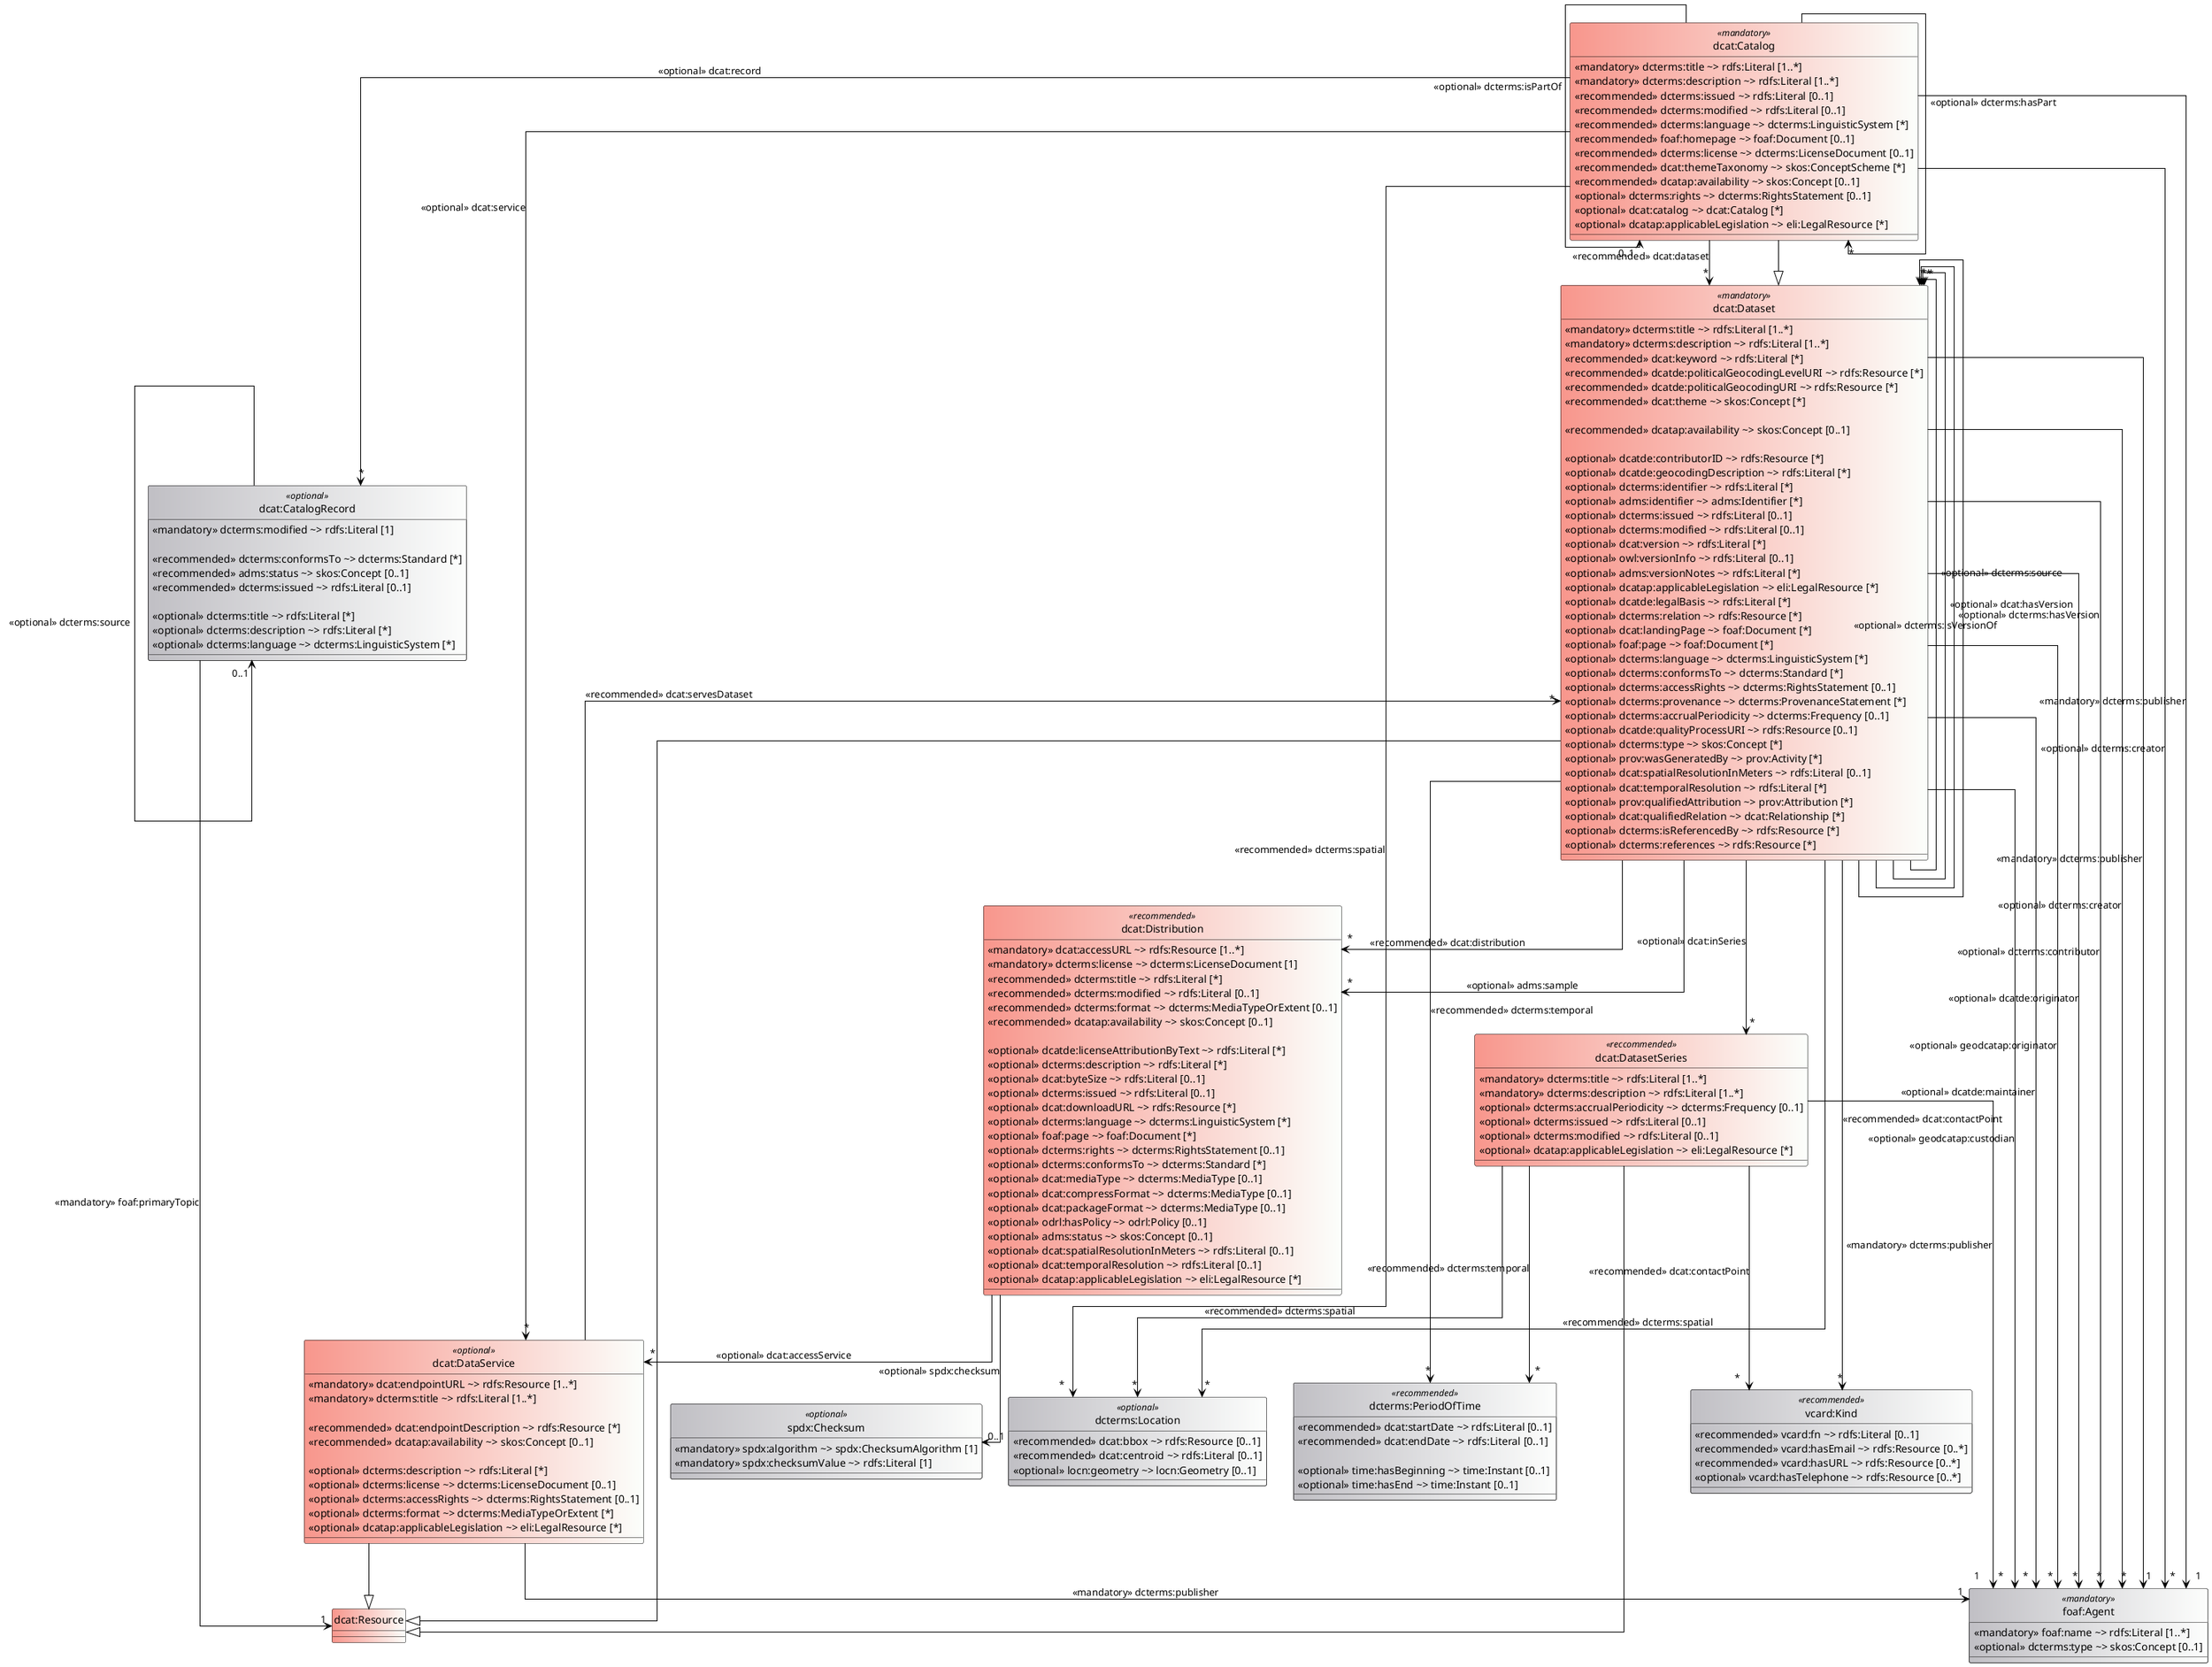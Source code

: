 @startuml

remove @unlinked

hide class circle
' hide fields

skinparam ClassBackgroundColor #C1C0C5|FDFEFD 
skinparam ClassBorderColor black
skinparam ArrowColor black
skinparam BorderColor black 
skinparam linetype ortho

class "dcat:Catalog" <<mandatory>> #F8978D|FCFFFC {
    <<mandatory>> dcterms:title ~> rdfs:Literal [1..*]
        '@ rdfs:label      = Titel
        '@ _:internalLink  = katalog-titel
        '@ rdfs:range      = http://www.w3.org/2000/01/rdf-schema#Literal
        '@ rdfs:comment    = Diese Eigenschaft bezeichnet den einem Katalog zugewiesenen Titel.
        '@ skos:scopeNote  = Diese Eigenschaft kann für parallele Sprachversionen des Katalogtitels wiederholt werden.
        '@ rdf:about       = http://purl.org/dc/terms/title
        '@ rdfs:seeAlso    = [DCAT-AP](https://semiceu.github.io/DCAT-AP/releases/3.0.0/#Catalogue.title)
        '@ rdfs:seeAlso    = [DCAT](https://www.w3.org/TR/vocab-dcat-3/#Property:resource_title)
        '@ adms:interoperabilityLevel = A
        '@ sh:shapes       = dcatap:Catalog_Property_dct_title
    <<mandatory>> dcterms:description ~> rdfs:Literal [1..*]
        '@ rdfs:label      = Beschreibung
        '@ _:internalLink  = katalog-beschreibung
        '@ rdfs:range      = http://www.w3.org/2000/01/rdf-schema#Literal
        '@ rdfs:comment    = Diese Eigenschaft enthält eine Beschreibung des Kataloges als Freitext.
        '@ skos:scopeNote  = Diese Eigenschaft kann für parallel existierende Sprachversionen der Katalogbeschreibung wiederholt werden.
        '@ rdf:about       = http://purl.org/dc/terms/description
        '@ rdfs:seeAlso    = [DCAT-AP](https://semiceu.github.io/DCAT-AP/releases/3.0.0/#Catalogue.description)
        '@ rdfs:seeAlso    = [DCAT](https://www.w3.org/TR/vocab-dcat-3/#Property:resource_description)
        '@ adms:interoperabilityLevel = A
        '@ sh:shapes       = dcatap:Catalog_Property_dct_description 
    <<recommended>> dcterms:issued ~> rdfs:Literal [0..1]
        '@ rdfs:label      = Veröffentlichungsdatum
        '@ _:internalLink  = katalog-veroffentlichungsdatum
        '@ rdfs:range      = http://www.w3.org/2000/01/rdf-schema#Literal
        '@ _:rangeOverride = [`rdfs:Literal`](http://www.w3.org/2000/01/rdf-schema#Literal) getyped als `xsd:gYear`, `xsd:gYearMonth`, `xsd:date` oder `xsd:dateTime`
        '@ rdfs:comment    = Diese Eigenschaft enthält das Datum der Herausgabe/Emission (z.B. in Form einer Veröffentlichung) des Kataloges.
        '@ rdf:about       = http://purl.org/dc/terms/issued
        '@ rdfs:seeAlso    = [DCAT-AP](https://semiceu.github.io/DCAT-AP/releases/3.0.0/#Catalogue.releasedate)
        '@ rdfs:seeAlso    = [DCAT](https://www.w3.org/TR/vocab-dcat-3/#Property:resource_release_date)
        '@ adms:interoperabilityLevel = A
        '@ sh:shapes       = dcatap:Catalog_Property_dct_issued (erlaubt auch xsd:gYear und xsd:gYearMonth)
        '@ adms:versionNotes = 3.0: `xsd:gYear` und `xsd:gYearMonth` zum Wertebereich hinzugefügt.
    <<recommended>> dcterms:modified ~> rdfs:Literal [0..1]
        '@ rdfs:label      = Aktualisierungsdatum
        '@ _:internalLink  = katalog-aktualisierungsdatum
        '@ _:rangeOverride = [`rdfs:Literal`](http://www.w3.org/2000/01/rdf-schema#Literal) getyped als `xsd:gYear`, `xsd:gYearMonth`, `xsd:date` oder `xsd:dateTime`
        '@ rdfs:comment    = Diese Eigenschaft erfasst das Datum der letzten Aktualisierung bzw. Modifikation des Kataloges.
        '@ rdf:about       = http://purl.org/dc/terms/modified
        '@ rdfs:seeAlso    = [DCAT-AP](https://semiceu.github.io/DCAT-AP/releases/3.0.0/#Catalogue.modificationdate)
        '@ rdfs:seeAlso    = [DCAT](https://www.w3.org/TR/vocab-dcat-3/#Property:resource_update_date)
        '@ adms:interoperabilityLevel = A
        '@ sh:shapes       = dcatap:Catalog_Property_dct_modified (erlaubt auch xsd:gYear und xsd:gYearMonth)
        '@ adms:versionNotes = 3.0: `xsd:gYear` und `xsd:gYearMonth` zum Wertebereich hinzugefügt.
    <<recommended>> dcterms:language ~> dcterms:LinguisticSystem [*]
        '@ rdfs:label      = Sprache
        '@ _:internalLink  = katalog-sprache
        '@ rdfs:range      = http://purl.org/dc/terms/LinguisticSystem
        '@ rdfs:comment    = Diese Eigenschaft bezieht sich auf die Sprache, die in den textuellen Beschreibungen der dem Katalog zugehörigen DCAT-Ressourcen Verwendung findet (z.B. Titel, Beschreibungen usw.). 
        '@ skos:scopeNote  = Diese Eigenschaft kann wiederholt werden, falls die Metadaten in verschiedenen Sprachen zur Verfügung stehen.
        '@ rdf:about       = http://purl.org/dc/terms/language
        '@ rdfs:seeAlso    = [DCAT-AP](https://semiceu.github.io/DCAT-AP/releases/3.0.0/#Catalogue.language)
        '@ rdfs:seeAlso    = [DCAT](https://www.w3.org/TR/vocab-dcat-3/#Property:resource_language)
        '@ adms:interoperabilityLevel = A
        '@ _:vocabularyLink = #kv-languages
        '@ sh:shapes       = ___TBD___(kein Test des Vokabulars)
    <<recommended>> foaf:homepage ~> foaf:Document [0..1]
        '@ rdfs:label      = Homepage
        '@ _:internalLink  = katalog-homepage
        '@ rdfs:range      = http://xmlns.com/foaf/0.1/Document
        '@ rdfs:comment    = Diese Eigenschaft verweist auf eine Homepage, welche die zentrale Homepage des Kataloges ist.
        '@ rdf:about       = http://xmlns.com/foaf/0.1/homepage
        '@ rdfs:seeAlso    = [DCAT-AP](https://semiceu.github.io/DCAT-AP/releases/3.0.0/#Catalogue.homepage)
        '@ rdfs:seeAlso    = [DCAT](https://www.w3.org/TR/vocab-dcat-3/#Property:catalog_homepage)
        '@ adms:interoperabilityLevel = A
        '@ sh:shapes       = dcatap:Catalog_Property_foaf_homepage, ___TBD___(kein Test, ob Ziel eine Ressource)
    <<recommended>> dcterms:license ~> dcterms:LicenseDocument [0..1]
        '@ rdfs:label      = Lizenz
        '@ _:internalLink  = katalog-lizenz
        '@ rdfs:range      = http://purl.org/dc/terms/LicenseDocument
        '@ rdfs:comment    = Diese Eigenschaft bezieht sich auf die Lizenz, mit welcher der Katalog verwendet oder wiederverwendet werden kann.
        '@ rdf:about       = http://purl.org/dc/terms/license
        '@ rdfs:seeAlso    = [DCAT-AP](https://semiceu.github.io/DCAT-AP/releases/3.0.0/#Catalogue.licence)
        '@ rdfs:seeAlso    = [DCAT](https://www.w3.org/TR/vocab-dcat-3/#Property:resource_license)
        '@ adms:interoperabilityLevel = A
        '@ _:vocabularyLink = #kv-licenses
        '@ sh:shapes       = dcatap:Catalog_Property_dct_license, ___TBD___(kein Test des Vokabulars)
    <<recommended>> dcat:themeTaxonomy ~> skos:ConceptScheme [*]
        '@ rdfs:label      = Kategorienschema
        '@ _:internalLink  = katalog-kategorienschema
        '@ rdfs:range      = http://www.w3.org/2004/02/skos/core#ConceptScheme
        '@ rdfs:comment    = Diese Eigenschaft verweist auf das eingesetzte Schema zur Klassifizierung der dem Katalog zugewiesenen DCAT-Ressourcen in Form von Kategorien.
        '@ skos:scopeNote  = Für DCAT-AP.de muss dieser Wert immer mindestens http://publications.europa.eu/resource/authority/data-theme sein.
        '@ rdf:about       = http://www.w3.org/ns/dcat#themeTaxonomy
        '@ rdfs:seeAlso    = [DCAT-AP](https://semiceu.github.io/DCAT-AP/releases/3.0.0/#Catalogue.themes)
        '@ rdfs:seeAlso    = [DCAT](https://www.w3.org/TR/vocab-dcat-3/#Property:catalog_themes)
        '@ adms:interoperabilityLevel = A
        '@ sh:shapes       = dcatap:Catalog_Property_dcat_themeTaxonomy, ___TBD___(kein Test, ob mindestens einmal auf o.a. verlinkt, kein Test, ob Ziel eine Ressource)
    <<recommended>> dcatap:availability ~> skos:Concept [0..1]
        '@ rdfs:label      = Verfügbarkeit
        '@ _:internalLink  = katalog-verfugbarkeit
        '@ rdfs:range      = http://www.w3.org/2000/01/rdf-schema#Resource
        '@ rdfs:comment    = Geplante Verfügbarkeit des Katalogs als Auswahl aus einer festen Liste von Werten via DCAT-AP URIs.
        '@ rdf:about       = http://data.europa.eu/r5r/availability
        '@ rdfs:seeAlso    = [DCAT-AP](https://semiceu.github.io/DCAT-AP/releases/3.0.0/#Distribution.availability)
        '@ _:vocabularyLink = #kv-availability
        '@ adms:interoperabilityLevel = P
        '@ _:deOriginal    = DCAT-AP.de ordnet diese Eigenschaft allen DCAT-Ressourcen und Distributionen zu.
        '@ sh:shapes       = ___TBD___(deutsche Besonderheit, kein Test des Vokabulars, Maximalzahl 1)
    <<optional>> dcterms:rights ~> dcterms:RightsStatement [0..1]
        '@ rdfs:label      = Rechte
        '@ _:internalLink  = katalog-rechte
        '@ rdfs:range      = http://purl.org/dc/terms/RightsStatement
        '@ rdfs:comment    = Diese Eigenschaft verweist auf eine juristische Darlegung, welche die mit dem Katalog assoziierten Nutzungsbestimmungen spezifiziert.
        '@ skos:scopeNote  = Gemeint ist damit zum Beispiel ein Link zu Nutzungsbedingungen, wie "Terms of Use", die zusätzlich zu oder statt einer Lizenz bestehen.
        '@ rdf:about       = http://purl.org/dc/terms/rights
        '@ rdfs:seeAlso    = [DCAT-AP](https://semiceu.github.io/DCAT-AP/releases/3.0.0/#Catalogue.rights)
        '@ rdfs:seeAlso    = [DCAT](https://www.w3.org/TR/vocab-dcat-3/#Property:resource_rights)
        '@ adms:interoperabilityLevel = A
        '@ adms:versionNotes = 3.0: In "Rechte" umbenannt und Verwendungshinweis hinzugefügt.
        '@ sh:shapes       = dcatap:Catalog_Property_dct_rights, ___TBD___(kein Test, ob Ziel eine Ressource ist?)
    <<optional>> dcat:catalog ~> dcat:Catalog [*]
        '@ rdfs:label      = Katalog
        '@ _:internalLink  = katalog-katalog
        '@ rdfs:range      = http://www.w3.org/ns/dcat#Catalog
        '@ rdfs:comment    = Ein Katalog, dessen Inhalt im Kontext dieses Katalogs von Interesse ist.
        '@ rdf:about       = http://www.w3.org/ns/dcat#catalog
        '@ rdfs:seeAlso    = [DCAT-AP](https://semiceu.github.io/DCAT-AP/releases/3.0.0/#Catalogue.catalogue)
        '@ rdfs:seeAlso    = [DCAT](https://www.w3.org/TR/vocab-dcat-3/#Property:catalog_catalog)
        '@ adms:interoperabilityLevel = A
        '@ sh:shapes       = ___TBD___(Shape ohne Regeln, kein Test, ob Ziel ein dcat:Catalog)
    <<optional>> dcatap:applicableLegislation ~> eli:LegalResource [*]
        '@ rdfs:label      = Rechtsgrundlage
        '@ _:internalLink  = katalog-rechtsgrundlage
        '@ rdfs:range      = http://data.europa.eu/eli/ontology#LegalResource
        '@ rdfs:comment    = Die Rechtsvorschriften, die die Erstellung oder Verwaltung des Katalogs vorschreiben.
        '@ skos:scopeNote  = Für Kataloge mit Bezug zur HVD-Verordnung wird empfohlen, `http://data.europa.eu/eli/reg_impl/2023/138/oj` anzugeben.
        '@ skos:scopeNote  = Ansonsten wird die Verwendung eine ELI-Identifiers empfohlen. Ist dieser nicht bekannt, soll ein möglichst stabiler Link zum Gesetz verwendet werden.
        '@ rdf:about       = http://data.europa.eu/r5r/applicableLegislation
        '@ rdfs:seeAlso    = [DCAT-AP](https://semiceu.github.io/DCAT-AP/releases/3.0.0/#Catalogue.applicablelegislation)
        '@ adms:interoperabilityLevel = A
        '@ _:deOriginal    = Verwendungshinweis ergänzt.
        '@ adms:versionNotes = Harmonisierung: Neu hinzugefügt.
}
'@ rdfs:label      = Katalog
'@ _:internalLink  = #klasse-katalog
'@ rdf:about       = http://www.w3.org/ns/dcat#Catalog
'@ rdfs:seeAlso    = [DCAT-AP](https://semiceu.github.io/DCAT-AP/releases/3.0.0/#Catalogue)
'@ rdfs:seeAlso    = [DCAT](https://www.w3.org/TR/vocab-dcat-3/#Class:Catalog)
'@ rdfs:comment    = Eine Sammlung oder Quelle, welche die beschriebenen Datensätze, Datenservices oder Kataloge zur Verfügung stellt.
'@ _:usedBy        = dcat:catalog, dcterms:hasPart, dcterms:isPartOf (dcat:Catalog)
'@ rdfs:subClassOf = dcat:Dataset, dcat:Resource
'@ _:resourceHeirloom = [`odrl:hasPolicy`](#distribution-regelwerk).
'@ _:datasetHeirloom = [`adms:identifier`](#datensatz-andere-id), [`adms:sample`](#datensatz-beispieldistribution), [`adms:versionNotes`](#datensatz-versionserlauterung), [`dcat:contactPoint`](#datensatz-kontakt), [`dcat:distribution`](#datensatz-distribution), [`dcat:granularity`](#datensatz-abgedeckte-zeitliche-granularitat-deprecated), [`dcat:keyword`](#datensatz-schlagwort), [`dcat:landingPage`](#datensatz-ursprungliche-webseite), [`dcat:qualifiedRelation`](#datensatz-qualifizierte-beziehung), [`dcat:spatialResolutionInMeters`](#datensatz-raumliche-auflosung-in-meter), [`dcat:temporalResolution`](#datensatz-zeitliche-auflosung), [`dcat:theme`](#datensatz-kategorie), [`dcatde:contributorID`](#datensatz-datenbereitsteller-id), [`dcatde:geocodingDescription`](#datensatz-beschreibung-abdeckung), [`dcatde:legalBasis`](#datensatz-rechtsgrundlage-zugangseroffnung), [`dcatde:maintainer`](#datensatz-verwalter), [`dcatde:originator`](#datensatz-urheber), [`dcatde:politicalGeocodingLevelURI`](#datensatz-ebene-geopolitischen-abdeckung), [`dcatde:politicalGeocodingURI`](#datensatz-geopolitischen-abdeckung), [`dcatde:qualityProcessURI`](#datensatz-qualitatssicherungsprozess), [`dct:accessRights`](#datensatz-grad-zuganglichkeit), [`dct:accrualPeriodicity`](#datensatz-aktualisierungsfrequenz), [`dcterms:conformsTo`](#datensatz-konform-zu-standard), [`dct:contributor`](#datensatz-bearbeiter), [`dct:hasVersion`](#datensatz-weitere-version), [`dct:identifier`](#datensatz-id), [`dct:isReferencedBy`](#datensatz-wird-referenziert), [`dct:isVersionOf`](#datensatz-ist-version), [`dct:provenance`](#datensatz-provenienz), [`dct:references`](#datensatz-referenziert), [`dct:relation`](#datensatz-verwandte-ressource), [`dct:source`](#datensatz-quelle), [`dct:temporal`](#datensatz-zeitliche-abdeckung), [`dct:type`](#datensatz-typ), [`foaf:page`](#datensatz-dokumentation), [`owl:versionInfo`](#datensatz-versionsbezeichnung), [`prov:qualifiedAttribution`](#datensatz-rollenzuordnung) und [`prov:wasGeneratedBy`](#datensatz-wurde-erzeugt-von).

"dcat:Catalog" --> "*" "dcat:DataService" : <<optional>> dcat:service
    '@ rdfs:label      = Datenservice
    '@ _:internalLink  = katalog-datenservice
    '@ rdfs:range      = http://www.w3.org/ns/dcat#DataService
    '@ rdfs:comment    = Diese Eigenschaft verknüpft den Katalog mit einem Datenservice, welcher somit Teil des Kataloges wird.
    '@ skos:scopeNote  = Da leere Kataloge in der Regel auf Probleme hinweisen, sollte diese Eigenschaft mit der Eigenschaft "Datensatz" kombiniert werden, um eine Überprüfung auf leere Kataloge zu implementieren.
    '@ rdf:about       = http://www.w3.org/ns/dcat#service
    '@ rdfs:seeAlso    = [DCAT-AP](https://semiceu.github.io/DCAT-AP/releases/3.0.0/#Catalogue.service)
    '@ rdfs:seeAlso    = [DCAT](https://www.w3.org/TR/vocab-dcat-3/#Property:catalog_service)
    '@ adms:interoperabilityLevel = A
    '@ sh:shapes       = ___TBD___(Shape ohne Regeln, kein Test, ob Ziel ein dcat:Catalog)

"dcat:Catalog" --> "*" "dcterms:Location"     : <<recommended>> dcterms:spatial
    '@ rdfs:label      = Räumliche Abdeckung
    '@ _:internalLink  = katalog-raumliche-abdeckung
    '@ rdfs:range      = http://purl.org/dc/terms/Location
    '@ rdfs:comment    = Diese Eigenschaft bezieht sich auf einen vom Katalog abgedeckten geographischen Bereich.
    '@ rdf:about       = http://purl.org/dc/terms/spatial
    '@ rdfs:seeAlso    = [DCAT-AP](https://semiceu.github.io/DCAT-AP/releases/3.0.0/#Catalogue.geographicalcoverage)
    '@ rdfs:seeAlso    = [DCAT](https://www.w3.org/TR/vocab-dcat-3/#Property:dataset_spatial)
    '@ adms:interoperabilityLevel = A
    '@ _:vocabularyLink = #kv-spatial
    '@ sh:shapes       = ___TBD___(Shape ohne Regeln, kein Test des Vokabulars, schwierig hier, kein Test, ob Ziel dcterms:Location)

"dcat:Catalog" --> "*"     "dcat:Catalog"       : <<optional>> dcterms:hasPart
    '@ rdfs:label      = Hat Teilkatalog
    '@ _:internalLink  = katalog-hat-teilkatalog
    '@ rdfs:range      = http://www.w3.org/ns/dcat#Catalog
    '@ rdfs:comment    = Diese Eigenschaft verweist auf einen in Beziehung stehenden Unterkatalog, der Teil des beschriebenen Kataloges ist.
    '@ rdf:about       = http://purl.org/dc/terms/hasPart
    '@ rdfs:seeAlso    = [DCAT-AP](https://semiceu.github.io/DCAT-AP/releases/3.0.0/#Catalogue.haspart)
    '@ rdfs:seeAlso    = [DCAT](https://www.w3.org/TR/vocab-dcat-3/#Property:catalog_has_part)
    '@ adms:interoperabilityLevel = A
    '@ sh:shapes       = ___TBD___(Shape ohne Regeln, kein Test, ob Ziel ein dcat:Catalog)

"dcat:Catalog" --> "0..1"  "dcat:Catalog"       : <<optional>> dcterms:isPartOf
    '@ rdfs:label      = Ist Teilkatalog
    '@ _:internalLink  = katalog-ist-teilkatalog
    '@ rdfs:range      = http://www.w3.org/ns/dcat#Catalog
    '@ rdfs:comment    = Diese Eigenschaft verweist auf einen in Beziehung stehenden Hauptkatalog, in welchem der beschriebene Katalog physikalisch oder logisch eingebunden ist.
    '@ skos:scopeNote  = Nicht Teil von W3C-DCAT, wurde ursprünglich von DCAT-AP hinzugefügt und mit der Version 3.0 wieder entfernt.
    '@ rdf:about       = http://purl.org/dc/terms/isPartOf
    '@ rdfs:seeAlso    = [DCMI Metadata Terms](https://www.dublincore.org/specifications/dublin-core/dcmi-terms/#http://purl.org/dc/terms/isPartOf)
    '@ adms:interoperabilityLevel = P
    '@ _:deOriginal    = Eigenschaft wird für Kataloge beibehalten.
    '@ sh:shapes       = dcatap:Catalog_Property_dct_isPartOf, ___TBD___(kein Test, ob Ziel ein dcat:Catalog)

"dcat:Catalog" --> "*"     "dcat:CatalogRecord" : <<optional>> dcat:record
    '@ rdfs:label      = Katalogeintrag
    '@ _:internalLink  = katalog-katalogeintrag
    '@ rdfs:range      = http://www.w3.org/ns/dcat#CatalogRecord
    '@ rdfs:comment    = Diese Eigenschaft bezieht sich auf den Katalogeintrag, welcher Teil des Kataloges ist.
    '@ skos:scopeNote  = Diese Eigenschaft darf nur mit der besonderen Klasse [`dcat:CatalogRecord`](#klasse-katalogeintrag) verwendet werden. Es handelt sich dabei nicht um einen gewöhnlichen Datensatz.
    '@ rdf:about       = http://www.w3.org/ns/dcat#record
    '@ rdfs:seeAlso    = [DCAT-AP](https://semiceu.github.io/DCAT-AP/releases/3.0.0/#Catalogue.record)
    '@ rdfs:seeAlso    = [DCAT](https://www.w3.org/TR/vocab-dcat-3/#Property:catalog_catalog_record)
    '@ adms:interoperabilityLevel = E
    '@ _:deOriginal    = DCAT-AP.de bindet einen zusätzlichen Verwendungshinweis ein.
    '@ sh:shapes       = ___TBD___(Shape ohne Regeln, kein Test, ob Ziel ein dcat:CatalogRecord)

"dcat:Catalog" --> "*"  "dcat:Dataset"       : <<recommended>> dcat:dataset
    '@ rdfs:label      = Datensatz
    '@ _:internalLink  = katalog-datensatz
    '@ rdfs:range      = http://www.w3.org/ns/dcat#Dataset
    '@ rdfs:comment    = Diese Eigenschaft verknüpft den Katalog mit einem Datensatz, welcher somit Teil des Kataloges wird.
    '@ skos:scopeNote  = Da leere Kataloge in der Regel auf Probleme hinweisen, sollte diese Eigenschaft mit der Eigenschaft "Datenservice" kombiniert werden, um eine Überprüfung auf leere Kataloge zu implementieren.
    '@ rdf:about       = http://www.w3.org/ns/dcat#dataset
    '@ rdfs:seeAlso    = [DCAT-AP](https://semiceu.github.io/DCAT-AP/releases/3.0.0/#Catalogue.dataset)
    '@ rdfs:seeAlso    = [DCAT](https://www.w3.org/TR/vocab-dcat-3/#Property:catalog_dataset)
    '@ adms:interoperabilityLevel = A
    '@ adms:versionNotes = 3.0: Harmonisierung: Kardinalität von `1..*` auf `*` geändert. Verbindlichkeit auf "Empfohlen" gesenkt.
    '@ sh:shapes       = ___TBD___(Shape ohne Regeln, kein Test auf Mindestzahl, lohnt es sich, das wider besseren Wissens zu erzwingen?)

"dcat:Catalog" --> "1"     "foaf:Agent"         : <<mandatory>> dcterms:publisher
    '@ rdfs:label      = Herausgeber
    '@ _:internalLink  = katalog-herausgeber
    '@ rdfs:range      = http://xmlns.com/foaf/0.1/Agent
    '@ rdfs:comment    = Diese Eigenschaft bezieht sich auf die Stelle oder Person, die verantwortlich für Bereitstellung des Kataloges ist.
    '@ skos:scopeNote  = Es ist zugleich die Stelle oder Person, die über die Einräumung von Zugang und Nutzungsrechten für Dritte entschieden hat.
    '@ skos:scopeNote  = Die Verwendung wird im [Konventionenhandbuch](https://www.dcat-ap.de/def/dcatde/2.0/implRules/#angaben-zum-herausgeber) genauer beschrieben.
    '@ rdf:about       = http://purl.org/dc/terms/publisher
    '@ rdfs:seeAlso    = [DCAT-AP](https://semiceu.github.io/DCAT-AP/releases/3.0.0/#Catalogue.publisher)
    '@ rdfs:seeAlso    = [DCAT](https://www.w3.org/TR/vocab-dcat-3/#Property:resource_publisher)
    '@ adms:interoperabilityLevel = E
    '@ _:deOriginal    = Erweiterung des Verwendungshinweises.
    '@ sh:shapes       = dcatap:Catalog_Property_dct_publisher, ___TBD___(kein Test, ob Ziel ein foaf:Agent)

"dcat:Catalog" --> "*"     "foaf:Agent"         : <<optional>> dcterms:creator
    '@ rdfs:label      = Autor
    '@ _:internalLink  = katalog-autor
    '@ rdfs:range      = http://xmlns.com/foaf/0.1/Agent
    '@ rdfs:comment    = Diese Eigenschaft verweist auf Stellen oder Personen, die den Katalog erstellt haben.
    '@ skos:scopeNote  = Die Verwendung wird im [Konventionenhandbuch](https://www.dcat-ap.de/def/dcatde/2.0/implRules/#weitere-wichtige-rollen) genauer beschrieben.
    '@ rdf:about       = http://purl.org/dc/terms/creator
    '@ rdfs:seeAlso    = [DCAT-AP](https://semiceu.github.io/DCAT-AP/releases/3.0.0/#Catalogue.creator)
    '@ rdfs:seeAlso    = [DCAT](https://www.w3.org/TR/vocab-dcat-3/#Property:resource_creator)
    '@ adms:interoperabilityLevel = A
    '@ sh:shapes       =  ___TBD___(Shape ohne Regeln

class "dcat:Dataset" <<mandatory>> #F8978D|FCFFFC { 
    <<mandatory>> dcterms:title ~> rdfs:Literal [1..*]
        '@ rdfs:label      = Titel
        '@ _:internalLink  = datensatz-titel
        '@ rdfs:range      = http://www.w3.org/2000/01/rdf-schema#Literal
        '@ rdfs:comment    = Diese Eigenschaft bezeichnet den einem Datensatz zugewiesenen Titel.
        '@ skos:scopeNote  = Diese Eigenschaft kann für parallele Sprachversionen des Datensatztitels wiederholt werden.
        '@ skos:scopeNote  = Die Verwendung wird im [Konventionenhandbuch](https://www.dcat-ap.de/def/dcatde/2.0/implRules/#redundante-angaben-im-titel) genauer beschrieben.
        '@ rdf:about       = http://purl.org/dc/terms/title
        '@ rdfs:seeAlso    = [DCAT-AP](https://semiceu.github.io/DCAT-AP/releases/3.0.0/#Dataset.title)
        '@ rdfs:seeAlso    = [DCAT](https://www.w3.org/TR/vocab-dcat-3/#Property:resource_title)
        '@ adms:interoperabilityLevel = A
        '@ sh:shapes       = dcatap:Dataset_Property_dct_title
    <<mandatory>> dcterms:description ~> rdfs:Literal [1..*]
        '@ rdfs:label      = Beschreibung
        '@ _:internalLink  = datensatz-beschreibung
        '@ rdfs:range      = http://www.w3.org/2000/01/rdf-schema#Literal
        '@ rdfs:comment    = Diese Eigenschaft enthält eine Beschreibung des Datensatzes als Freitext.
        '@ skos:scopeNote  = Diese Eigenschaft kann für parallel existierende Sprachversionen der Datensatzbeschreibung wiederholt werden.
        '@ rdf:about       = http://purl.org/dc/terms/description
        '@ rdfs:seeAlso    = [DCAT-AP](https://semiceu.github.io/DCAT-AP/releases/3.0.0/#Dataset.description)
        '@ rdfs:seeAlso    = [DCAT](https://www.w3.org/TR/vocab-dcat-3/#Property:resource_description)
        '@ adms:interoperabilityLevel = A
        '@ sh:shapes       = dcatap:Dataset_Property_dct_title
    <<recommended>> dcat:keyword ~> rdfs:Literal [*]
        '@ rdfs:label      = Schlagwort
        '@ _:internalLink  = datensatz-schlagwort
        '@ rdfs:range      = http://www.w3.org/2000/01/rdf-schema#Literal
        '@ rdfs:comment    = Diese Eigenschaft enthält ein Schlagwort oder Schlüsselbegriff zur Beschreibung des Datensatzes. 
        '@ skos:scopeNote  = Diese Eigenschaft kann für unterschiedliche Schlagworte und parallel existierende Sprachversionen wiederholt werden.
        '@ rdf:about       = http://www.w3.org/ns/dcat#keyword
        '@ rdfs:seeAlso    = [DCAT-AP](https://semiceu.github.io/DCAT-AP/releases/3.0.0/#Dataset.keyword)
        '@ rdfs:seeAlso    = [DCAT](https://www.w3.org/TR/vocab-dcat-3/#Property:resource_keyword)
        '@ adms:interoperabilityLevel = A
        '@ sh:shapes       = dcatap:Dataset_Property_dcat_keyword
    <<recommended>> dcatde:politicalGeocodingLevelURI ~> rdfs:Resource [*]
        '@ rdfs:label      = Ebene der geopolitischen Abdeckung
        '@ _:internalLink  = datensatz-ebene-geopolitischen-abdeckung
        '@ rdfs:range      = http://www.w3.org/2000/01/rdf-schema#Resource
        '@ rdfs:comment    = Geopolitische Abdeckung des Datensatzes, etwa durch Kennzeichnung der Verwaltungsebene Bund, Bundesland, Kreis oder Kommune, als dcat-ap.de URI.
        '@ skos:scopeNote  = Die Verwendung wird im [Konventionenhandbuch](https://www.dcat-ap.de/def/dcatde/2.0/implRules/#ebene-des-verwaltungspolitischen-geobezug-als-uri) genauer beschrieben.
        '@ rdf:about       = http://dcat-ap.de/def/dcatde/politicalGeocodingLevelURI
        '@ adms:interoperabilityLevel = P
        '@ _:deOriginal    = Von DCAT-AP.de eingeführte Eigenschaft.
        '@ _:vocabularyLink = #kv-political-geocoding-level
        '@ sh:shapes       = ___TBD___(deutsche Eigenschaft)
    <<recommended>> dcatde:politicalGeocodingURI ~> rdfs:Resource [*]
        '@ rdfs:label      = Geopolitische Abdeckung (DEPRECATED)
        '@ _:internalLink  = datensatz-geopolitischen-abdeckung
        '@ rdfs:range      = http://www.w3.org/2000/01/rdf-schema#Resource
        '@ rdfs:comment    = DEPRECATED: Diese Eigenschaft verknüpft einen Datensatz mit dem von ihm abgedeckten administrativen Gebiet der Bundesrepublik Deutschland, etwa ein konkretes Bundesland, eine Kommune oder ein Landkreis repräsentiert durch eine URI.
        '@ skos:scopeNote  = Die Verwendung wird im [Konventionenhandbuch](https://www.dcat-ap.de/def/dcatde/2.0/implRules/#verwaltungspolitischer-geobezug-als-uri) genauer beschrieben.
        '@ rdf:about       = http://dcat-ap.de/def/dcatde/politicalGeocodingLevelURI
        '@ adms:interoperabilityLevel = P
        '@ _:deOriginal    = Von DCAT-AP.de eingeführte Eigenschaft.
        '@ _:vocabularyLink = #kv-political-geocoding-uri
        '@ adms:versionNotes = 3.0: [DEPRECATED](#glossar-deprecated)
        '@ sh:shapes       = ___TBD___(deutsche Eigenschaft)
    <<recommended>> dcat:theme ~> skos:Concept [*]
        '@ rdfs:label      = Kategorie
        '@ _:internalLink  = datensatz-kategorie
        '@ rdfs:range      = http://www.w3.org/2004/02/skos/core#Concept
        '@ rdfs:comment    = Diese Eigenschaft bezieht sich auf die dem Datensatz zugewiesenen Kategorien. 
        '@ skos:scopeNote  = Mit einem Datensatz können mehrere Kategorien assoziiert sein.
        '@ skos:scopeNote  = Die Verwendung wird im [Konventionenhandbuch](https://www.dcat-ap.de/def/dcatde/2.0/implRules/#angaben-zu-kategorien) genauer beschrieben.
        '@ rdf:about       = http://www.w3.org/ns/dcat#theme
        '@ rdfs:seeAlso    = [DCAT-AP](https://semiceu.github.io/DCAT-AP/releases/3.0.0/#Dataset.theme)
        '@ rdfs:seeAlso    = [DCAT](https://www.w3.org/TR/vocab-dcat-3/#Property:resource_theme)
        '@ adms:interoperabilityLevel = A
        '@ _:vocabularyLink = #kv-data-theme
        '@ sh:shapes       = ___TBD___(Shape ohne Regeln, kein Test des Vokabulars)

    <<recommended>> dcatap:availability ~> skos:Concept [0..1]
        '@ rdfs:label      = Verfügbarkeit
        '@ _:internalLink  = datensatz-verfugbarkeit
        '@ rdfs:range      = http://www.w3.org/2000/01/rdf-schema#Resource
        '@ rdfs:comment    = Geplante Verfügbarkeit des Datensatzes als Auswahl aus einer festen Liste von Werten via DCAT-AP URIs.
        '@ rdf:about       = http://data.europa.eu/r5r/availability
        '@ rdfs:seeAlso    = [DCAT-AP](https://semiceu.github.io/DCAT-AP/releases/3.0.0/#Distribution.availability)
        '@ _:vocabularyLink = #kv-availability
        '@ adms:interoperabilityLevel = P
        '@ _:deOriginal    = DCAT-AP.de ordnet diese Eigenschaft allen DCAT-Ressourcen und Distributionen zu.
        '@ sh:shapes       = ___TBD___(deutsche Besonderheit, kein Test des Vokabulars, Maximalzahl 1)

    <<optional>> dcatde:contributorID ~> rdfs:Resource [*]
        '@ rdfs:label        = Datenbereitsteller ID
        '@ _:internalLink    = datensatz-datenbereitsteller-id
        '@ rdfs:range        = http://www.w3.org/2000/01/rdf-schema#Resource
        '@ rdfs:comment      = Diese Eigenschaft übermittelt die ID des Bereitstellers der Daten aus dem jeweils portaleigenem Access- und Identitymanagement (wenn vorhanden).
        '@ skos:scopeNote    = Ihre genaue Verwendung ist nur für die Anlieferung an GovData festgelegt und wird im [Konventionenhandbuch](https://www.dcat-ap.de/def/dcatde/2.0/implRules/#eindeutige-kennzeichnung-der-datenbereitsteller) genauer beschrieben.
        '@ rdf:about         = http://dcat-ap.de/def/dcatde/contributorID
        '@ adms:interoperabilityLevel = P
        '@ _:deOriginal      = Von DCAT-AP.de eingeführte Eigenschaft.
        '@ _:vocabularyLink = #kv-contributors
        '@ sh:shapes         = ___TBD___(deutsche Eigenschaft)
    <<optional>> dcatde:geocodingDescription ~> rdfs:Literal [*]
        '@ rdfs:label      = Beschreibung der Abdeckung (DEPRECATED)
        '@ _:internalLink  = datensatz-beschreibung-abdeckung
        '@ rdfs:range      = http://www.w3.org/2000/01/rdf-schema#Literal
        '@ rdfs:comment    = DEPRECATED: Diese Eigenschaft enthält die geografische Abdeckung eines Datensatzes, repräsentiert durch die Bezeichnung eines administrativen Gebiets oder eines fachlichen Bezugs als Freitext.
        '@ skos:scopeNote  = Ergänzend als Text bzw. alleinstehend für alle Fälle bei denen die geopolitische Abdeckung nicht durch eine URI angegeben werden kann (z.B. bei komplexeren Bund-Länder-Kooperationen oder auf kommunaler Ebene). 
        '@ skos:scopeNote  = Beispiele: "Gemeinden des Wasserzweckverbands Straubing-Land" oder "Verband Region Rhein-Neckar".
        '@ skos:scopeNote  = Die Verwendung wird im [Konventionenhandbuch](https://www.dcat-ap.de/def/dcatde/2.0/implRules/#geobezug-als-beschreibender-text) genauer beschrieben. Sie kann für parallele Sprachversionen wiederholt werden.
        '@ rdf:about       = http://dcat-ap.de/def/dcatde/geocodingDescription
        '@ adms:interoperabilityLevel = P
        '@ _:deOriginal    = Von DCAT-AP.de eingeführte Eigenschaft.
        '@ adms:versionNotes = 3.0: [DEPRECATED](#glossar-deprecated)
        '@ sh:shapes         = ___TBD___(deutsche Eigenschaft)
    <<optional>> dcterms:identifier ~> rdfs:Literal [*]
        '@ rdfs:label      = ID
        '@ _:internalLink  = datensatz-id
        '@ rdfs:range      = http://www.w3.org/2000/01/rdf-schema#Literal
        '@ rdfs:comment    = Diese Eigenschaft enthält die Haupt-ID des Datensatzes im Kontext des jeweiligen Kataloges (z.B. die URI-Adresse oder eine andere eindeutige ID).
        '@ skos:scopeNote  = Die Verwendung wird im [Konventionenhandbuch](https://www.dcat-ap.de/def/dcatde/2.0/implRules/#identifier) genauer beschrieben.
        '@ rdf:about       = http://purl.org/dc/terms/identifier
        '@ rdfs:seeAlso    = [DCAT-AP](https://semiceu.github.io/DCAT-AP/releases/3.0.0/#Dataset.identifier)
        '@ rdfs:seeAlso    = [DCAT](https://www.w3.org/TR/vocab-dcat-3/#Property:resource_identifier)
        '@ adms:interoperabilityLevel = A
        '@ sh:shapes       = dcatap:Dataset_Property_dct_identifier
    <<optional>> adms:identifier ~> adms:Identifier [*]
        '@ rdfs:label      = Andere ID
        '@ _:internalLink  = datensatz-andere-id
        '@ rdfs:range      = http://www.w3.org/ns/adms#Identifier
        '@ rdfs:comment    = Diese Eigenschaft verweist auf sekundäre IDs des Datensatzes.
        '@ skos:scopeNote  = Beispiele dafür sind [DataCite](http://www.datacite.org/), [DOI (Digital Object Identifier)](http://www.doi.org/), [EZID](https://ezid.cdlib.org/), [W3ID: Permanent Identifiers for the Web](https://w3id.org/) oder andere fachspezifische Identifier.
        '@ skos:scopeNote  = Die Verwendung wird im [Konventionenhandbuch](https://www.dcat-ap.de/def/dcatde/2.0/implRules/#identifier) genauer beschrieben.
        '@ rdf:about       = http://purl.org/dc/terms/identifier
        '@ rdfs:seeAlso    = [DCAT-AP](https://semiceu.github.io/DCAT-AP/releases/3.0.0/#Dataset.otheridentifier)
        '@ rdfs:seeAlso    = [DCAT](https://www.w3.org/TR/vocab-dcat-3/#dereferenceable-identifiers)
        '@ adms:interoperabilityLevel = A
        '@ sh:shapes       = ___TBD___(Shape ohne Regeln, kein Test, ob Ziel ein adms:Identifier)
        '@ adms:versionNotes = 3.0: Errata: Link der Range korrigiert und Verwendungshinweis überarbeitet.
    <<optional>> dcterms:issued ~> rdfs:Literal [0..1]
        '@ rdfs:label      = Veröffentlichungsdatum
        '@ _:internalLink  = datensatz-veroffentlichungsdatum
        '@ _:rangeOverride = [`rdfs:Literal`](http://www.w3.org/2000/01/rdf-schema#Literal) getyped als `xsd:gYear`, `xsd:gYearMonth`, `xsd:date` oder `xsd:dateTime`
        '@ rdfs:comment    = Diese Eigenschaft enthält das Datum der Herausgabe/Emission (z.B. in Form einer Veröffentlichung) des Datensatzes.
        '@ rdf:about       = http://purl.org/dc/terms/issued
        '@ rdfs:seeAlso    = [DCAT-AP](https://semiceu.github.io/DCAT-AP/releases/3.0.0/#Dataset.releasedate)
        '@ rdfs:seeAlso    = [DCAT](https://www.w3.org/TR/vocab-dcat-3/#Property:resource_release_date)
        '@ sh:shapes       = dcatap:Dataset_Property_dct_issued (erlaubt auch xsd:gYear und xsd:gYearMonth)
        '@ adms:interoperabilityLevel = A
        '@ adms:versionNotes = 3.0: `xsd:gYear` und `xsd:gYearMonth` zum Wertebereich hinzugefügt.
    <<optional>> dcterms:modified ~> rdfs:Literal [0..1]
        '@ rdfs:label      = Aktualisierungsdatum
        '@ _:internalLink  = datensatz-aktualisierungsdatum
        '@ _:rangeOverride = [`rdfs:Literal`](http://www.w3.org/2000/01/rdf-schema#Literal) getyped als `xsd:gYear`, `xsd:gYearMonth`, `xsd:date` oder `xsd:dateTime`
        '@ rdfs:comment    = Diese Eigenschaft erfasst das Datum der letzten Aktualisierung bzw. Modifikation des Datensatzes.
        '@ skos:scopeNote  = Die Verwendung wird im [Konventionenhandbuch](https://www.dcat-ap.de/def/dcatde/2.0/implRules/#erkennung-von-dubletten) genauer beschrieben.
        '@ rdf:about       = http://purl.org/dc/terms/modified
        '@ rdfs:seeAlso    = [DCAT-AP](https://semiceu.github.io/DCAT-AP/releases/3.0.0/#Dataset.modificationdate)
        '@ rdfs:seeAlso    = [DCAT](https://www.w3.org/TR/vocab-dcat-3/#Property:resource_update_date)
        '@ sh:shapes       = dcatap:Dataset_Property_dct_modified (erlaubt auch xsd:gYear und xsd:gYearMonth)
        '@ adms:interoperabilityLevel = A
        '@ adms:versionNotes = 3.0: `xsd:gYear` und `xsd:gYearMonth` zum Wertebereich hinzugefügt.
    <<optional>> dcat:version ~> rdfs:Literal [*]
        '@ rdfs:label      = Versionsbezeichnung
        '@ _:internalLink  = datensatz-versionsbezeichnung
        '@ rdfs:range      = http://www.w3.org/2000/01/rdf-schema#Literal
        '@ rdfs:comment    = Diese Eigenschaft enthält eine Versionsnummer oder anderweitige Versionskennzeichnung des Datensatzes.
        '@ rdf:about       = http://www.w3.org/ns/dcat#version
        '@ rdfs:seeAlso    = [DCAT-AP](https://semiceu.github.io/DCAT-AP/releases/3.0.0/#Dataset.version)
        '@ rdfs:seeAlso    = [DCAT](https://www.w3.org/TR/vocab-dcat-3/#Property:resource_version)
        '@ adms:interoperabilityLevel = E
        '@ _:deOriginal    = TBD: DCAT-AP.de gibt eine Kardinalität von `*` statt `0..1` an.
        '@ adms:versionNotes = 3.0: Neu hinzugefügt.
    <<optional>> owl:versionInfo ~> rdfs:Literal [0..1]
        '@ rdfs:label      = Versionsbezeichnung (DEPRECATED)
        '@ _:internalLink  = datensatz-versionsbezeichnung-deprecated
        '@ rdfs:range      = http://www.w3.org/2000/01/rdf-schema#Literal
        '@ rdfs:comment    = Diese Eigenschaft enthält eine Versionsnummer oder anderweitige Versionskennzeichnung des Datensatzes.
        '@ skos:scopeNote  = Die Verwendung wird im [Konventionenhandbuch](https://www.dcat-ap.de/def/dcatde/2.0/implRules/#angaben-zur-versionierung) genauer beschrieben.
        '@ rdf:about       = http://www.w3.org/2002/07/owl#versionInfo
        '@ rdfs:seeAlso    = [OWL](https://www.w3.org/TR/owl-ref/#versionInfo-def)
        '@ adms:interoperabilityLevel = A
        '@ adms:versionNotes = 3.0: [DEPRECATED](#glossar-deprecated)
        '@ sh:shapes       = dcatap:Dataset_Property_owl_versionInfo
    <<optional>> adms:versionNotes ~> rdfs:Literal [*]
        '@ rdfs:label      = Versionserläuterung
        '@ _:internalLink  = datensatz-versionserlauterung
        '@ rdfs:range      = http://www.w3.org/2000/01/rdf-schema#Literal
        '@ rdfs:comment    = Diese Eigenschaft enthält eine Beschreibung der Unterschiede zwischen dieser und den vorbestehenden Versionen des Datensatzes.
        '@ skos:scopeNote  = Dieses Eigenschaft kann für parallele Sprachversionen der Versionsbeschreibung wiederholt werden.
        '@ skos:scopeNote  = Die Verwendung wird im [Konventionenhandbuch](https://www.dcat-ap.de/def/dcatde/2.0/implRules/#angaben-zur-versionierung) genauer beschrieben.
        '@ rdf:about       = http://www.w3.org/ns/adms#versionNotes
        '@ rdfs:seeAlso    = [ADMS](https://www.w3.org/TR/vocab-adms/#adms-versionnotes)
        '@ adms:interoperabilityLevel = A
        '@ sh:shapes       = dcatap:Dataset_Property_adms_versionNotes
    <<optional>> dcatap:applicableLegislation ~> eli:LegalResource [*]
        '@ rdfs:label      = Rechtsgrundlage
        '@ _:internalLink  = datensatz-rechtsgrundlage
        '@ rdfs:range      = http://data.europa.eu/eli/ontology#LegalResource
        '@ rdfs:comment    = Die Rechtsvorschriften, die die Erstellung oder Verwaltung des Datensatzes vorschreiben.
        '@ skos:scopeNote  = Handelt es sich um ein High Value Dataset, muss `http://data.europa.eu/eli/reg_impl/2023/138/oj` angegeben werden.
        '@ skos:scopeNote  = Ansonsten wird die Verwendung eine ELI-Identifiers empfohlen. Ist dieser nicht bekannt, soll ein möglichst stabiler Link zum Gesetz verwendet werden.
        '@ rdf:about       = http://data.europa.eu/r5r/applicableLegislation
        '@ rdfs:seeAlso    = [DCAT-AP](https://semiceu.github.io/DCAT-AP/releases/3.0.0/#Dataset.applicablelegislation)
        '@ adms:interoperabilityLevel = A
        '@ _:deOriginal    = Verwendungshinweis ergänzt.
        '@ adms:versionNotes = Harmonisierung: Neu hinzugefügt.
    <<optional>> dcatde:legalBasis ~> rdfs:Literal [*]
        '@ rdfs:label      = Rechtsgrundlage für die Zugangseröffnung (DEPRECATED)
        '@ _:internalLink  = datensatz-rechtsgrundlage-zugangseroffnung
        '@ rdfs:range      = http://www.w3.org/2000/01/rdf-schema#Literal
        '@ rdfs:comment    = Dieses Feld dokumentiert als Freitext optional die Rechtsgrundlage für den Zugang zu den Informationen (die Zugangseröffnung), d.h. die originäre Rechtsgrundlage für den Zugang zu Daten der Verwaltung.
        '@ skos:scopeNote  = Diese Eigenschaft kann für parallele Sprachversionen wiederholt werden.
        '@ skos:scopeNote  = Beispiele: Public Sector Information Directive (PSI-Direktive), Umweltinformationsgesetz (UIG), deutsche Informationsfreiheits- (IFG) und Transparenzgesetze.
        '@ rdf:about       = http://dcat-ap.de/def/dcatde/legalBasis
        '@ adms:interoperabilityLevel = P
        '@ _:deOriginal    = Von DCAT-AP.de eingeführte Eigenschaft.
        '@ adms:versionNotes = 3.0: [DEPRECATED](#glossar-deprecated)
        '@ sh:shapes         = ___TBD___(deutsche Eigenschaft)
    <<optional>> dcterms:relation ~> rdfs:Resource [*]
        '@ rdfs:label      = Verwandte Ressource
        '@ _:internalLink  = datensatz-verwandte-ressource
        '@ rdfs:range      = http://www.w3.org/2000/01/rdf-schema#Resource
        '@ rdfs:comment    = Diese Eigenschaft verweist auf eine verwandte Ressource.
        '@ skos:scopeNote  = Die Verwendung wird im [Konventionenhandbuch](https://www.dcat-ap.de/def/dcatde/2.0/implRules/#andere-beziehungen-zwischen-datensatzen-dct-relation) genauer beschrieben.
        '@ rdf:about       = http://purl.org/dc/terms/relation
        '@ rdfs:seeAlso    = [DCAT-AP](https://semiceu.github.io/DCAT-AP/releases/3.0.0/#Dataset.relatedresource)
        '@ rdfs:seeAlso    = [DCAT](https://www.w3.org/TR/vocab-dcat-3/#Property:resource_relation)
        '@ adms:interoperabilityLevel = A
        '@ sh:shapes       = dcatap:Dataset_Property_dct_relation (erlaubt auch BlankNodes)
    <<optional>> dcat:landingPage ~> foaf:Document [*]
        '@ rdfs:label      = Ursprüngliche Webseite
        '@ _:internalLink  = datensatz-ursprungliche-webseite
        '@ rdfs:range      = http://xmlns.com/foaf/0.1/Document
        '@ rdfs:comment    = Diese Eigenschaft verweist auf eine Webseite, welche Zugriff auf den Datensatz, seine Distributionen und/oder weitere Informationen ermöglicht. 
        '@ skos:scopeNote  = Es ist beabsichtigt, auf die Webseite des originären Datenbereitstellers zu verweisen und nicht auf zwischengeschaltete Intermediäre.
        '@ rdf:about       = http://www.w3.org/ns/dcat#landingPage
        '@ rdfs:seeAlso    = [DCAT-AP](https://semiceu.github.io/DCAT-AP/releases/3.0.0/#Dataset.landingpage)
        '@ rdfs:seeAlso    = [DCAT](https://www.w3.org/TR/vocab-dcat-3/#Property:resource_landing_page)
        '@ adms:interoperabilityLevel = A
        '@ sh:shapes       = ___TBD___(Shape ohne Regeln, kein Test, ob Ziel eine Ressource)
    <<optional>> foaf:page ~> foaf:Document [*]
        '@ rdfs:label      = Dokumentation
        '@ _:internalLink  = datensatz-dokumentation
        '@ rdfs:range      = http://xmlns.com/foaf/0.1/Document
        '@ rdfs:comment    = Diese Eigenschaft verweist auf eine Seite oder ein Dokument für den jeweiligen Datensatz.
        '@ rdf:about       = http://xmlns.com/foaf/0.1/page
        '@ rdfs:seeAlso    = [DCAT-AP](https://semiceu.github.io/DCAT-AP/releases/3.0.0/#Dataset.documentation)
        '@ rdfs:seeAlso    = [FOAF](http://xmlns.com/foaf/spec/#term_page)
        '@ adms:interoperabilityLevel = A
        '@ sh:shapes       = ___TBD___(Shape ohne Regeln, kein Test, ob Ziel eine Ressource)
    <<optional>> dcterms:language ~> dcterms:LinguisticSystem [*]
        '@ rdfs:label      = Sprache
        '@ _:internalLink  = datensatz-sprache
        '@ rdfs:range      = http://purl.org/dc/terms/LinguisticSystem
        '@ rdfs:comment    = Diese Eigenschaft bezieht sich auf die innerhalb des Datensatzes verwendete Sprache.
        '@ skos:scopeNote  = Diese Eigenschaft kann wiederholt werden, falls mehrere Sprachen im Datensatz Verwendung finden.
        '@ rdf:about       = http://purl.org/dc/terms/language
        '@ rdfs:seeAlso    = [DCAT-AP](https://semiceu.github.io/DCAT-AP/releases/3.0.0/#Dataset.language)
        '@ rdfs:seeAlso    = [DCAT](https://www.w3.org/TR/vocab-dcat-3/#Property:resource_language)
        '@ adms:interoperabilityLevel = A
        '@ _:vocabularyLink = #kv-languages
        '@ sh:shapes       = ___TBD___(Shape ohne Regeln, kein Test des Vokabulars)
    <<optional>> dcterms:conformsTo ~> dcterms:Standard [*]
        '@ rdfs:label        = Konform zu Standard
        '@ _:internalLink    = datensatz-konform-zu-standard
        '@ rdfs:range        = http://purl.org/dc/terms/Standard
        '@ rdfs:comment      = Diese Eigenschaft verweist auf eine Implementierungsregel oder eine andere Spezifikation, zu welcher der Datensatz konform ist.
        '@ rdf:about         = http://purl.org/dc/terms/conformsTo
        '@ rdfs:seeAlso      = [DCAT-AP](https://semiceu.github.io/DCAT-AP/releases/3.0.0/#Dataset.conformsto)
        '@ rdfs:seeAlso      = [DCAT](https://www.w3.org/TR/vocab-dcat-3/#Property:resource_conforms_to)
        '@ adms:interoperabilityLevel = A
        '@ sh:shapes         = ___TBD___(Shape ohne Regeln)
    <<optional>> dcterms:accessRights ~> dcterms:RightsStatement [0..1]
        '@ rdfs:label      = Grad der Zugänglichkeit
        '@ _:internalLink  = datensatz-grad-zuganglichkeit
        '@ rdfs:range      = http://purl.org/dc/terms/RightsStatement
        '@ rdfs:comment    = Diese Eigenschaft verweist auf Informationen, die darlegen, ob der Datensatz öffentlich zugänglich ist, Zugriffseinschränkungen existieren oder er nicht-öffentlich ist.
        '@ rdf:about       = http://purl.org/dc/terms/accessRights
        '@ rdfs:seeAlso    = [DCAT-AP](https://semiceu.github.io/DCAT-AP/releases/3.0.0/#Dataset.accessrights)
        '@ rdfs:seeAlso    = [DCAT](https://www.w3.org/TR/vocab-dcat-3/#Property:resource_access_rights)
        '@ adms:interoperabilityLevel = A
        '@ _:vocabularyLink = #kv-access-right
        '@ adms:versionNotes = 3.0: Kontrolliertes Vokabular hinzugefügt.
        '@ sh:shapes       = dcatap:Dataset_Property_dct_accessRights, ___TBD___(kein Test, ob Ziel eine Ressource ist?)
    <<optional>> dcterms:provenance ~> dcterms:ProvenanceStatement [*]
        '@ rdfs:label      = Provenienz
        '@ _:internalLink  = datensatz-provenienz
        '@ rdfs:range      = http://purl.org/dc/terms/ProvenanceStatement
        '@ rdfs:comment    = Diese Eigenschaft umfasst eine Angabe zur Entwicklungsgeschichte des Datensatzes. 
        '@ skos:scopeNote  = Insbesondere ist relevant, in wessen Besitz oder Obhut die Ressource sich bislang befunden hat, soweit die Wechsel signifikanten Einfluss auf die Authentizität, Integrität und Interpretierbarkeit dieser Ressource hat.
        '@ rdf:about       = http://purl.org/dc/terms/provenance
        '@ rdfs:seeAlso    = [DCAT-AP](https://semiceu.github.io/DCAT-AP/releases/3.0.0/#Dataset.provenance)
        '@ rdfs:seeAlso    = [DCMI Metadata Terms](https://www.dublincore.org/specifications/dublin-core/dcmi-terms/#http://purl.org/dc/terms/provenance)
        '@ adms:interoperabilityLevel = E
        '@ _:deOriginal    = Ergänzung eines Verwendungshinweises.
        '@ sh:shapes       = ___TBD___(Shape ohne Regeln, kein Test, ob Ziel ein ProvenanceStatement?)
    <<optional>> dcterms:accrualPeriodicity ~> dcterms:Frequency [0..1]
        '@ rdfs:label      = Aktualisierungsfrequenz
        '@ _:internalLink  = datensatz-aktualisierungsfrequenz
        '@ rdfs:range      = http://purl.org/dc/terms/Frequency
        '@ rdfs:comment    = Diese Eigenschaft beschreibt die Aktualisierungsfrequenz des Datensatzes.
        '@ rdf:about       = http://purl.org/dc/terms/accrualPeriodicity
        '@ rdfs:seeAlso    = [DCAT-AP](https://semiceu.github.io/DCAT-AP/releases/3.0.0/#Dataset.frequency)
        '@ rdfs:seeAlso    = [DCAT](https://www.w3.org/TR/vocab-dcat-3/#Property:dataset_frequency)
        '@ adms:interoperabilityLevel = A
        '@ _:vocabularyLink = #kv-frequency
        '@ sh:shapes       = dcatap:Dataset_Property_dct_accrualPeriodicity, ___TBD___(kein Test des Vokabulars)
    <<optional>> dcatde:qualityProcessURI ~> rdfs:Resource [0..1]
        '@ rdfs:label      = Qualitätssicherungsprozess (DEPRECATED)
        '@ _:internalLink  = datensatz-qualitatssicherungsprozess
        '@ rdfs:range      = http://www.w3.org/2000/01/rdf-schema#Resource
        '@ rdfs:comment    = DEPRECATED: Eine URI, die auf den Prozess zur Qualitätssicherung des Datensatzes verweist. Es handelt sich idealerweise um die URL einer Webseite.
        '@ skos:scopeNote  = Die Verwendung wird im [Konventionenhandbuch](https://www.dcat-ap.de/def/dcatde/2.0/implRules/#webseite-mit-beschreibung-des-qualitatssicherungsprozesses) genauer beschrieben.
        '@ rdf:about       = http://dcat-ap.de/def/dcatde/qualityProcessURI
        '@ adms:interoperabilityLevel = P
        '@ _:deOriginal    = Von DCAT-AP.de eingeführte Eigenschaft.
        '@ adms:versionNotes = 3.0: [DEPRECATED](#glossar-deprecated)
        '@ sh:shapes         = ___TBD___(deutsche Eigenschaft)
    <<optional>> dcterms:type ~> skos:Concept [*]
        '@ rdfs:label        = Typ
        '@ _:internalLink    = datensatz-typ
        '@ rdfs:range        = http://www.w3.org/2004/02/skos/core#Concept
        '@ rdfs:comment      = Diese Eigenschaft bezieht sich auf den Typ des Datensatzes.
        '@ rdf:about         = http://purl.org/dc/terms/type
        '@ rdfs:seeAlso      = [DCAT-AP](https://semiceu.github.io/DCAT-AP/releases/3.0.0/#Dataset.type)
        '@ rdfs:seeAlso      = [DCAT](https://www.w3.org/TR/vocab-dcat-3/#Property:resource_type)
        '@ adms:interoperabilityLevel = A
        '@ adms:versionNotes = 3.0: Kardinalität von `0..1` auf `*` geändert.
        '@ adms:versionNotes = 3.0: Namen vereinfacht.
        '@ adms:versionNotes = 3.0: Optionale Codeliste hinzugefügt.
        '@ _:vocabularyLink  = #kv-dataset-type
        '@ sh:shapes         = dcatap:Dataset_Property_dct_type, ___TBD___(kein Test des Vokabulars)
    <<optional>> prov:wasGeneratedBy ~> prov:Activity [*]
        '@ rdfs:label        = Wurde erzeugt von
        '@ _:internalLink    = datensatz-wurde-erzeugt-von
        '@ rdfs:range        = https://www.w3.org/TR/prov-o/#Activity
        '@ rdfs:comment      = Diese Eigenschaft verweist auf die Aktivität, die zur Erstellung des Datensatzes geführt hat.
        '@ skos:scopeNote    = Eine Aktivität ist typischer Weise eine Initiative, ein Projekt, eine Umfrage oder dauerhafte Handlung ("business as usual").
        '@ rdf:about         = https://www.w3.org/TR/prov-o/#wasGeneratedBy
        '@ rdfs:seeAlso      = [DCAT-AP](https://semiceu.github.io/DCAT-AP/releases/3.0.0/#Dataset.wasgeneratedby)
        '@ rdfs:seeAlso      = [DCAT](https://www.w3.org/TR/vocab-dcat-3/#Property:dataset_was_generated_by)
        '@ adms:interoperabilityLevel = E
        '@ _:deOriginal      = Ergänzung eines Verwendungshinweises.
        '@ sh:shapes         = ___TBD___(Shape ohne Regeln, kein Test, ob Ziel eine Ressource?)
    <<optional>> dcat:spatialResolutionInMeters ~> rdfs:Literal [0..1]
        '@ rdfs:label      = Räumliche Auflösung in Meter
        '@ _:internalLink  = datensatz-raumliche-auflosung-in-meter
        '@ rdfs:range      = http://www.w3.org/2000/01/rdf-schema#Literal
        '@ _:rangeOverride = [`rdfs:Literal`](http://www.w3.org/2000/01/rdf-schema#Literal) getyped als [`xsd:decimal`](https://www.w3.org/TR/xmlschema11-2/#decimal)
        '@ rdfs:comment    = Diese Eigenschaft bezieht sich auf den kleinstmöglichen räumlichen Abstand, der in einem Datensatz auflösbar ist, gemessen in Metern.
        '@ skos:scopeNote  = Kann die räumliche Auflösung nicht in Metern beschrieben werden, können stattdessen die spezielleren Eigenschaften verwendet werden, die [GeoDCAT-AP](https://semiceu.github.io/GeoDCAT-AP/releases/2.0.0/#spatial-resolution-spatial-resolution-of-the-dataset) hierfür zur Verfügung stellt.
        '@ rdf:about       = http://www.w3.org/ns/dcat#spatialResolutionInMeters
        '@ rdfs:seeAlso    = [DCAT-AP](https://semiceu.github.io/DCAT-AP/releases/3.0.0/#Dataset.spatialresolution)
        '@ rdfs:seeAlso    = [DCAT](https://www.w3.org/TR/vocab-dcat-3/#Property:dataset_spatial_resolution)
        '@ adms:interoperabilityLevel = E
        '@ _:deOriginal    = Verwendungshinweis hinzugefügt.
        '@ adms:versionNotes = 3.0: Errata: Kardinalität von `[*]` wie bei DCAT-AP auf `[0..1]` angepasst.
        '@ sh:shapes       = dcatap:Dataset_Property_dcat_spatialResolutionInMeters, ___TBD___(Kard ändert sich bei DCAT-AP 2.1 von [*] auf  [0..1])
    <<optional>> dcat:temporalResolution ~> rdfs:Literal [*]
        '@ rdfs:label      = Zeitliche Auflösung
        '@ _:internalLink  = datensatz-zeitliche-auflosung
        '@ rdfs:range      = http://www.w3.org/2000/01/rdf-schema#Literal
        '@ _:rangeOverride = [`rdfs:Literal`](http://www.w3.org/2000/01/rdf-schema#Literal) getyped als [`xsd:duration`](https://www.w3.org/TR/xmlschema11-2/#duration)
        '@ rdfs:comment    = Diese Eigenschaft bezieht sich auf den kürzesten im Datensatz auflösbaren Zeitraum.
        '@ rdf:about       = http://www.w3.org/ns/dcat#temporalResolution
        '@ rdfs:seeAlso    = [DCAT-AP](https://semiceu.github.io/DCAT-AP/releases/3.0.0/#Dataset.temporalresolution)
        '@ rdfs:seeAlso    = [DCAT](https://www.w3.org/TR/vocab-dcat-3/#Property:dataset_temporal_resolution)
        '@ adms:interoperabilityLevel = A
        '@ sh:shapes       = dcatap:Dataset_Property_dcat_temporalResolution, ___TBD___(Kard ändert sich bei DCAT-AP 2.1 von [*] auf  [0..1])
        '@ adms:versionNotes = 3.0: Errata: Kardinalität von `[*]` wie bei DCAT-AP auf `[0..1]` angepasst.
        '@ adms:versionNotes = 3.0: Errata: Anzeige des Wertebereichs korrigiert und weiterführende Dokumentation zu DCAT korrigiert.
    <<optional>> prov:qualifiedAttribution ~> prov:Attribution [*]
        '@ rdfs:label      = Rollenzuordnung
        '@ _:internalLink  = datensatz-rollenzuordnung
        '@ rdfs:range      = https://www.w3.org/TR/prov-o/#Attribution
        '@ rdfs:comment    = Verbindet den Datensatz über die Klasse `prov:Attribution` mit einem Agenten, der in beschriebener Weise Verantwortung für ihn trägt.
        '@ rdf:about       = https://www.w3.org/TR/prov-o/#qualifiedAttribution
        '@ rdfs:seeAlso    = [DCAT-AP](https://semiceu.github.io/DCAT-AP/releases/3.0.0/#Dataset.qualifiedattribution)
        '@ rdfs:seeAlso    = [DCAT](https://www.w3.org/TR/vocab-dcat-3/#Property:resource_qualified_attribution)
        '@ adms:interoperabilityLevel = A
        '@ sh:shapes       = ___TBD___(Shape ohne Regeln, kein Test, ob Ziel eine prov:Attribution)
    <<optional>> dcat:qualifiedRelation ~> dcat:Relationship [*]
        '@ rdfs:label      = Qualifizierte Beziehung
        '@ _:internalLink  = datensatz-qualifizierte-beziehung
        '@ rdfs:range      = https://www.w3.org/TR/vocab-dcat-3/#Class:Relationship
        '@ rdfs:comment    = Link zu einer Beschreibung (in Form der Klasse `dcat:Relationship`) einer Beziehung zu einer anderen Ressource.
        '@ rdf:about       = http://www.w3.org/ns/dcat#qualifiedRelation
        '@ rdfs:seeAlso    = [DCAT-AP](https://semiceu.github.io/DCAT-AP/releases/3.0.0/#Dataset.qualifiedrelation)
        '@ rdfs:seeAlso    = [DCAT](https://www.w3.org/TR/vocab-dcat-3/#Property:resource_qualified_relation)
        '@ adms:interoperabilityLevel = A
        '@ sh:shapes       = ___TBD___(Shape ohne Regeln, kein Test, ob Ziel eine dcat:Relation)
    <<optional>> dcterms:isReferencedBy ~> rdfs:Resource [*]
        '@ rdfs:label        = Wird Referenziert
        '@ _:internalLink    = datensatz-wird-referenziert
        '@ rdfs:range        = http://www.w3.org/2000/01/rdf-schema#Resource
        '@ rdfs:comment      = Diese Eigenschaft verweist auf eine Ressource, zum Beispiel eine Veröffentlichung, die ihrerseits auf den Datensatz referenziert, ihn verlinkt oder zitiert.
        '@ rdf:about         = http://purl.org/dc/terms/isReferencedBy
        '@ rdfs:seeAlso      = [DCAT-AP](https://semiceu.github.io/DCAT-AP/releases/3.0.0/#Dataset.isreferencedby)
        '@ rdfs:seeAlso      = [DCAT](https://www.w3.org/TR/vocab-dcat-3/#Property:resource_is_referenced_by)
        '@ adms:interoperabilityLevel = A
        '@ sh:shapes         = dcatap:Dataset_Property_dc_isReferencedBy (erlaubt auch BlankNodes)
    <<optional>> dcterms:references ~> rdfs:Resource [*]
        '@ rdfs:label        = Referenziert
        '@ _:internalLink    = datensatz-referenziert
        '@ rdfs:range        = http://www.w3.org/2000/01/rdf-schema#Resource
        '@ rdfs:comment      = Diese Eigenschaft kann verwendet werden, um auf Referenzdatensätze wie ein High Value Dataset (HVD) oder einen Musterdatensatz des Musterdatenkatalogs zu verweisen.
        '@ skos:scopeNote    = Die Verwendung wird im [Konventionenhandbuch](https://www.dcat-ap.de/def/dcatde/2.0/implRules/#verweis-auf-referenzobjekte) genauer beschrieben.
        '@ rdf:about         = http://purl.org/dc/terms/references
        '@ adms:interoperabilityLevel = P
        '@ _:deOriginal      = Von DCAT-AP.de eingeführte Eigenschaft.
        '@ sh:shapes         = ___TBD___(deutsche Eigenschaft)
}   
'@ rdfs:label      = Datensatz
'@ _:internalLink  = #klasse-datensatz
'@ rdf:about       = http://www.w3.org/ns/dcat#Dataset
'@ rdfs:seeAlso    = [DCAT-AP](https://semiceu.github.io/DCAT-AP/releases/3.0.0/#Dataset)
'@ rdfs:seeAlso    = [DCAT](https://www.w3.org/TR/vocab-dcat-3/#Class:Dataset)
'@ rdfs:comment    = Eine logische Entität, welche die veröffentlichten Informationen repräsentiert.
'@ _:usedBy        = dcat:dataset (dcat:Catalog), dcterms:hasVersion, dcterms:isVersionOf, dcterms:source, (dcat:Dataset), dcat:servesDataset (dcat:DataService), foaf:primaryTopic (dcat:CatalogRecord)
'@ _:resourceHeirloom = [`dcterms:license`](#distribution-lizenz), [`dcterms:rights`](#distribution-grad-zuganglichkeit) und [`odrl:hasPolicy`](#distribution-regelwerk).
'@ rdfs:subClassOf = dcat:Resource

"dcat:Dataset" --> "*" "dcterms:Location"     : <<recommended>> dcterms:spatial
    '@ rdfs:label        = Räumliche Abdeckung
    '@ _:internalLink    = datensatz-raumliche-abdeckung
    '@ rdfs:range        = http://purl.org/dc/terms/Location
    '@ rdfs:comment      = Ein räumlicher Bereich oder ein bezeichneter Ort. Er kann durch ein kontrolliertes Vokabular oder mit geographischen Koordinaten repräsentiert werden.
    '@ skos:scopeNote    = Im letzteren Fall wird die Verwendung des Core Location Vocabulary empfohlen, wie in der GeoDCAT-AP-Spezifikation beschrieben.
    '@ skos:scopeNote    = Die Verwendung wird im [Konventionenhandbuch](https://www.dcat-ap.de/def/dcatde/2.0/implRules/#angaben-zur-geografischen-abdeckung) genauer beschrieben.
    '@ rdf:about         = http://purl.org/dc/terms/spatial
    '@ rdfs:seeAlso      = [DCAT-AP](https://semiceu.github.io/DCAT-AP/releases/3.0.0/#Dataset.geographicalcoverage)
    '@ rdfs:seeAlso      = [DCAT](https://www.w3.org/TR/vocab-dcat-3/#Property:dataset_spatial)
    '@ adms:interoperabilityLevel = E
    '@ _:deOriginal    = DCAT-AP.de bindet einen zusätzlichen Verwendungshinweis ein
    '@ _:vocabularyLink  = #kv-spatial
    '@ sh:shapes         = ___TBD___(Shape ohne Regeln, kein Test des Vokabulars, schwierig hier, kein Test, ob Ziel dcterms:Location)

"dcat:Dataset" --> "*" "dcterms:PeriodOfTime" : <<recommended>> dcterms:temporal
    '@ rdfs:label        = Zeitliche Abdeckung
    '@ _:internalLink    = datensatz-zeitliche-abdeckung
    '@ rdfs:range        = http://purl.org/dc/terms/PeriodOfTime
    '@ rdfs:comment      = Ein Zeitintervall, welches durch Start- und Endzeitpunkt bezeichnet bzw. definiert ist.
    '@ rdf:about         = http://purl.org/dc/terms/temporal
    '@ rdfs:seeAlso      = [DCAT-AP](https://semiceu.github.io/DCAT-AP/releases/3.0.0/#Dataset.temporalcoverage)
    '@ rdfs:seeAlso      = [DCAT](https://www.w3.org/TR/vocab-dcat-3/#Property:dataset_temporal)
    '@ adms:interoperabilityLevel = A
    '@ sh:shapes         = ___TBD___(Shape ohne Regeln, kein Test, ob Ziel eine dcterms:PeriodOfTime)

"dcat:Dataset" -up-> "*"     "dcat:Dataset"       : <<optional>> dcterms:source
    '@ rdfs:label      = Quelle des Datensatzes
    '@ _:internalLink  = datensatz-quelle
    '@ rdfs:range      = http://www.w3.org/ns/dcat#Dataset
    '@ rdfs:comment    = Diese Eigenschaft bezieht sich auf einen verwandten Datensatz, von dem der beschriebene Datensatz abgeleitet ist.
    '@ skos:scopeNote  =  Die Verwendung wird im [Konventionenhandbuch](https://www.dcat-ap.de/def/dcatde/2.0/implRules/#quelle-von-metadaten) genauer beschrieben.
    '@ rdf:about       = http://purl.org/dc/terms/source
    '@ rdfs:seeAlso    = [DCAT-AP](https://semiceu.github.io/DCAT-AP/releases/3.0.0/#Dataset.source)
    '@ rdfs:seeAlso    = [DCMI Metadata Terms](https://www.dublincore.org/specifications/dublin-core/dcmi-terms/#http://purl.org/dc/terms/source)
    '@ adms:interoperabilityLevel = A
    '@ sh:shapes       = ___TBD___(kein Test, ob Ziel ein dcat:Dataset)

"dcat:Dataset" -up-> "*"     "dcat:Dataset"       : <<optional>> dcat:hasVersion
    '@ rdfs:label      = Weitere Version
    '@ _:internalLink  = datensatz-weitere-version
    '@ rdfs:range      = http://www.w3.org/ns/dcat#Dataset
    '@ rdfs:comment    = Diese Eigenschaft bezieht sich auf einen verwandten Datensatz in Form einer weiteren/nachfolgenden Version, Edition oder Adaption des beschriebenen Datensatzes.
    '@ rdf:about       = http://www.w3.org/ns/dcat#hasVersion
    '@ rdfs:seeAlso    = [DCAT-AP](https://semiceu.github.io/DCAT-AP/releases/3.0.0/#Dataset.hasversion)
    '@ rdfs:seeAlso    = [DCAT](https://www.w3.org/TR/vocab-dcat-3/#Property:resource_has_version)
    '@ adms:interoperabilityLevel = A
    '@ adms:versionNotes = 3.0: Neu hinzugefügt.
"dcat:Dataset" -up-> "*"     "dcat:Dataset"       : <<optional>> dcterms:hasVersion
    '@ rdfs:label      = Weitere Version (DEPRECATED)
    '@ _:internalLink  = datensatz-weitere-version-deprecated
    '@ rdfs:range      = http://www.w3.org/ns/dcat#Dataset
    '@ rdfs:comment    = Diese Eigenschaft bezieht sich auf einen verwandten Datensatz in Form einer weiteren/nachfolgenden Version, Edition oder Adaption des beschriebenen Datensatzes.
    '@ rdf:about       = http://purl.org/dc/terms/hasVersion
    '@ rdfs:seeAlso    = [DCAT-AP](https://semiceu.github.io/DCAT-AP/releases/3.0.0/#deprecated-properties-and-classes)
    '@ rdfs:seeAlso    = [DCMI Metadata Terms](https://www.dublincore.org/specifications/dublin-core/dcmi-terms/#http://purl.org/dc/terms/hasVersion)
    '@ adms:interoperabilityLevel = A
    '@ adms:versionNotes = 3.0: [DEPRECATED](#glossar-deprecated)
    '@ sh:shapes       = ___TBD___(kein Test, ob Ziel ein dcat:Dataset)

"dcat:Dataset" -up-> "*"     "dcat:Dataset"       : <<optional>> dcterms:isVersionOf
    '@ rdfs:label      = Ist Version von (DEPRECATED)
    '@ _:internalLink  = datensatz-ist-version
    '@ rdfs:range      = http://www.w3.org/ns/dcat#Dataset
    '@ rdfs:comment    = Diese Eigenschaft bezieht sich auf einen verwandten Datensatz, der vom beschriebenen Datensatz eine vorherige Version, Edition oder Adaption ist.
    '@ rdf:about       = http://purl.org/dc/terms/isVersion
    '@ rdfs:seeAlso    = [DCAT-AP](https://semiceu.github.io/DCAT-AP/releases/3.0.0/#deprecated-properties-and-classes)
    '@ rdfs:seeAlso    = [DCMI Metadata Terms](https://www.dublincore.org/specifications/dublin-core/dcmi-terms/#http://purl.org/dc/terms/isVersion)
    '@ adms:interoperabilityLevel = A
    '@ adms:versionNotes = 3.0: [DEPRECATED](#glossar-deprecated)
    '@ sh:shapes       = ___TBD___(kein Test, ob Ziel ein dcat:Dataset)

"dcat:Dataset" --> "*"     "dcat:Distribution"  : <<recommended>> dcat:distribution
    '@ rdfs:label      = Distribution
    '@ _:internalLink  = datensatz-distribution
    '@ rdfs:range      = http://www.w3.org/ns/dcat#Distribution
    '@ rdfs:comment    = Diese Eigenschaft verknüpft den Datensatz mit einer verfügbaren Distribution.
    '@ rdf:about       = http://www.w3.org/ns/dcat#distribution
    '@ rdfs:seeAlso    = [DCAT-AP](https://semiceu.github.io/DCAT-AP/releases/3.0.0/#Dataset.datasetdistribution)
    '@ rdfs:seeAlso    = [DCAT](https://www.w3.org/TR/vocab-dcat-3/#Property:dataset_distribution)
    '@ adms:interoperabilityLevel = A
    '@ sh:shapes       = ___TBD___(Shape ohne Regeln, kein Test, ob Ziel eine dcat:Distribution)

"dcat:Dataset" --> "*"     "dcat:Distribution"  : <<optional>> adms:sample
    '@ rdfs:label      = Beispieldistribution
    '@ _:internalLink  = datensatz-beispieldistribution
    '@ rdfs:range      = http://www.w3.org/ns/dcat#Distribution
    '@ rdfs:comment    = Diese Eigenschaft verweist auf eine Beispieldistribution des Datensatzes.
    '@ rdf:about       = http://www.w3.org/ns/adms#sample
    '@ rdfs:seeAlso    = [DCAT-AP](https://semiceu.github.io/DCAT-AP/releases/3.0.0/#Dataset.sample)
    '@ rdfs:seeAlso    = [ADMS](https://www.w3.org/TR/vocab-adms/#adms-sample)
    '@ adms:interoperabilityLevel = A
    '@ sh:shapes       = ___TBD___(Shape ohne Regeln, kein Test, ob Ziel eine dcat:Distribution)

"dcat:Dataset" --> "1"     "foaf:Agent"         : <<mandatory>> dcterms:publisher
    '@ rdfs:label      = Herausgeber
    '@ _:internalLink  = datensatz-herausgeber
    '@ rdfs:range      = http://xmlns.com/foaf/0.1/Agent
    '@ rdfs:comment    = Diese Eigenschaft verweist auf die Stelle oder Person, die für Bereitstellung des Datensatzes verantwortlich ist.
    '@ skos:scopeNote  = Es ist zugleich die Stelle oder Person, die über die Einräumung von Zugang und Nutzungsrechten für Dritte entschieden hat.
    '@ skos:scopeNote  = Die Verwendung wird im [Konventionenhandbuch](https://www.dcat-ap.de/def/dcatde/2.0/implRules/#angaben-zum-herausgeber) genauer beschrieben.
    '@ rdf:about       = http://purl.org/dc/terms/publisher
    '@ rdfs:seeAlso    = [DCAT-AP](https://semiceu.github.io/DCAT-AP/releases/3.0.0/#Dataset.publisher)
    '@ rdfs:seeAlso    = [DCAT](https://www.w3.org/TR/vocab-dcat-3/#Property:resource_publisher)
    '@ adms:versionNotes = 3.0: Anforderung: Nutzung verpflichtend gemacht.
    '@ adms:interoperabilityLevel = E
    '@ _:deOriginal    = Erweiterung des Verwendungshinweises. Nutzung verpflichtend gemacht.
    '@ sh:shapes       = dcatap:Dataset_Property_dct_publisher (kein Test, ob Ziel ein foaf:Agent)

"dcat:Dataset" --> "*"     "foaf:Agent"         : <<optional>> dcterms:creator
    '@ rdfs:label      = Autor
    '@ _:internalLink  = datensatz-autor
    '@ rdfs:range      = http://xmlns.com/foaf/0.1/Agent
    '@ rdfs:comment    = Diese Eigenschaft verweist auf Stellen oder Personen, die die Daten erstellt haben. Die Autorenschaft umfasst für gewöhnlich das Recht am geistigen Eigentum
    '@ skos:scopeNote  = Die Verwendung wird im [Konventionenhandbuch](https://www.dcat-ap.de/def/dcatde/2.0/implRules/#weitere-wichtige-rollen) genauer beschrieben.
    '@ rdf:about       = http://purl.org/dc/terms/creator
    '@ rdfs:seeAlso    = [DCAT-AP](https://semiceu.github.io/DCAT-AP/releases/3.0.0/#Dataset.creator)
    '@ rdfs:seeAlso    = [DCAT](https://www.w3.org/TR/vocab-dcat-3/#Property:resource_creator)
    '@ adms:interoperabilityLevel = A
    '@ adms:versionNotes = 3.0: Errata: War fälschlicherweise als Ergänzung durch DCAT-AP.de angegeben.
    '@ sh:shapes       = ___TBD___(Shape ohne Regeln, kein Test, ob Ziel foaf:Agent)

"dcat:Dataset" --> "*"     "foaf:Agent"         : <<optional>> dcterms:contributor
    '@ rdfs:label      = Bearbeiter
    '@ _:internalLink  = datensatz-bearbeiter
    '@ rdfs:range      = http://xmlns.com/foaf/0.1/Agent
    '@ rdfs:comment    = Diese Eigenschaft verweist auf Stellen oder Personen, die die Daten bearbeitet haben (z.B. durch Formatierung derselben).
    '@ skos:scopeNote  = Die Verwendung wird im [Konventionenhandbuch](https://www.dcat-ap.de/def/dcatde/2.0/implRules/#weitere-wichtige-rollen) genauer beschrieben.
    '@ rdf:about       = http://purl.org/dc/terms/contributor
    '@ rdfs:seeAlso    = [DCMI Metadata Terms](https://www.dublincore.org/specifications/dublin-core/dcmi-terms/#http://purl.org/dc/terms/contributor)
    '@ adms:interoperabilityLevel = P
    '@ _:deOriginal    = Von DCAT-AP.de eingeführte Eigenschaft.
    '@ sh:shapes       = ___TBD___(deutsche Eigenschaft, kein Test, ob Ziel foaf:Agent)

"dcat:Dataset" --> "*"     "foaf:Agent"         : <<optional>> dcatde:originator
    '@ rdfs:label      = Urheber (DEPRECATED)
    '@ _:internalLink  = datensatz-urheber
    '@ rdfs:range      = http://xmlns.com/foaf/0.1/Agent
    '@ rdfs:comment    = DEPRECATED: Diese Eigenschaft verweist auf die Personen, die Urheberrechte am Datensatz haben. Geschützt ist laut Urheberrecht ein Werk, das einer persönlichen geistigen Schöpfung seines Urhebers entspringt.
    '@ rdfs:comment    = Vgl.: https://de.wikipedia.org/wiki/Urheberrecht_(Deutschland).
    '@ skos:scopeNote  = Die Verwendung wird im [Konventionenhandbuch](https://www.dcat-ap.de/def/dcatde/2.0/implRules/#weitere-wichtige-rollen) genauer beschrieben.
    '@ rdf:about       = http://dcat-ap.de/def/dcatde/originator
    '@ adms:interoperabilityLevel = P
    '@ _:deOriginal    = Von DCAT-AP.de eingeführte Eigenschaft.
    '@ adms:versionNotes = 3.0: [DEPRECATED](#glossar-deprecated). Wird ersetzt durch [`geodcatap:originator`](#datensatz-geodcatap-urheber).
    '@ sh:shapes       = ___TBD___(deutsche Eigenschaft, kein Test, ob Ziel foaf:Agent)

"dcat:Dataset" --> "*"     "foaf:Agent"         : <<optional>> geodcatap:originator
    '@ rdfs:label      = Urheber (GeoDCAT-AP)
    '@ _:internalLink  = datensatz-geodcatap-urheber
    '@ rdfs:range      = http://xmlns.com/foaf/0.1/Agent
    '@ rdfs:comment    = Diese Eigenschaft verweist auf die Personen, die die Ressource erstellt haben.
    '@ skos:scopeNote  = Gemeint ist dabei die Person, die Urheberrechte an der Ressource haben. Geschützt ist laut Urheberrecht ein Werk, das einer persönlichen geistigen Schöpfung seines Urhebers entspringt.
    '@ skos:scopeNote  = Vgl.: https://de.wikipedia.org/wiki/Urheberrecht_(Deutschland).
    '@ rdf:about       = http://data.europa.eu/930/originator
    '@ rdfs:seeAlso      = [GeoDCAT-AP](https://semiceu.github.io/GeoDCAT-AP/930/releases/3.0.0/#originator)
    '@ adms:interoperabilityLevel = P
    '@ _:deOriginal    = Von GeoDCAT-AP übernommene Eigenschaft. Verwendungshinweis angepasst.
    '@ adms:versionNotes = 3.0: Neu hinzugefügt. Ersetzt `dcatde:originator`.

"dcat:Dataset" --> "*"     "foaf:Agent"         : <<optional>> dcatde:maintainer
    '@ rdfs:label      = Verwalter (DEPRECATED)
    '@ _:internalLink  = datensatz-verwalter
    '@ rdfs:range      = http://xmlns.com/foaf/0.1/Agent
    '@ rdfs:comment    = DEPRECATED: Diese Eigenschaft verweist auf die Stellen oder Personen, die Verantwortung und Rechenschaftspflicht für die Daten und ihre angemessene Pflege übernehmen.
    '@ skos:scopeNote  = Die Verwendung wird im [Konventionenhandbuch](https://www.dcat-ap.de/def/dcatde/2.0/implRules/#weitere-wichtige-rollen) genauer beschrieben.
    '@ rdf:about       = http://dcat-ap.de/def/dcatde/maintainer
    '@ adms:interoperabilityLevel = P
    '@ _:deOriginal    = Von DCAT-AP.de eingeführte Eigenschaft.
    '@ adms:versionNotes = 3.0: [DEPRECATED](#glossar-deprecated). Wird ersetzt durch [`geodcatap:custodian`](#datensatz-geodcatap-verwalter).
    '@ sh:shapes       = ___TBD___(deutsche Eigenschaft, kein Test, ob Ziel foaf:Agent)

"dcat:Dataset" --> "*"     "foaf:Agent"         : <<optional>> geodcatap:custodian
    '@ rdfs:label      = Verwalter (GeoDCAT-AP)
    '@ _:internalLink  = datensatz-geodcatap-verwalter
    '@ rdfs:range      = http://xmlns.com/foaf/0.1/Agent
    '@ rdfs:comment    = Diese Eigenschaft verweist auf die Stellen oder Personen, die Verantwortung und Rechenschaftspflicht für die Daten und ihre angemessene Pflege übernehmen.
    '@ rdf:about       = http://data.europa.eu/930/custodian
    '@ rdfs:seeAlso    = [GeoDCAT-AP](https://semiceu.github.io/GeoDCAT-AP/930/releases/3.0.0/#custodian)
    '@ adms:interoperabilityLevel = P
    '@ _:deOriginal    = Von GeoDCAT-AP übernommene Eigenschaft.
    '@ adms:versionNotes = 3.0: Neu hinzugefügt. Ersetzt `dcatde:maintainer`.

"dcat:Dataset" --> "*"     "vcard:Kind"         : <<recommended>> dcat:contactPoint
    '@ rdfs:label      = Kontakt
    '@ _:internalLink  = datensatz-kontakt
    '@ rdfs:range      = http://www.w3.org/TR/vcard-rdf/#Kind
    '@ rdfs:comment    = Diese Eigenschaft umfasst Kontaktinformationen, welche für das Zusenden von Kommentaren zum jeweiligen Datensatz verwendet werden können.
    '@ skos:scopeNote  = Die Verwendung wird im [Konventionenhandbuch](https://www.dcat-ap.de/def/dcatde/2.0/implRules/#ansprechstelle) genauer beschrieben.
    '@ rdf:about       = http://www.w3.org/ns/dcat#contactPoint
    '@ rdfs:seeAlso    = [DCAT-AP](https://semiceu.github.io/DCAT-AP/releases/3.0.0/#Dataset.contactpoint)
    '@ rdfs:seeAlso    = [DCAT](https://www.w3.org/TR/vocab-dcat-2/#Property:resource_contact_point)
    '@ adms:interoperabilityLevel = A
    '@ sh:shapes       = ___TBD___(Shape ohne Regeln, kein Test, ob Ziel ein vcard:Kind)
    
"dcat:Dataset" --> "*"     "dcat:DatasetSeries"         : <<optional>> dcat:inSeries
    '@ rdfs:label      = In Serie
    '@ _:internalLink  = datensatz-in-serie
    '@ rdfs:range      = http://www.w3.org/ns/dcat#DatasetSeries
    '@ rdfs:comment    = Diese Eigenschaft verweist auf die Datensatzserie zu der der Datensatz gehört.
    '@ rdf:about       = http://www.w3.org/ns/dcat#inSeries
    '@ skos:scopeNote  = Pflichteigenschaft, wenn es sich um einen Datensatz handelt, der zu einer Datensatzserie gehören soll.
    '@ rdfs:seeAlso    = [DCAT-AP](https://semiceu.github.io/DCAT-AP/releases/3.0.0/#Dataset.inseries)
    '@ rdfs:seeAlso    = [DCAT](https://www.w3.org/TR/vocab-dcat-3/#Property:dataset_in_series)
    '@ adms:interoperabilityLevel = A
    '@ adms:versionNotes = 3.0: Im Zuge der Einführung von `dcat:DatasetSeries` hinzugefügt.

class "dcat:DataService" <<optional>> #F8978D|FCFFFC {
    <<mandatory>> dcat:endpointURL ~> rdfs:Resource [1..*]
        '@ rdfs:label      = URL des Endpunktes
        '@ _:internalLink  = datenservice-url-endpunkt
        '@ rdfs:range      = http://www.w3.org/2000/01/rdf-schema#Resource
        '@ rdfs:comment    = Die URL unter der API-Endpunkt eines Datenservices erreichbar ist.
        '@ rdf:about       = http://www.w3.org/ns/dcat#endpointURL
        '@ rdfs:seeAlso    = [DCAT-AP](https://semiceu.github.io/DCAT-AP/releases/3.0.0/#DataService.endpointURL)
        '@ rdfs:seeAlso    = [DCAT](https://www.w3.org/TR/vocab-dcat-2/#Property:data_service_endpoint_url)
        '@ adms:interoperabilityLevel = A
        '@ sh:shapes       = dcatap:DataService_Property_dcat_endpointURL (erlaubt auch BlankNodes)
    <<mandatory>> dcterms:title ~> rdfs:Literal [1..*]
        '@ rdfs:label      = Titel
        '@ _:internalLink  = datenservice-titel
        '@ rdfs:range      = http://www.w3.org/2000/01/rdf-schema#Literal
        '@ rdfs:comment    = Diese Eigenschaft bezeichnet den einem Datenservice zugewiesenen Titel. 
        '@ skos:scopeNote  = Sie kann für parallele Sprachversionen wiederholt werden.
        '@ rdf:about       = http://purl.org/dc/terms/title
        '@ rdfs:seeAlso    = [DCAT-AP](https://semiceu.github.io/DCAT-AP/releases/3.0.0/#DataService.title)
        '@ rdfs:seeAlso    = [DCAT](https://www.w3.org/TR/vocab-dcat-2/#Property:resource_title)
        '@ adms:interoperabilityLevel = A
        '@ sh:shapes       = dcatap:DataService_Property_dct_title

    <<recommended>> dcat:endpointDescription ~> rdfs:Resource [*]
        '@ rdfs:label      = Beschreibung des Endpunktes
        '@ _:internalLink  = datenservice-beschreibung-endpunkt
        '@ rdfs:range      = http://www.w3.org/2000/01/rdf-schema#Resource
        '@ rdfs:comment    = Die Beschreibung der Services, die unter den angebenen Endpunkten erreicht werden können.
        '@ skos:scopeNote  = Diese Eigenschaft gibt spezifische Details zu den Endpunkten an, während die Eigenschaft dcterms:conformsTo verwendet wird, um den allgemeinen Standard oder die Spezifikation anzugeben, den die Endpunkte anwenden.
        '@ rdf:about       = http://www.w3.org/ns/dcat#endpointDescription
        '@ rdfs:seeAlso    = [DCAT-AP](https://semiceu.github.io/DCAT-AP/releases/3.0.0/#DataService.endpointdescription)
        '@ rdfs:seeAlso    = [DCAT](https://www.w3.org/TR/vocab-dcat-3/#Property:data_service_endpoint_description)
        '@ adms:interoperabilityLevel = A
        '@ adms:versionNotes = 3.0: In Anlehnung an DCAT-AP 3.0 wurde ein neuer Verwendungshinweis aufgenommen.
        '@ sh:shapes       = dcatap:DataService_Property_dcat_endpointDescription (erlaubt auch BlankNodes)
    <<recommended>> dcatap:availability ~> skos:Concept [0..1]
        '@ rdfs:label      = Verfügbarkeit
        '@ _:internalLink  = datenservice-verfugbarkeit
        '@ rdfs:range      = http://www.w3.org/2000/01/rdf-schema#Resource
        '@ rdfs:comment    = Geplante Verfügbarkeit des Datenservices als Auswahl aus einer festen Liste von Werten via DCAT-AP URIs.
        '@ rdf:about       = http://data.europa.eu/r5r/availability
        '@ _:vocabularyLink = #kv-availability
        '@ adms:interoperabilityLevel = A
        '@ _:deOriginal    = DCAT-AP.de ordnet diese Eigenschaft allen DCAT-Ressourcen und Distributionen zu.
        '@ sh:shapes       = ___TBD___(deutsche Besonderheit, kein Test des Vokabulars, Maximalzahl 1)

    <<optional>> dcterms:description ~> rdfs:Literal [*]
        '@ _:internalLink  = datenservice-beschreibung
        '@ rdfs:label      = Beschreibung
        '@ rdfs:range      = http://www.w3.org/2000/01/rdf-schema#Literal
        '@ rdfs:comment    = Diese Eigenschaft enthält eine Beschreibung des Datenservices als Freitext. 
        '@ skos:scopeNote  = Sie kann für parallel existierende Sprachversionen wiederholt werden.
        '@ rdf:about       = http://purl.org/dc/terms/description
        '@ rdfs:seeAlso    = [DCAT-AP](https://semiceu.github.io/DCAT-AP/releases/3.0.0/#DataService.description)
        '@ rdfs:seeAlso    = [DCAT](https://www.w3.org/TR/vocab-dcat-3/#Property:resource_description)
        '@ adms:interoperabilityLevel = A
        '@ sh:shapes       = dcatap:DataService_Property_dct_description
    <<optional>> dcterms:license ~> dcterms:LicenseDocument [0..1]
        '@ rdfs:label      = Lizenz
        '@ _:internalLink  = datenservice-lizenz
        '@ rdfs:range      = http://purl.org/dc/terms/LicenseDocument
        '@ rdfs:comment    = Diese Eigenschaft bezieht sich auf die Lizenz, mit welcher der Datenservice verwendet oder seine Inhalte wiederverwendet werden können.
        '@ rdf:about       = http://purl.org/dc/terms/license
        '@ rdfs:seeAlso    = [DCAT-AP](https://semiceu.github.io/DCAT-AP/releases/3.0.0/#DataService.licence)
        '@ rdfs:seeAlso    = [DCAT](https://www.w3.org/TR/vocab-dcat-3/#Property:resource_license)
        '@ _:vocabularyLink = #kv-licenses
        '@ adms:interoperabilityLevel = A
        '@ sh:shapes       = dcatap:DataService_Property_dct_license, ___TBD___(kein Test des Vokabulars)
    <<optional>> dcterms:accessRights ~> dcterms:RightsStatement [0..1]
        '@ rdfs:label      = Grad der Zugänglichkeit
        '@ _:internalLink  = datenservice-grad-zuganglichkeit
        '@ rdfs:range      = http://purl.org/dc/terms/RightsStatement
        '@ rdfs:comment    = Diese Eigenschaft verweist auf Informationen, die darlegen, ob der Datenservice öffentlich zugänglich ist, Zugriffseinschränkungen existieren oder er nicht-öffentlich ist.
        '@ rdf:about       = http://purl.org/dc/terms/accessRights
        '@ rdfs:seeAlso    = [DCAT-AP](https://semiceu.github.io/DCAT-AP/releases/3.0.0/#DataService.accessrights)
        '@ rdfs:seeAlso    = [DCAT](https://www.w3.org/TR/vocab-dcat-3/#Property:resource_access_rights)
        '@ adms:interoperabilityLevel = A
        '@ _:vocabularyLink = #kv-access-right
        '@ adms:versionNotes = 3.0: Kontrolliertes Vokabular hinzugefügt.
        '@ sh:shapes       = dcatap:DataService_Property_dct_accessRights
    <<optional>> dcterms:format ~> dcterms:MediaTypeOrExtent [*]
        '@ rdfs:label      = Format
        '@ _:internalLink  = datenservice-format
        '@ rdfs:range      = http://purl.org/dc/terms/MediaTypeOrExtent
        '@ rdfs:comment    = Die Datenformate, die beim Abruf der `dcat:endpointURL` zurückgegeben werden können.
        '@ rdf:about       = http://purl.org/dc/terms/format
        '@ rdfs:seeAlso    = [DCAT-AP](https://semiceu.github.io/DCAT-AP/releases/3.0.0/#DataService.format)
        '@ rdfs:seeAlso    = [DCAT](https://www.w3.org/TR/vocab-dcat-3/#Property:distribution_format)
        '@ adms:interoperabilityLevel = A
        '@ _:vocabularyLink = #kv-file-type
        '@ adms:versionNotes = 3.0: Eigenschaft aufgenommen.
    <<optional>> dcatap:applicableLegislation ~> eli:LegalResource [*]
        '@ rdfs:label      = Rechtsgrundlage
        '@ _:internalLink  = datenservice-rechtsgrundlage
        '@ rdfs:range      = http://data.europa.eu/eli/ontology#LegalResource
        '@ rdfs:comment    = Die Rechtsvorschriften, die die Erstellung oder Verwaltung des Datenservices vorschreiben.
        '@ skos:scopeNote  = Für Datenservices mit Bezug zur HVD-Verordnung muss `http://data.europa.eu/eli/reg_impl/2023/138/oj` angegeben werden.
        '@ skos:scopeNote  = Ansonsten wird die Verwendung eine ELI-Identifiers empfohlen. Ist dieser nicht bekannt, soll ein möglichst stabiler Link zum Gesetz verwendet werden.
        '@ rdf:about       = http://data.europa.eu/r5r/applicableLegislation
        '@ rdfs:seeAlso    = [DCAT-AP](https://semiceu.github.io/DCAT-AP/releases/3.0.0/#DataService.applicablelegislation)
        '@ adms:interoperabilityLevel = A
        '@ _:deOriginal    = Verwendungshinweis ergänzt.
        '@ adms:versionNotes = Harmonisierung: Neu hinzugefügt.
}
'@ rdfs:label      = Datenservice
'@ _:internalLink  = #klasse-datenservice
'@ rdf:about       = http://www.w3.org/ns/dcat#DataService
'@ rdfs:seeAlso    = [DCAT-AP](https://semiceu.github.io/DCAT-AP/releases/3.0.0/#DataService)
'@ rdfs:seeAlso    = [DCAT](https://www.w3.org/TR/vocab-dcat-3/#Class:Data_Service)
'@ rdfs:comment    = Ein Datenservice ermöglicht den Zugang zu einem oder mehreren Datensätzen oder stellt Datenverarbeitungsverfahren zur Verfügung.
'@ skos:scopeNote  = DCAT-AP.de empfiehlt zusätzlich die folgenden Eigenschaften zu verwenden, um den Datenservice genauer zu beschreiben: 
'@ skos:scopeNote  = [`dcterms:spatial`](#datensatz-raumliche-abdeckung), [`dcterms:temporal`](#datensatz-zeitliche-abdeckung), [`dcat:spatialResolutionInMeters`](#datensatz-raumliche-auflosung-in-meter), [`dcat:temporalResolution`](#datensatz-zeitliche-auflosung), [`dcterms:accrualPeriodicity`](#datensatz-aktualisierungsfrequenz) und [`prov:wasGeneratedBy`](#datensatz-wurde-erzeugt-von).
'@ skos:scopeNote  = Diese Änderungen werden zur Zeit auf Ebene des W3Cs diskutiert und das weitere Vorgehen von der Entscheidung des W3C und von DCAT-AP abhängig gemacht.
'@ skos:scopeNote  = Die Verwendung wird im [Konventionenhandbuch](https://www.dcat-ap.de/def/dcatde/2.0/implRules/#modellierung-eines-datenservices) genauer beschrieben.
'@ _:usedBy        = dcat:service (dcat:Catalog), dcat:accessService (dcat:Distribution), foaf:primaryTopic (dcat:CatalogRecord)
'@ rdfs:subClassOf = dcat:Resource
'@ _:resourceHeirloom = [`dcterms:modified`](#datensatz-aktualisierungsdatum), [`dcterms:creator`](#datensatz-autor), [`dcterms:publisher`](#datensatz-herausgeber), [`dcterms:identifier`](#datensatz-id), [`dcat:theme`](#datensatz-kategorie), [`dcterms:conformsTo`](#datensatz-konform-zu-standard), [`dcat:contactPoint`](#datensatz-kontakt), [`dcat:qualifiedRelation`](#datensatz-qualifizierte-beziehung), [`prov:qualifiedAttribution`](#datensatz-rollenzuordnung), [`dcat:keyword`](#datensatz-schlagwort), [`dcterms:language`](#datensatz-sprache), [`dcterms:type`](#datensatz-typ), [`dcat:landingPage`](#datensatz-ursprungliche-webseite), [`dcterms:issued`](#datensatz-veroffentlichungsdatum), [`dcterms:relation`](#datensatz-verwandte-ressource), [`dcterms:rights`](#distribution-grad-zuganglichkeit), [`odrl:hasPolicy`](#distribution-regelwerk) und [`dcterms:isReferencedBy`](#datensatz-wird-referenziert). Zusätzliche, durch die deutschen Erweiterung von [`dcat:Resource`](#klasse-ressource), geerbte Eigenschaften: [`dcatde:contributorID`](#datensatz-datenbereitsteller-id), [`dcatde:qualityProcessURI`](#datensatz-qualitatssicherungsprozess), [`dcatde:originator`](#datensatz-urheber), [`dcatde:maintainer`](#datensatz-verwalter), [`dcatde:politicalGeocodingLevelURI`](#datensatz-ebene-geopolitischen-abdeckung), [`dcatde:politicalGeocodingURI`](#datensatz-geopolitischen-abdeckung), [`dcatde:geocodingDescription`](#datensatz-beschreibung-abdeckung), [`dcatde:legalBasis`](#datensatz-rechtsgrundlage-zugangseroffnung), [`dcterms:contributor`](#datensatz-bearbeiter) und [`dcterms:references`](#datensatz-referenziert).

"dcat:DataService" --> "*" "dcat:Dataset"     : <<recommended>> dcat:servesDataset
    '@ rdfs:label      = Liefert Datensatz aus
    '@ _:internalLink  = datenservice-liefert-datensatz-aus
    '@ rdfs:range      = http://www.w3.org/ns/dcat#Dataset
    '@ rdfs:comment    = Verweist auf einen Datensatz, der vom Datenservice ausgeliefert werden kann.
    '@ rdf:about       = http://www.w3.org/ns/dcat#servesdataset
    '@ rdfs:seeAlso    = [DCAT-AP](https://semiceu.github.io/DCAT-AP/releases/3.0.0/#DataService.servesdataset)
    '@ rdfs:seeAlso    = [DCAT](https://www.w3.org/TR/vocab-dcat-3/#Property:data_service_serves_dataset)
    '@ adms:interoperabilityLevel = A
    '@ sh:shapes       = ___TBD___(Shape ohne Regeln, kein Test, ob Ziel ein dcat:Dataset)
"dcat:DataService" --> "1"  "foaf:Agent"   : <<mandatory>> dcterms:publisher
    '@ rdfs:label      = Herausgeber
    '@ _:internalLink  = datenservice-herausgeber
    '@ rdfs:range      = http://xmlns.com/foaf/0.1/Agent
    '@ rdfs:comment    = Diese Eigenschaft verweist auf die Stelle oder Person, die für Bereitstellung des Datenservices verantwortlich ist.
    '@ skos:scopeNote  = Es ist zugleich die Stelle oder Person, die über die Einräumung von Zugang und Nutzungsrechten für Dritte entschieden hat.
    '@ rdf:about       = http://purl.org/dc/terms/publisher
    '@ rdfs:seeAlso    = [DCAT-AP](https://semiceu.github.io/DCAT-AP/releases/3.0.0/#DataService.publisher)
    '@ rdfs:seeAlso    = [DCAT](https://www.w3.org/TR/vocab-dcat-3/#Property:resource_publisher)
    '@ _:deOriginal    = Erweiterung des Verwendungshinweises. Nutzung verpflichtend gemacht.
    '@ adms:interoperabilityLevel = E
    '@ adms:versionNotes = 3.0: Eigenschaft aufgenommen.
    '@ adms:versionNotes = 3.0: Anforderung: Nutzung verpflichtend gemacht.

class "dcat:DatasetSeries" <<reccommended>> #F8978D|FCFFFC {
    <<mandatory>> dcterms:title ~> rdfs:Literal [1..*]
        '@ rdfs:label      = Titel
        '@ _:internalLink  = datensatzserie-titel
        '@ rdfs:range      = http://www.w3.org/2000/01/rdf-schema#Literal
        '@ rdfs:comment    = Diese Eigenschaft bezeichnet den einer Datensatzserie zugewiesenen Titel.
        '@ skos:scopeNote  = Diese Eigenschaft kann für parallele Sprachversionen des Datensatztitels wiederholt werden.
        '@ rdf:about       = http://purl.org/dc/terms/title
        '@ rdfs:seeAlso    = [DCAT-AP](https://semiceu.github.io/DCAT-AP/releases/3.0.0/#DatasetSeries.title)
        '@ rdfs:seeAlso    = [DCAT](https://www.w3.org/TR/vocab-dcat-3/#Class:Dataset_Series)
        '@ adms:interoperabilityLevel = A
        '@ adms:versionNotes = 3.0: Neu hinzugefügt.
    <<mandatory>> dcterms:description ~> rdfs:Literal [1..*]
        '@ rdfs:label      = Beschreibung
        '@ _:internalLink  = datensatzserie-beschreibung
        '@ rdfs:range      = http://www.w3.org/2000/01/rdf-schema#Literal
        '@ rdfs:comment    = Diese Eigenschaft enthält eine Beschreibung der Datensatzserie als Freitext.
        '@ skos:scopeNote  = Diese Eigenschaft kann für parallel existierende Sprachversionen der Beschreibung wiederholt werden.
        '@ skos:scopeNote  = Es wird empfohlen, eine Angabe zu den Dimensionen zu machen, über die sich die Datensatzserie erstreckt.
        '@ rdf:about       = http://purl.org/dc/terms/description
        '@ rdfs:seeAlso    = [DCAT-AP](https://semiceu.github.io/DCAT-AP/releases/3.0.0/#DatasetSeries.description)
        '@ rdfs:seeAlso    = [DCAT](https://www.w3.org/TR/vocab-dcat-3/#Property:resource_description)
        '@ adms:interoperabilityLevel = A
        '@ adms:versionNotes = 3.0: Neu hinzugefügt.
    <<optional>> dcterms:accrualPeriodicity ~> dcterms:Frequency [0..1]
        '@ rdfs:label      = Aktualisierungsfrequenz
        '@ _:internalLink  = datensatzserie-aktualisierungsfrequenz
        '@ rdfs:range      = http://purl.org/dc/terms/Frequency
        '@ rdfs:comment    = Diese Eigenschaft beschreibt die Aktualisierungsfrequenz der Datensatzserie.
        '@ skos:scopeNote  = Die Aktualisierungsfrequenz der Datensatzserie ist nicht identisch zur Aktualisierungsfrequenz enthaltener Datensätze.
        '@ rdf:about       = http://purl.org/dc/terms/accrualPeriodicity
        '@ rdfs:seeAlso    = [DCAT-AP](https://semiceu.github.io/DCAT-AP/releases/3.0.0/#DatasetSeries.frequency)
        '@ rdfs:seeAlso    = [DCAT](https://www.w3.org/TR/vocab-dcat-3/#Property:dataset_frequency)
        '@ adms:interoperabilityLevel = A
        '@ _:vocabularyLink = #kv-frequency
        '@ adms:versionNotes = 3.0: Neu hinzugefügt.
    <<optional>> dcterms:issued ~> rdfs:Literal [0..1]
        '@ rdfs:label      = Veröffentlichungsdatum
        '@ _:internalLink  = datensatzserie-veroffentlichungsdatum
        '@ _:rangeOverride = [`rdfs:Literal`](http://www.w3.org/2000/01/rdf-schema#Literal) getyped als `xsd:gYear`, `xsd:gYearMonth`, `xsd:date` oder `xsd:dateTime`
        '@ rdfs:comment    = Diese Eigenschaft enthält das Datum der Herausgabe/Emission (z.B. in Form einer Veröffentlichung) der Datensatzserie.
        '@ skos:scopeNote  = Der Zeitpunkt, zu dem die Datensatzserie als verwaltete Ressource eingerichtet wurde. Dies ist nicht gleich dem Veröffentlichungsdatum des ältesten Datensatzes in der Serie. 
        '@ rdf:about       = http://purl.org/dc/terms/issued
        '@ rdfs:seeAlso    = [DCAT-AP](https://semiceu.github.io/DCAT-AP/releases/3.0.0/#DatasetSeries.releasedate)
        '@ rdfs:seeAlso    = [DCAT](https://www.w3.org/TR/vocab-dcat-3/#Property:resource_release_date)
        '@ adms:interoperabilityLevel = A
        '@ adms:versionNotes = 3.0: Neu hinzugefügt.
    <<optional>> dcterms:modified ~> rdfs:Literal [0..1]
        '@ rdfs:label      = Aktualisierungsdatum
        '@ _:internalLink  = datensatzserie-aktualisierungsdatum
        '@ _:rangeOverride = [`rdfs:Literal`](http://www.w3.org/2000/01/rdf-schema#Literal) getyped als `xsd:gYear`, `xsd:gYearMonth`, `xsd:date` oder `xsd:dateTime`
        '@ rdfs:comment    = Diese Eigenschaft erfasst das Datum der letzten Aktualisierung bzw. Modifikation der Datensatzserie.
        '@ skos:scopeNote  = Dies ist nicht identisch mit dem zuletzt modifizierten Datensatz der Serie.
        '@ rdf:about       = http://purl.org/dc/terms/modified
        '@ rdfs:seeAlso    = [DCAT-AP](https://semiceu.github.io/DCAT-AP/releases/3.0.0/#DatasetSeries.modificationdate)
        '@ rdfs:seeAlso    = [DCAT](https://www.w3.org/TR/vocab-dcat-3/#Property:resource_update_date)
        '@ adms:interoperabilityLevel = A
        '@ adms:versionNotes = 3.0: Neu hinzugefügt.
    <<optional>> dcatap:applicableLegislation ~> eli:LegalResource [*]
        '@ rdfs:label      = Rechtsgrundlage
        '@ _:internalLink  = datensatzserie-rechtsgrundlage
        '@ rdfs:range      = http://data.europa.eu/eli/ontology#LegalResource
        '@ rdfs:comment    = Die Rechtsvorschriften, die die Erstellung oder Verwaltung der Datensatzserie vorschreiben.
        '@ skos:scopeNote  = Für Datensatzserien mit Bezug zur HVD-Verordnung muss `http://data.europa.eu/eli/reg_impl/2023/138/oj` angegeben werden.
        '@ skos:scopeNote  = Ansonsten wird die Verwendung eine ELI-Identifiers empfohlen. Ist dieser nicht bekannt, soll ein möglichst stabiler Link zum Gesetz verwendet werden.
        '@ rdf:about       = http://data.europa.eu/r5r/applicableLegislation
        '@ rdfs:seeAlso    = [DCAT-AP](https://semiceu.github.io/DCAT-AP/releases/3.0.0/#DatasetSeries.applicablelegislation)
        '@ adms:interoperabilityLevel = A
        '@ adms:versionNotes = Harmonisierung: Neu hinzugefügt.
}
'@ rdfs:label      = Datensatzserie
'@ _:internalLink  = #klasse-datensatzserie
'@ rdf:about       = http://www.w3.org/ns/dcat#DatasetSeries
'@ rdfs:seeAlso    = [DCAT-AP](https://semiceu.github.io/DCAT-AP/releases/3.0.0/#DatasetSeries)
'@ rdfs:seeAlso    = [DCAT](https://www.w3.org/TR/vocab-dcat-3/#Class:Dataset_Series)
'@ rdfs:comment    = Eine Sammlung von Datasätzen, die zwar separat veröffentlicht werden aber, eine gemeinsame Merkmale aufweisen, die sie zusammenfassen.
'@ skos:scopeNote  = Es wird empfohlen, Datensatzserien ohne einen Datensatz in der Sammlung zu vermeiden. Es sollte mindestens ein Datensatz über die Eigenschaft `dcat:inSeries` auf eine Datensatzserie verweisen. 
'@ _:deOriginal    = DCAT-AP besagt, dass die Datensatzserie lediglich eine Subklasse von `dcat:Resource` ist. DCAT jedoch sagt, dass es eine Subklasse von `dcat:Dataset` ist. 
'@ _:deOriginal    = Bis dieser Widerspruch aufgelöst wird, wird die Klasse in der [UML-Darstellung](#uml-diagramm) als Subklasse von `dcat:Resource` geführt, es wird aber dennoch auf die mögliche Verwendung von Eigenschaften von `dcat:Dataset` verwiesen.
'@ _:usedBy        = dcat:inSeries (dcat:Dataset)
'@ rdfs:subClassOf = dcat:Dataset, dcat:Resource
'@ _:resourceHeirloom = TBD
'@ _:datasetHeirloom = TBD
'@ adms:versionNotes = 3.0: Neu hinzugefügt.

"dcat:DatasetSeries" --> "*" "dcterms:Location"     : <<recommended>> dcterms:spatial
    '@ rdfs:label        = Räumliche Abdeckung
    '@ _:internalLink    = datensatzserie-raumliche-abdeckung
    '@ rdfs:range        = http://purl.org/dc/terms/Location
    '@ rdfs:comment      = Ein räumlicher Bereich der durch die Datensatzserie abgedeckt wird.
    '@ skos:scopeNote    = Wenn die räumliche Abdeckung eine Dimension der Datensatzserie ist, sollte die räumliche Abdeckung jedes Datensatzes in der Serie Teil der räumlichen Abdeckung sein.
    '@ skos:scopeNote    = In diesem Fall wird ein unspezifischer Wert empfohlen, z. B. die EU oder eine große Bounding Box, die die erwarteten Werte abdeckt. 
    '@ rdf:about         = http://purl.org/dc/terms/spatial
    '@ rdfs:seeAlso      = [DCAT-AP](https://semiceu.github.io/DCAT-AP/releases/3.0.0/#DatasetSeries.geographicalcoverage)
    '@ rdfs:seeAlso      = [DCAT](https://www.w3.org/TR/vocab-dcat-3/#Property:dataset_spatial)
    '@ adms:interoperabilityLevel = A
    '@ _:vocabularyLink  = #kv-spatial
    '@ adms:versionNotes = 3.0: Neu hinzugefügt.
"dcat:DatasetSeries" --> "1"  "foaf:Agent"          : <<mandatory>> dcterms:publisher
    '@ rdfs:label      = Herausgeber
    '@ _:internalLink  = datensatzserie-herausgeber
    '@ rdfs:range      = http://xmlns.com/foaf/0.1/Agent
    '@ rdfs:comment    = Diese Eigenschaft verweist auf die Stelle oder Person, die für Bereitstellung der Datensatzserie verantwortlich ist.
    '@ skos:scopeNote  = Die Verwendung wird im [Konventionenhandbuch](https://www.dcat-ap.de/def/dcatde/2.0/implRules/#angaben-zum-herausgeber) genauer beschrieben.
    '@ skos:scopeNote  = Der Herausgeber der Datensatzserie ist möglicherweise nicht der Herausgeber aller Datensätze.  So könnte z. B. ein digitales Archiv die Veröffentlichung älterer Datensätze der Reihe übernehmen.  
    '@ rdf:about       = http://purl.org/dc/terms/publisher
    '@ rdfs:seeAlso    = [DCAT-AP](https://semiceu.github.io/DCAT-AP/releases/3.0.0/#DatasetSeries.publisher)
    '@ rdfs:seeAlso    = [DCAT](https://www.w3.org/TR/vocab-dcat-3/#Property:resource_publisher)
    '@ adms:versionNotes = 3.0: Neu hinzugefügt.
    '@ adms:versionNotes = 3.0: Anforderung: Nutzung verpflichtend gemacht.
    '@ adms:interoperabilityLevel = A
    '@ _:deOriginal    = Nutzung verpflichtend gemacht.
"dcat:DatasetSeries" --> "*" "dcterms:PeriodOfTime" : <<recommended>> dcterms:temporal
    '@ rdfs:label        = Zeitliche Abdeckung
    '@ _:internalLink    = datensatzserie-zeitliche-abdeckung
    '@ rdfs:range        = http://purl.org/dc/terms/PeriodOfTime
    '@ rdfs:comment      = Ein Zeitintervall, welches durch Start- und Endzeitpunkt bezeichnet bzw. definiert ist.
    '@ skos:scopeNote    = Wenn die zeitliche Abdeckung eine Dimension in der Datensatzserie ist, sollte die zeitliche Abdeckung jedes enthaltenen Datensatzes Teil der zeitlichen Abdeckung sein der Serie. In diesem Fall wird ein offener Wert empfohlen, z. B. nach 2012. 
    '@ rdf:about         = http://purl.org/dc/terms/temporal
    '@ rdfs:seeAlso      = [DCAT-AP](https://semiceu.github.io/DCAT-AP/releases/3.0.0/#DatasetSeries.temporalcoverage)
    '@ rdfs:seeAlso      = [DCAT](https://www.w3.org/TR/vocab-dcat-3/#Property:dataset_temporal)
    '@ adms:interoperabilityLevel = A
    '@ adms:versionNotes = 3.0: Neu hinzugefügt.
"dcat:DatasetSeries" --> "*" "vcard:Kind" : <<recommended>> dcat:contactPoint
    '@ rdfs:label      = Kontakt
    '@ _:internalLink  = datensatzserie-kontakt
    '@ rdfs:range      = http://www.w3.org/TR/vcard-rdf/#Kind
    '@ rdfs:comment    = Diese Eigenschaft umfasst Kontaktinformationen, welche für das Zusenden von Kommentaren zur jeweiligen Datensatzserie verwendet werden können.
    '@ skos:scopeNote  = Die Verwendung wird im [Konventionenhandbuch](https://www.dcat-ap.de/def/dcatde/2.0/implRules/#ansprechstelle) genauer beschrieben.
    '@ rdf:about       = http://www.w3.org/ns/dcat#contactPoint
    '@ rdfs:seeAlso    = [DCAT-AP](https://semiceu.github.io/DCAT-AP/releases/3.0.0/#DatasetSeries.contactpoint)
    '@ rdfs:seeAlso    = [DCAT](https://www.w3.org/TR/vocab-dcat-3/#Property:resource_contact_point)
    '@ adms:interoperabilityLevel = A
    '@ adms:versionNotes = 3.0: Neu hinzugefügt.

class "dcat:Distribution" <<recommended>> #F8978D|FCFFFC {
    <<mandatory>> dcat:accessURL ~> rdfs:Resource [1..*]
        '@ rdfs:label      = Zugangs-URL
        '@ _:internalLink  = distribution-zugangs-url
        '@ rdfs:range      = http://www.w3.org/2000/01/rdf-schema#Resource
        '@ rdfs:comment    = Diese Eigenschaft enthält eine URL-Adresse, die Zugriff auf die Distribution eines Datensatzes ermöglicht. 
        '@ skos:scopeNote  = Die mit der Zugangs-URL erreichbare Ressource kann Informationen zur Verfügung stellen, wie die Distribution erreicht werden kann oder direkt auf eine Datei verweisen, die die Daten im angegebenen Format beinhaltet.
        '@ rdf:about       = http://www.w3.org/ns/dcat#accessURL
        '@ rdfs:seeAlso    = [DCAT-AP](https://semiceu.github.io/DCAT-AP/releases/3.0.0/#Distribution.accessURL)
        '@ rdfs:seeAlso    = [DCAT](https://www.w3.org/TR/vocab-dcat-3/#Property:distribution_access_url)
        '@ adms:interoperabilityLevel = A
        '@ sh:shapes       = dcatap:Distribution_Property_dcat_accessURL (erlaubt auch BlankNodes)
    <<mandatory>> dcterms:license ~> dcterms:LicenseDocument [1]
        '@ rdfs:label      = Lizenz
        '@ _:internalLink  = distribution-lizenz
        '@ rdfs:range      = http://purl.org/dc/terms/LicenseDocument
        '@ rdfs:comment    = Diese Eigenschaft bezieht sich auf die Lizenz, unter welcher die Distribution zur Verfügung gestellt wird.
        '@ rdf:about       = http://purl.org/dc/terms/license
        '@ rdfs:seeAlso    = [DCAT-AP](https://semiceu.github.io/DCAT-AP/releases/3.0.0/#Distribution.licence)
        '@ rdfs:seeAlso    = [DCAT](https://www.w3.org/TR/vocab-dcat-3/#Property:distribution_license)
        '@ adms:interoperabilityLevel = E
        '@ _:deOriginal    = Kardinalität von `[0..1]` auf `[1]` geändert und die Eigenschaft damit verpflichtend gemacht.
        '@ _:vocabularyLink = #kv-licenses
        '@ adms:versionNotes = 3.0: Kardinalität von `[0..1]` auf `[1]` geändert und die Eigenschaft damit verpflichtend gemacht.
        '@ sh:shapes       = dcatap:Distribution_Property_dct_license, ___TBD___(kein Test des Vokabulars)
    <<recommended>> dcterms:title ~> rdfs:Literal [*]
        '@ rdfs:label      = Titel
        '@ _:internalLink  = distribution-titel
        '@ rdfs:range      = http://www.w3.org/2000/01/rdf-schema#Literal
        '@ rdfs:comment    = Diese Eigenschaft bezeichnet den einer Distribution zugewiesenen Titel. Diese Eigenschaft kann für parallele Sprachversionen des Distributionstitels wiederholt werden.
        '@ rdf:about       = http://purl.org/dc/terms/title
        '@ rdfs:seeAlso    = [DCAT-AP](https://semiceu.github.io/DCAT-AP/releases/3.0.0/#Distribution.title)
        '@ rdfs:seeAlso    = [DCAT](https://www.w3.org/TR/vocab-dcat-3/#Property:distribution_title)
        '@ adms:interoperabilityLevel = E
        '@ _:deOriginal    = Verbindlichkeit wurde von optional auf empfohlen hochgestuft.
        '@ sh:shapes       = dcatap:Distribution_Property_dct_title
    <<recommended>> dcterms:modified ~> rdfs:Literal [0..1]
        '@ rdfs:label      = Aktualisierungsdatum
        '@ _:internalLink  = distribution-aktualisierungsdatum
        '@ _:rangeOverride = [`rdfs:Literal`](http://www.w3.org/2000/01/rdf-schema#Literal) getyped als `xsd:gYear`, `xsd:gYearMonth`, `xsd:date` oder `xsd:dateTime`
        '@ rdfs:comment    = Diese Eigenschaft erfasst das Datum der letzten Aktualisierung bzw. Modifikation der Distribution.
        '@ rdf:about       = http://purl.org/dc/terms/modified
        '@ rdfs:seeAlso    = [DCAT-AP](https://semiceu.github.io/DCAT-AP/releases/3.0.0/#Distribution.modificationdate)
        '@ rdfs:seeAlso    = [DCAT](https://www.w3.org/TR/vocab-dcat-3/#Property:distribution_update_date)
        '@ adms:interoperabilityLevel = E
        '@ _:deOriginal    = Verbindlichkeit wurde von optional auf empfohlen hochgestuft.
        '@ sh:shapes       = dcatap:Distribution_Property_dct_modified (erlaubt auch xsd:gYear und xsd:gYearMonth)
        '@ adms:versionNotes = 3.0: `xsd:gYear` und `xsd:gYearMonth` zum Wertebereich hinzugefügt.
    <<recommended>> dcterms:format ~> dcterms:MediaTypeOrExtent [0..1]
        '@ rdfs:label      = Format
        '@ _:internalLink  = distribution-format
        '@ rdfs:range      = http://purl.org/dc/terms/MediaTypeOrExtent
        '@ rdfs:comment    = Diese Eigenschaft verweist auf das Datenformat der Distribution.
        '@ skos:scopeNote  = Die Verwendung wird im [Konventionenhandbuch](https://www.dcat-ap.de/def/dcatde/2.0/implRules/#angaben-zu-dateiformaten) genauer beschrieben.
        '@ rdf:about       = http://purl.org/dc/terms/format
        '@ rdfs:seeAlso    = [DCAT-AP](https://semiceu.github.io/DCAT-AP/releases/3.0.0/#Distribution.format)
        '@ rdfs:seeAlso    = [DCAT](https://www.w3.org/TR/vocab-dcat-3/#Property:distribution_format)
        '@ adms:interoperabilityLevel = A
        '@ _:vocabularyLink = #kv-file-type
        '@ sh:shapes       = dcatap:Distribution_Property_dct_format, ___TBD___(kein Test des Vokabulars)
        '@ adms:versionNotes = 3.0: Errata: Wertebereichs auf dcterms:MediaTypeOrExtent geändert.
    <<recommended>> dcatap:availability ~> skos:Concept [0..1]
        '@ rdfs:label      = Verfügbarkeit
        '@ _:internalLink  = distribution-verfugbarkeit
        '@ rdfs:range      = https://www.w3.org/2009/08/skos-reference/skos.html#Concept
        '@ rdfs:comment    = Verfügbarkeit der Distribution eines Datensatzes, als Auswahl aus einer festen Liste von Werten via DCAT-AP URIs.
        '@ skos:scopeNote  = Die Verwendung wird im [Konventionenhandbuch](https://www.dcat-ap.de/def/dcatde/2.0/implRules/#status-und-erwartete-verfugbarkeit) genauer beschrieben.
        '@ rdf:about       = http://data.europa.eu/r5r/availability
        '@ rdfs:seeAlso    = [DCAT-AP](https://semiceu.github.io/DCAT-AP/releases/3.0.0/#Distribution.availability)
        '@ adms:interoperabilityLevel = A
        '@ _:vocabularyLink = #kv-availability
        '@ sh:shapes       = dcatap:Distribution_Property_dcatap_availability, ___TBD___(kein Test des Vokabulars)
        '@ adms:versionNotes = 3.0: Errata: Hinterlegte URL für den Wertebereichs auf skos:Concept geändert.

    <<optional>> dcatde:licenseAttributionByText ~> rdfs:Literal [*]
        '@ rdfs:label      = Namensnennungstext für By-Clauses
        '@ _:internalLink  = distribution-namensnennungstext-by-clauses
        '@ rdfs:range      = http://www.w3.org/2000/01/rdf-schema#Literal
        '@ rdfs:comment    = Diese Eigenschaft speichert den verpflichtenden Namensnennungstext bei Lizenzangaben.
        '@ skos:scopeNote  = Diese Eigenschaft kann für parallele Sprachversionen des Namensnennungstextes wiederholt werden.
        '@ skos:scopeNote  = Die Verwendung wird im [Konventionenhandbuch](https://www.dcat-ap.de/def/dcatde/2.0/implRules/#angabe-von-by-texten) genauer beschrieben.
        '@ rdf:about       = http://dcat-ap.de/def/dcatde/licenseAttributionByText
        '@ adms:interoperabilityLevel = P
        '@ _:deOriginal    = Hilfskonstrukt bis zur Lösung in DCAT-AP.
        '@ sh:shapes       = ___TBD___(deutsche Eigenschaft, kein Test, ob Ziel Literal)
    <<optional>> dcterms:description ~> rdfs:Literal [*]
        '@ rdfs:label      = Beschreibung
        '@ _:internalLink  = distribution-beschreibung
        '@ rdfs:range      = http://www.w3.org/2000/01/rdf-schema#Literal
        '@ rdfs:comment    = Diese Eigenschaft enthält eine Freitextbeschreibung der Distribution.
        '@ skos:scopeNote  = Diese Eigenschaft kann für unterschiedliche Sprachversionen wiederholt werden.
        '@ rdf:about       = http://purl.org/dc/terms/description
        '@ rdfs:seeAlso    = [DCAT-AP](https://semiceu.github.io/DCAT-AP/releases/3.0.0/#Distribution.description)
        '@ rdfs:seeAlso    = [DCAT](https://www.w3.org/TR/vocab-dcat-3/#Property:distribution_description)
        '@ adms:interoperabilityLevel = E
        '@ _:deOriginal    = Verbindlichkeit wurde von empfohlen auf optional gesenkt.
        '@ sh:shapes       = dcatap:Distribution_Property_dct_description
    <<optional>> dcat:byteSize ~> rdfs:Literal [0..1]
        '@ rdfs:label      = Größe in Bytes
        '@ _:internalLink  = distribution-grosse-in-bytes
        '@ rdfs:range      = http://www.w3.org/2000/01/rdf-schema#Literal
        '@ _:rangeOverride = [`rdfs:Literal`](http://www.w3.org/2000/01/rdf-schema#Literal) getyped als `xsd:nonNegativeInteger`
        '@ rdfs:comment    = Diese Eigenschaft enthält die Größe der Distribution in Bytes.
        '@ rdf:about       = http://www.w3.org/ns/dcat#byteSize
        '@ rdfs:seeAlso    = [DCAT-AP](https://semiceu.github.io/DCAT-AP/releases/3.0.0/#Distribution.bytesize)
        '@ rdfs:seeAlso    = [DCAT](https://www.w3.org/TR/vocab-dcat-3/#Property:distribution_size)
        '@ adms:interoperabilityLevel = A
        '@ adms:versionNotes = 3.0: Änderung der Range von xsd:decimal auf xsd:nonNegativeInteger.
        '@ sh:shapes       = dcatap:Distribution_Property_dcat_byteSize
    <<optional>> dcterms:issued ~> rdfs:Literal [0..1]
        '@ rdfs:label      = Veröffentlichungsdatum
        '@ _:internalLink  = distribution-veroffentlichungsdatum
        '@ rdfs:range      = http://www.w3.org/2000/01/rdf-schema#Literal
        '@ _:rangeOverride = [`rdfs:Literal`](http://www.w3.org/2000/01/rdf-schema#Literal) getyped als `xsd:gYear`, `xsd:gYearMonth`, `xsd:date` oder `xsd:dateTime`
        '@ rdfs:comment    = Diese Eigenschaft enthält das Datum der Herausgabe/Emission (z.B. in Form einer Veröffentlichung) der Distribution.
        '@ rdf:about       = http://purl.org/dc/terms/issued
        '@ rdfs:seeAlso    = [DCAT-AP](https://semiceu.github.io/DCAT-AP/releases/3.0.0/#Distribution.releasedate)
        '@ rdfs:seeAlso    = [DCAT](https://www.w3.org/TR/vocab-dcat-3/#Property:distribution_release_date)
        '@ adms:interoperabilityLevel = A
        '@ sh:shapes       = dcatap:Distribution_Property_dct_issued (erlaubt auch xsd:gYear und xsd:gYearMonth)
        '@ adms:versionNotes = 3.0: `xsd:gYear` und `xsd:gYearMonth` zum Wertebereich hinzugefügt.
    <<optional>> dcat:downloadURL ~> rdfs:Resource [*]
        '@ rdfs:label      = Download-URL
        '@ _:internalLink  = distribution-download-url
        '@ rdfs:range      = http://www.w3.org/2000/01/rdf-schema#Resource
        '@ rdfs:comment    = Diese Eigenschaft enthält eine URL-Adresse, welche einen direkten Zugriff/Link auf die herunterladbare Datei im beschriebenen Format liefert.
        '@ skos:scopeNote  = Die Verwendung wird im [Konventionenhandbuch](https://www.dcat-ap.de/def/dcatde/2.0/implRules/#zugriff-auf-eine-herunterladbare-datei) genauer beschrieben.
        '@ rdf:about       = http://www.w3.org/ns/dcat#downloadURL
        '@ rdfs:seeAlso    = [DCAT-AP](https://semiceu.github.io/DCAT-AP/releases/3.0.0/#Distribution.downloadURL)
        '@ rdfs:seeAlso    = [DCAT](https://www.w3.org/TR/vocab-dcat-3/#Property:distribution_download_url)
        '@ adms:interoperabilityLevel = A
        '@ sh:shapes       = dcatap:Distribution_Property_dcat_downloadURL (erlaubt auch BlankNodes)
    <<optional>> dcterms:language ~> dcterms:LinguisticSystem [*]
        '@ rdfs:label      = Sprache
        '@ _:internalLink  = distribution-sprache
        '@ rdfs:range      = http://purl.org/dc/terms/LinguisticSystem
        '@ rdfs:comment    = Diese Eigenschaft bezieht sich auf die in der Distribution verwendete Sprache.
        '@ skos:scopeNote  = Diese Eigenschaft kann wiederholt werden, sofern die Distribution in mehreren Sprachen vorliegt.
        '@ rdf:about       = http://purl.org/dc/terms/language
        '@ rdfs:seeAlso    = [DCAT-AP](https://semiceu.github.io/DCAT-AP/releases/3.0.0/#Distribution.language)
        '@ adms:interoperabilityLevel = A
        '@ _:vocabularyLink = #kv-languages
        '@ sh:shapes       = ___TBD___(Shape ohne Regeln, kein Test des Vokabulars)
    <<optional>> foaf:page ~> foaf:Document [*]
        '@ rdfs:label      = Dokumentation
        '@ _:internalLink  = distribution-dokumentation
        '@ rdfs:range      = http://xmlns.com/foaf/0.1/Document
        '@ rdfs:comment    = Diese Eigenschaft verweist auf eine Webseite oder ein Dokument (enthält eine URL-Adresse) mit Informationen über die Distribution.
        '@ rdf:about       = http://xmlns.com/foaf/0.1/page
        '@ rdfs:seeAlso    = [DCAT-AP](https://semiceu.github.io/DCAT-AP/releases/3.0.0/#Distribution.documentation)
        '@ rdfs:seeAlso    = [FOAF](http://xmlns.com/foaf/spec/#term_page)
        '@ adms:interoperabilityLevel = A
        '@ sh:shapes       = ___TBD___(Shape ohne Regeln, kein Test, ob Ziel eine Ressource)
    <<optional>> dcterms:rights ~> dcterms:RightsStatement [0..1]
        '@ rdfs:label      = Rechte
        '@ _:internalLink  = distribution-rechte
        '@ rdfs:range      = http://purl.org/dc/terms/RightsStatement
        '@ rdfs:comment    = Diese Eigenschaft verweist auf eine juristische Quelle, welche die mit der Distribution assoziierten Rechte spezifiziert.
        '@ skos:scopeNote  = Gemeint ist damit zum Beispiel ein Link zu Nutzungsbedingungen, wie "Terms of Use", die zusätzlich zu oder statt einer Lizenz bestehen.
        '@ rdf:about       = http://purl.org/dc/terms/accessRights
        '@ rdfs:seeAlso    = [DCAT-AP](https://semiceu.github.io/DCAT-AP/releases/3.0.0/#Distribution.rights)
        '@ rdfs:seeAlso    = [DCAT](https://www.w3.org/TR/vocab-dcat-3/#Property:distribution_rights)
        '@ adms:interoperabilityLevel = A
        '@ adms:versionNotes = 3.0: In "Rechte" umbenannt und Verwendungshinweis hinzugefügt.
        '@ sh:shapes       = dcatap:Distribution_Property_dct_rights, ___TBD___(kein Test, ob Ziel eine Ressource oder BlankNode)
    <<optional>> dcterms:conformsTo ~> dcterms:Standard [*]
        '@ rdfs:label      = Konform zu Standard
        '@ _:internalLink  = distribution-konform-zu-standard
        '@ rdfs:range      = http://purl.org/dc/terms/Standard
        '@ rdfs:comment    = Diese Eigenschaft verweist auf ein etabliertes Schema, zu dem die Distribution konform ist.
        '@ skos:scopeNote  = Die Verwendung wird im [Konventionenhandbuch](https://www.dcat-ap.de/def/dcatde/2.0/implRules/#konformitat-zu-bestehenden-standards) genauer beschrieben.
        '@ rdf:about       = http://purl.org/dc/terms/conformsTo
        '@ rdfs:seeAlso    = [DCAT-AP](https://semiceu.github.io/DCAT-AP/releases/3.0.0/#Distribution.linkedschemas)
        '@ rdfs:seeAlso    = [DCAT](https://www.w3.org/TR/vocab-dcat-3/#Property:distribution_conforms_to)
        '@ adms:interoperabilityLevel = A
        '@ sh:shapes       = ___TBD___(Shape ohne Regeln, kein Test, ob Ziel eine Ressource oder BlankNode)
    <<optional>> dcat:mediaType ~> dcterms:MediaType [0..1]
        '@ rdfs:label      = Medientyp
        '@ _:internalLink  = distribution-medientyp
        '@ rdfs:range      = http://purl.org/dc/terms/MediaType
        '@ rdfs:comment    = Diese Eigenschaft bezieht sich auf den Medientyp der Distribution.
        '@ skos:scopeNote  = Die Verwendung wird im [Konventionenhandbuch](https://www.dcat-ap.de/def/dcatde/2.0/implRules/#angaben-zu-dateiformaten) genauer beschrieben.
        '@ rdf:about       = http://www.w3.org/ns/dcat#mediaType
        '@ rdfs:seeAlso    = [DCAT-AP](https://semiceu.github.io/DCAT-AP/releases/3.0.0/#Distribution.mediatype)
        '@ rdfs:seeAlso    = [DCAT](https://www.w3.org/TR/vocab-dcat-3/#Property:distribution_media_type)
        '@ adms:interoperabilityLevel = A
        '@ _:vocabularyLink = #kv-iana-media-types
        '@ sh:shapes       = dcatap:Distribution_Property_dcat_mediaType, ___TBD___(kein Test des Vokabulars)
    <<optional>> dcat:compressFormat ~> dcterms:MediaType [0..1]
        '@ rdfs:label      = Kompressionsformat
        '@ _:internalLink  = distribution-kompressionsformat
        '@ rdfs:range      = http://purl.org/dc/terms/MediaType
        '@ rdfs:comment    = Diese Eigenschaft bezieht sich auf das Dateiformat, in dem die Daten der Distribution in komprimierter Form, z.B. um die Größe zu reduzieren, zum Download angeboten werden.
        '@ rdf:about       = http://www.w3.org/ns/dcat#mediaType
        '@ rdfs:seeAlso    = [DCAT-AP](https://semiceu.github.io/DCAT-AP/releases/3.0.0/#Distribution.compressionformat)
        '@ rdfs:seeAlso    = [DCAT](https://www.w3.org/TR/vocab-dcat-3/#Property:distribution_compression_format)
        '@ adms:interoperabilityLevel = A
        '@ _:vocabularyLink = #kv-iana-media-types
        '@ sh:shapes       = dcatap:Distribution_Property_dcat_compressFormat, ___TBD___(kein Test des Vokabulars)
    <<optional>> dcat:packageFormat ~> dcterms:MediaType [0..1]
        '@ rdfs:label      = Paketformat
        '@ _:internalLink  = distribution-paketformat
        '@ rdfs:range      = http://purl.org/dc/terms/MediaType
        '@ rdfs:comment    = Diese Eigenschaft bezieht sich auf das Dateiformat, in dem die Daten der Distribution zusammengeschnürt zum Download angeboten werden. Zum Beispiel, um den Download zu erleichtern.
        '@ rdf:about       = http://www.w3.org/ns/dcat#mediaType
        '@ rdfs:seeAlso    = [DCAT-AP](https://semiceu.github.io/DCAT-AP/releases/3.0.0/#Distribution.packagingformat)
        '@ rdfs:seeAlso    = [DCAT](https://www.w3.org/TR/vocab-dcat-3/#Property:distribution_packaging_format)
        '@ adms:interoperabilityLevel = A
        '@ _:vocabularyLink = #kv-iana-media-types
        '@ sh:shapes       = dcatap:Distribution_Property_dcat_packageFormat, ___TBD___(kein Test des Vokabulars)
    <<optional>> odrl:hasPolicy ~> odrl:Policy [0..1]
        '@ rdfs:label      = Regelwerk
        '@ _:internalLink  = distribution-regelwerk
        '@ rdfs:range      = https://www.w3.org/TR/odrl-vocab/#term-Policy
        '@ rdfs:comment    = Diese Eigenschaft verweist auf ein Regelwerk, das die Rechte die mit dieser Distribution assoziiert werden unter Verwendung des ODRL Vokabulars beschreibt.
        '@ rdf:about       = https://www.w3.org/TR/odrl-vocab/#term-hasPolicy
        '@ rdfs:seeAlso    = [DCAT-AP](https://semiceu.github.io/DCAT-AP/releases/3.0.0/#Distribution.haspolicy)
        '@ rdfs:seeAlso    = [DCAT](https://www.w3.org/TR/vocab-dcat-3/#Property:distribution_has_policy)
        '@ adms:interoperabilityLevel = A
        '@ sh:shapes       = dcatap:Distribution_Property_odrl_hasPolicy, ___TBD___(kein Test, ob Ziel eine Ressource oder BlankNode)
    <<optional>> adms:status ~> skos:Concept [0..1]
        '@ rdfs:label      = Status
        '@ _:internalLink  = distribution-status
        '@ rdfs:range      = http://www.w3.org/2004/02/skos/core#Concept
        '@ rdfs:comment    = Diese Eigenschaft bezieht sich auf den Status bzw. Reifegrad der Distribution.
        '@ skos:scopeNote  = Die Verwendung wird im [Konventionenhandbuch](https://www.dcat-ap.de/def/dcatde/2.0/implRules/#status-und-erwartete-verfugbarkeit) genauer beschrieben.
        '@ rdf:about       = http://www.w3.org/ns/adms#status
        '@ rdfs:seeAlso    = [DCAT-AP](https://semiceu.github.io/DCAT-AP/releases/3.0.0/#Distribution.status)
        '@ rdfs:seeAlso    = [ADMS](https://www.w3.org/TR/vocab-adms/#adms-status)
        '@ adms:interoperabilityLevel = A
        '@ _:vocabularyLink = #kv-distribution-status
        '@ sh:shapes       = dcatap:Distribution_Property_adms_status, ___TBD___(kein Test, ob Ziel eine Ressource oder BlankNode)
        '@ adms:versionNotes = 3.0: Änderung des kontrollierten Vokabulars.
    <<optional>> dcat:spatialResolutionInMeters ~> rdfs:Literal [0..1]
        '@ rdfs:label      = Räumliche Auflösung in Meter
        '@ _:internalLink  = distribution-raumliche-auflosung-in-meter
        '@ rdfs:range      = http://www.w3.org/2000/01/rdf-schema#Literal
        '@ _:rangeOverride = [`rdfs:Literal`](http://www.w3.org/2000/01/rdf-schema#Literal) getyped als [`xsd:decimal`](https://www.w3.org/TR/xmlschema11-2/#decimal)
        '@ rdfs:comment    = Diese Eigenschaft bezieht sich auf den kleinsten räumlichen Abstand, der in der Distribution auflösbar ist, gemessen in Metern.
        '@ skos:scopeNote  = Kann die räumliche Auflösung nicht in Metern beschrieben werden, können stattdessen die spezielleren Eigenschaften verwendet werden, die [GeoDCAT-AP](https://semiceu.github.io/GeoDCAT-AP/releases/2.0.0/#spatial-resolution-spatial-resolution-of-the-dataset) hierfür zur Verfügung stellt.
        '@ rdf:about       = http://www.w3.org/ns/dcat#spatialResolutionInMeters
        '@ rdfs:seeAlso    = [DCAT-AP](https://semiceu.github.io/DCAT-AP/releases/3.0.0/#Distribution.spatialresolution)
        '@ rdfs:seeAlso    = [DCAT](https://www.w3.org/TR/vocab-dcat-3/#Property:dataset_spatial_resolution)
        '@ adms:interoperabilityLevel = E
        '@ _:deOriginal    = Verwendungshinweis hinzugefügt.
        '@ adms:versionNotes = 3.0: Errata: Eigenschaft aufgeführt, existierte bereits in DCAT-AP 2.0.
    <<optional>> dcat:temporalResolution ~> rdfs:Literal [0..1]
        '@ rdfs:label      = Zeitliche Auflösung
        '@ _:internalLink  = distribution-zeitliche-auflosung
        '@ rdfs:range      = http://www.w3.org/2000/01/rdf-schema#Literal
        '@ _:rangeOverride = [`rdfs:Literal`](http://www.w3.org/2000/01/rdf-schema#Literal) getyped als [`xsd:duration`](https://www.w3.org/TR/xmlschema11-2/#duration)
        '@ rdfs:comment    = Diese Eigenschaft bezieht sich auf den kürzesten in der Distribution auflösbaren Zeitraum.
        '@ rdf:about       = http://www.w3.org/ns/dcat#temporalResolution
        '@ rdfs:seeAlso    = [DCAT-AP](https://semiceu.github.io/DCAT-AP/releases/3.0.0/#Distribution.temporalresolution)
        '@ rdfs:seeAlso    = [DCAT](https://www.w3.org/TR/vocab-dcat-3/#Property:dataset_spatial_resolution)
        '@ adms:interoperabilityLevel = A
        '@ adms:versionNotes = Errata: Eigenschaft aufgeführt, existierte bereits in DCAT-AP 2.0.
    <<optional>> dcatap:applicableLegislation ~> eli:LegalResource [*]
        '@ rdfs:label      = Rechtsgrundlage
        '@ _:internalLink  = distribution-rechtsgrundlage
        '@ rdfs:range      = http://data.europa.eu/eli/ontology#LegalResource
        '@ rdfs:comment    = Die Rechtsvorschriften, die die Erstellung oder Verwaltung der Distribution vorschreiben.
        '@ skos:scopeNote  = Für Distributionen mit Bezug zur HVD-Verordnung muss `http://data.europa.eu/eli/reg_impl/2023/138/oj` angegeben werden.
        '@ skos:scopeNote  = Ansonsten wird die Verwendung eine ELI-Identifiers empfohlen. Ist dieser nicht bekannt, soll ein möglichst stabiler Link zum Gesetz verwendet werden.
        '@ rdf:about       = http://data.europa.eu/r5r/applicableLegislation
        '@ rdfs:seeAlso    = [DCAT-AP](https://semiceu.github.io/DCAT-AP/releases/3.0.0/#Distribution.applicablelegislation)
        '@ adms:interoperabilityLevel = A
        '@ _:deOriginal    = Verwendungshinweis ergänzt.
        '@ adms:versionNotes = Harmonisierung: Neu hinzugefügt.
}
'@ rdfs:label      = Distribution
'@ _:internalLink  = #klasse-distribution
'@ rdf:about       = http://www.w3.org/ns/dcat#Distribution
'@ rdfs:seeAlso    = [DCAT-AP](https://semiceu.github.io/DCAT-AP/releases/3.0.0/#Distribution)
'@ rdfs:seeAlso    = [DCAT](https://www.w3.org/TR/vocab-dcat-3/#Class:Distribution)
'@ rdfs:comment    = Eine physische Verkörperung/Repräsentanz des Datensatzes in einem spezifischen Format.
'@ _:usedBy        = dcat:distribution, adms:sample (dcat:Distribution)

"dcat:Distribution"    --> "*" "dcat:DataService"  : <<optional>> dcat:accessService
    '@ rdfs:label      = Ausliefernder Datenservice
    '@ _:internalLink  = distribution-ausliefernder-datenservice
    '@ rdfs:range      = http://www.w3.org/ns/dcat#DataService
    '@ rdfs:comment    = Diese Eigenschaft verweist auf den Datenservice, der Zugang zur Distribution ermöglicht.
    '@ rdf:about       = http://www.w3.org/ns/dcat#accessService
    '@ rdfs:seeAlso    = [DCAT-AP](https://semiceu.github.io/DCAT-AP/releases/3.0.0/#Distribution.accessservice)
    '@ rdfs:seeAlso    = [DCAT](https://www.w3.org/TR/vocab-dcat-3/#Property:distribution_access_service)
    '@ adms:interoperabilityLevel = A
    '@ sh:shapes       = ___TBD___(Shape ohne Regeln, kein Test, ob Ziel eine Ressource oder BlankNode)

"dcat:Distribution"    --> "0..1"  "spdx:Checksum" : <<optional>> spdx:checksum
    '@ rdfs:label      = Prüfsumme
    '@ _:internalLink  = distribution-prufsumme
    '@ rdfs:range      = http://spdx.org/rdf/terms#Checksum
    '@ rdfs:comment    = Diese Eigenschaft stellt einen Mechanismus zur Verfügung, mit dem sichergestellt werden kann, dass die Inhalte der Distribution sich nicht verändert haben.
    '@ skos:scopeNote  = Die Prüfsumme bezieht sich auf die Datei, die über `dcat:downloadURL` erreicht wird.
    '@ rdf:about       = http://spdx.org/rdf/terms#checksum
    '@ rdfs:seeAlso    = [DCAT-AP](https://semiceu.github.io/DCAT-AP/releases/3.0.0/#Distribution.checksum)
    '@ rdfs:seeAlso    = [SPDX](https://spdx.org/rdf/terms/#d4e165)
    '@ adms:versionNotes = 3.0: Harmonisierung: Verwendungshinweis hinzugefügt.
    '@ adms:interoperabilityLevel = A
    '@ _:deOriginal    = DCAT-AP.de stellt ein erweitertes kontrolliertes Vokabular zur Verfügung, dass in der [Klasse Prüfsumme](#klasse-prufsumme) von der [Eigenschaft Algorithmus](#prufsumme-algorithmus) verwendet wird.
    '@ sh:shapes       = dcatap:Distribution_Property_spdx_checksum, ___TBD___(kein Test, ob Ziel eine spdx:Checksum)

class "dcterms:PeriodOfTime" <<recommended>> {
    <<recommended>> dcat:startDate ~> rdfs:Literal [0..1]
        '@ rdfs:label      = Startzeitpunkt
        '@ _:internalLink  = zeitraum-startzeitpunkt
        '@ _:rangeOverride = [`rdfs:Literal`](http://www.w3.org/2000/01/rdf-schema#Literal) getyped als `xsd:gYear`, `xsd:gYearMonth`, `xsd:date` oder `xsd:dateTime`
        '@ rdfs:comment    = Diese Eigenschaft bezeichnet den Beginn des Zeitraumes.
        '@ skos:scopeNote  = Die Verwendung wird im [Konventionenhandbuch](https://www.dcat-ap.de/def/dcatde/2.0/spec/#datensatz-zeitliche-abdeckung) genauer beschrieben.
        '@ rdf:about       = http://www.w3.org/ns/dcat#startDate
        '@ rdfs:seeAlso    = [DCAT-AP](https://semiceu.github.io/DCAT-AP/releases/3.0.0/#Periodoftime.startdate)
        '@ rdfs:seeAlso    = [DCAT](https://www.w3.org/TR/vocab-dcat-3/#Property:period_start_date)
        '@ adms:interoperabilityLevel = A
        '@ sh:shapes       = dcatap:PeriodOfTime_Property_dcat_startDate
        '@ adms:versionNotes = 3.0: `xsd:gYear` und `xsd:gYearMonth` zum Wertebereich hinzugefügt.
    <<recommended>> dcat:endDate ~> rdfs:Literal [0..1]
        '@ rdfs:label      = Endzeitpunkt
        '@ _:internalLink  = zeitraum-endzeitpunkt
        '@ _:rangeOverride = [`rdfs:Literal`](http://www.w3.org/2000/01/rdf-schema#Literal) getyped als `xsd:gYear`, `xsd:gYearMonth`, `xsd:date` oder `xsd:dateTime`
        '@ rdfs:comment    = Diese Eigenschaft bezeichnet das Ende des Zeitraumes.
        '@ skos:scopeNote  = Die Verwendung wird im [Konventionenhandbuch](https://www.dcat-ap.de/def/dcatde/2.0/spec/#datensatz-zeitliche-abdeckung) genauer beschrieben.
        '@ rdf:about       = http://www.w3.org/ns/dcat#endDate
        '@ rdfs:seeAlso    = [DCAT-AP](https://semiceu.github.io/DCAT-AP/releases/3.0.0/#Periodoftime.enddate)
        '@ rdfs:seeAlso    = [DCAT](https://www.w3.org/TR/vocab-dcat-3/#Property:period_end_date)
        '@ adms:interoperabilityLevel = A
        '@ sh:shapes       = dcatap:PeriodOfTime_Property_dcat_endDate
        '@ adms:versionNotes = 3.0: `xsd:gYear` und `xsd:gYearMonth` zum Wertebereich hinzugefügt.

    <<optional>> time:hasBeginning ~> time:Instant [0..1]
        '@ rdfs:label      = Anfang
        '@ _:internalLink  = zeitraum-anfang
        '@ rdfs:range      = https://www.w3.org/TR/owl-time/#time:Instant
        '@ rdfs:comment    = Anfang eines Zeitraums oder einer Periode.
        '@ skos:scopeNote  = Mit der Range `time:Instant` können auch unkonventionelle Zeitangaben gemacht werden.
        '@ rdf:about       = https://www.w3.org/TR/owl-time/#time:hasBeginning
        '@ rdfs:seeAlso    = [DCAT-AP](https://semiceu.github.io/DCAT-AP/releases/3.0.0/#Periodoftime.beginning)
        '@ rdfs:seeAlso    = [DCAT](https://www.w3.org/TR/vocab-dcat-3/#Property:period_has_beginning)
        '@ adms:interoperabilityLevel = A
        '@ sh:shapes       = dcatap:PeriodOfTime_Property_time_hasBeginning, ___TBD___(kein Test, ob Ziel eine Ressource oder BlankNode)
    <<optional>> time:hasEnd ~> time:Instant [0..1]
        '@ rdfs:label      = Ende
        '@ _:internalLink  = zeitraum-ende
        '@ rdfs:range      = https://www.w3.org/TR/owl-time/#time:Instant
        '@ rdfs:comment    = Ende eines Zeitraums oder einer Periode.
        '@ skos:scopeNote  = Mit der Range `time:Instant` können auch unkonventionelle Zeitangaben gemacht werden.
        '@ rdf:about       = https://www.w3.org/TR/owl-time/#time:hasEnd
        '@ rdfs:seeAlso    = [DCAT-AP](https://semiceu.github.io/DCAT-AP/releases/3.0.0/#Periodoftime.end)
        '@ rdfs:seeAlso    = [DCAT](https://www.w3.org/TR/vocab-dcat-3/#Property:period_has_end)
        '@ adms:interoperabilityLevel = A
        '@ sh:shapes       = dcatap:PeriodOfTime_Property_time_hasEnd, ___TBD___(kein Test, ob Ziel eine Ressource oder BlankNode)
}
'@ rdfs:label        = Zeitraum
'@ _:internalLink    = #klasse-zeitraum
'@ rdf:about         = http://purl.org/dc/terms/PeriodOfTime
'@ rdfs:seeAlso      = [DCAT-AP](https://semiceu.github.io/DCAT-AP/releases/3.0.0/#Periodoftime)
'@ rdfs:seeAlso      = [DCAT](https://www.w3.org/TR/vocab-dcat-3/#Class:Period_of_Time)
'@ rdfs:subClassOf   = [dcterms:LocationPeriodOrJurisdiction](https://www.dublincore.org/specifications/dublin-core/dcmi-terms/terms/LocationPeriodOrJurisdiction/)
'@ _:usedBy          = dcterms:temporal (dcat:Dataset)
'@ rdfs:comment      = Ein Zeitintervall, welches durch Start- und Endzeitpunkt bezeichnet bzw. definiert ist.
'@ rdfs:comment      = Das Zeitintervall kann auch offen sein, dann hat es lediglich einen Start- oder Endzeitpunkt.
'@ rdfs:comment      = Die Verwendung wird im [Konventionenhandbuch](https://www.dcat-ap.de/def/dcatde/2.0/spec/#datensatz-zeitliche-abdeckung) genauer beschrieben.

class "dcterms:Location" <<optional>> {
    <<recommended>> dcat:bbox ~> rdfs:Resource [0..1]
        '@ rdfs:label      = Bounding Box
        '@ _:internalLink  = standort-bounding-box
        '@ rdfs:range      = http://www.w3.org/2000/01/rdf-schema#Literal
        '@ _:rangeOverride = Bewusst generisch gehalten als [`rdfs:Literal`](http://www.w3.org/2000/01/rdf-schema#Literal) z. B. getyped als `geo:wktLiteral`
        '@ rdfs:comment    = Diese Eigenschaft beschreibt die Bounding Box einer Ressource.
        '@ rdf:about       = http://www.w3.org/ns/dcat#bbox
        '@ rdfs:seeAlso    = [DCAT-AP](https://semiceu.github.io/DCAT-AP/releases/3.0.0/#Location.bbox)
        '@ rdfs:seeAlso    = [DCAT](https://www.w3.org/TR/vocab-dcat-3/#Property:location_bbox)
        '@ adms:interoperabilityLevel = A
        '@ sh:shapes       = dcatap:Location_Shape_Property_dcat_bbox
        '@ adms:versionNotes = 3.0: Errata: Korrektur des zu verwendenden Types.
    <<recommended>> dcat:centroid ~> rdfs:Literal [0..1]
        '@ rdfs:label      = Geografischer Mittelpunkt
        '@ _:internalLink  = standort-geografischer-mittelpunkt
        '@ rdfs:range      = http://www.w3.org/2000/01/rdf-schema#Literal
        '@ _:rangeOverride = Bewusst generisch gehalten als [`rdfs:Literal`](http://www.w3.org/2000/01/rdf-schema#Literal) z. B. getyped als `geo:wktLiteral`
        '@ rdfs:comment    = Diese Eigenschaft beschreibt den geografischen Mittelpunkt einer Ressource.
        '@ rdf:about       = http://www.w3.org/ns/dcat#centroid
        '@ rdfs:seeAlso    = [DCAT-AP](https://semiceu.github.io/DCAT-AP/releases/3.0.0/#Location.centroid)
        '@ rdfs:seeAlso    = [DCAT](https://www.w3.org/TR/vocab-dcat-3/#Property:location_centroid)
        '@ adms:interoperabilityLevel = A
        '@ sh:shapes       = dcatap:Location_Shape_Property_dcat_centroid
        '@ adms:versionNotes = 3.0: Errata: Korrektur des zu verwendenden Types.
    <<optional>> locn:geometry ~> locn:Geometry [0..1]
        '@ rdfs:label      = Geometrie
        '@ _:internalLink  = standort-geometrie
        '@ rdfs:range      = http://www.w3.org/ns/locn#Geometry
        '@ rdfs:comment    = Diese Eigenschaft beschreibt die Geometrie einer Ressource.
        '@ rdf:about       = http://www.w3.org/ns/locn#geometry
        '@ rdfs:seeAlso    = [DCAT-AP](https://semiceu.github.io/DCAT-AP/releases/3.0.0/#Location.geometry)
        '@ rdfs:seeAlso    = [DCAT](https://www.w3.org/TR/vocab-dcat-3/#Property:location_geometry)
        '@ rdfs:seeAlso    = [locn](https://www.w3.org/ns/locn#locn:geometry)
        '@ adms:interoperabilityLevel = A
        '@ skos:scopeNote  = Der Wertebereich dieser Eigenschaft lässt jede Art von Geometriespezifikation zu.
        '@ skos:scopeNote  = Empfohlen wird z.B. die Angabe als WKT-Literal (`rdfs:Literal` getyped als `geo:wktLiteral`).
        '@ adms:versionNotes = 3.0: Wertebereich auf locn:Geometry geändert.
        '@ adms:versionNotes = 3.0: Verwendungshinweis von DCAT hinzugefügt.
        '@ sh:shapes       = dcatap:Location_Shape_Property_locn_geometry
}
'@ rdfs:label      = Standort
'@ _:internalLink  = #klasse-standort
'@ rdf:about       = http://purl.org/dc/terms/Location
'@ rdfs:seeAlso    = [DCAT-AP](https://semiceu.github.io/DCAT-AP/releases/3.0.0/#Location)
'@ rdfs:seeAlso    = [DCMI Metadata Terms](https://www.dublincore.org/specifications/dublin-core/dcmi-terms/terms/Location/)
'@ rdfs:subClassOf = [dcterms:LocationPeriodOrJurisdiction](https://www.dublincore.org/specifications/dublin-core/dcmi-terms/terms/LocationPeriodOrJurisdiction/)
'@ _:usedBy        = dcterms:spatial (dcat:Dataset)
'@ rdfs:comment    = Ein räumlicher Bereich oder ein bezeichneter Ort. Er kann durch ein kontrolliertes Vokabular oder mit geographischen Koordinaten repräsentiert werden.
'@ rdfs:comment    = Die Verwendung wird im [Konventionenhandbuch](https://www.dcat-ap.de/def/dcatde/2.0/implRules/#angaben-zur-geografischen-abdeckung) genauer beschrieben.

class "foaf:Agent" <<mandatory>> {
    <<mandatory>> foaf:name ~> rdfs:Literal [1..*]
        '@ rdfs:label        = Name
        '@ _:internalLink    = verantwortliche-stelle-name
        '@ rdfs:range        = http://www.w3.org/2000/01/rdf-schema#Literal
        '@ rdfs:comment      = Diese Eigenschaft enthält den Namen der verantwortlichen Stelle. 
        '@ skos:scopeNote    = Sie kann für unterschiedliche Ausprägungen des Namens (z.B. der Name in unterschiedlichen Sprachen) wiederholt werden.
        '@ rdf:about         = http://xmlns.com/foaf/0.1/name
        '@ rdfs:seeAlso      = [DCAT-AP](https://semiceu.github.io/DCAT-AP/releases/3.0.0/#Agent.name)
        '@ rdfs:seeAlso      = [FOAF Vocabulary](http://xmlns.com/foaf/spec/#term_name)
        '@ adms:interoperabilityLevel = A
        '@ sh:shapes         = dcatap:Agent_Property_foaf_name
    <<optional>> dcterms:type ~> skos:Concept [0..1]
        '@ rdfs:label        = Typ
        '@ _:internalLink    = verantwortliche-stelle-typ
        '@ rdfs:range        = http://www.w3.org/2004/02/skos/core#Concept
        '@ rdfs:comment      = Diese Eigenschaft bezieht sich auf den Typ der verantwortlichen Stelle, die die Ressource bereitstellt.
        '@ _:vocabularyLinkv = #kv-adms-publisher
        '@ rdf:about         = http://purl.org/dc/terms/type
        '@ rdfs:seeAlso      = [DCAT-AP](https://semiceu.github.io/DCAT-AP/releases/3.0.0/#Agent.type)
        '@ rdfs:seeAlso      = [DCMI Metadata Terms](https://www.dublincore.org/specifications/dublin-core/dcmi-terms/#http://purl.org/dc/terms/type)
        '@ _:vocabularyLink  = #kv-adms-publisher
        '@ adms:interoperabilityLevel = A
        '@ adms:versionNotes = 3.0: Errata: Link zur zu verwendenden Codeliste hinzugefügt, war zuvor bei `foaf:name` angegeben.
        '@ sh:shapes         = dcatap:Agent_Property_dct_type, ___TBD___(kein Test des Vokabulars)
}
'@ rdfs:label      = Verantwortliche Stelle
'@ _:internalLink  = #klasse-verantwortliche-stelle
'@ rdf:about       = http://xmlns.com/foaf/0.1/Agent
'@ rdfs:seeAlso    = [DCAT-AP](https://semiceu.github.io/DCAT-AP/releases/3.0.0/#Agent)
'@ rdfs:seeAlso    = [FOAF Vocabulary](http://xmlns.com/foaf/spec/#term_Agent)
'@ rdfs:comment    = Eine Stelle oder Person, welche mit Katalogen und Datensätzen in unterschiedlichen Rollenausprägungen assoziiert ist.
'@ _:usedBy        = dcterms:publisher (dcat:Catalog), dcterms:publisher (dcat:Dataset), dcterms:creator (dcat:Dataset), ...

class "vcard:Kind" <<recommended>> {
    <<recommended>> vcard:fn ~> rdfs:Literal [0..1]
        '@ rdfs:label        = Name
        '@ _:internalLink    = kontaktinformationen-name
        '@ rdfs:range        = http://www.w3.org/2000/01/rdf-schema#Literal
        '@ rdfs:comment      = Der vollständige Name.
        '@ rdf:about         = http://www.w3.org/2006/vcard/ns#fn
        '@ rdfs:seeAlso      = [VCard](https://www.w3.org/TR/vcard-rdf/#d4e891)
        '@ adms:interoperabilityLevel = P
        '@ _:deOriginal      = Von DCAT-AP.de eingeführte Eigenschaft.
        '@ adms:versionNotes = 3.0: Neu hinzugefügt.
    <<recommended>> vcard:hasEmail ~> rdfs:Resource [0..*]
        '@ rdfs:label        = E-Mail
        '@ _:internalLink    = kontaktinformationen-email
        '@ rdfs:range        = http://www.w3.org/2000/01/rdf-schema#Resource
        '@ rdfs:comment      = Die E-Mail-Adresse.
        '@ skos:scopeNote    = Es wird empfohlen, die E-Mail-Adresse direkt unter Verwendung des `mailto:`-Protokolls anzugeben.
        '@ skos:scopeNote    = Es muss entwerde eine E-Mail, URL oder Telefonnummer angegeben werden.
        '@ rdf:about         = http://www.w3.org/2006/vcard/ns#hasEmail
        '@ rdfs:seeAlso      = [VCard](https://www.w3.org/TR/vcard-rdf/#d4e183)
        '@ adms:interoperabilityLevel = P
        '@ _:deOriginal      = Von DCAT-AP.de eingeführte Eigenschaft. Verwendungshinweis ergänzt.
        '@ adms:versionNotes = 3.0: Neu hinzugefügt.
    <<recommended>> vcard:hasURL ~> rdfs:Resource [0..*]
        '@ rdfs:label        = Kontaktformular/Chatbot
        '@ _:internalLink    = kontaktinformationen-url
        '@ rdfs:range        = http://www.w3.org/2000/01/rdf-schema#Resource
        '@ rdfs:comment      = Eine URL über die Kontakt aufgenommen werden kann.
        '@ skos:scopeNote    = Hier wird insbesondere der Link zu einem Kontaktformular oder Chatbot erwartet.
        '@ skos:scopeNote    = Es muss entwerde eine E-Mail, URL oder Telefonnummer angegeben werden.
        '@ rdf:about         = http://www.w3.org/2006/vcard/ns#hasURL
        '@ rdfs:seeAlso      = [VCard](https://www.w3.org/TR/vcard-rdf/#d4e605)
        '@ adms:interoperabilityLevel = P
        '@ _:deOriginal      = Von DCAT-AP.de eingeführte Eigenschaft. Verwendungshinweis ergänzt.
        '@ adms:versionNotes = 3.0: Neu hinzugefügt.
    <<optional>> vcard:hasTelephone ~> rdfs:Resource [0..*]
        '@ rdfs:label        = Telefon
        '@ _:internalLink    = kontaktinformationen-telefon
        '@ rdfs:range        = http://www.w3.org/2000/01/rdf-schema#Resource
        '@ rdfs:comment      = Die Telefonnummer.
        '@ skos:scopeNote    = Es wird empfohlen, die Telefonnummer direkt unter Verwendung des `tel:`-Protokolls anzugeben.
        '@ skos:scopeNote    = Es muss entwerde eine E-Mail, URL oder Telefonnummer angegeben werden.
        '@ rdf:about         = http://www.w3.org/2006/vcard/ns#hasTelephone
        '@ rdfs:seeAlso      = [VCard](https://www.w3.org/TR/vcard-rdf/#d4e563)
        '@ adms:interoperabilityLevel = P
        '@ _:deOriginal      = Von DCAT-AP.de eingeführte Eigenschaft.
        '@ adms:versionNotes = 3.0: Neu hinzugefügt.
}
'@ rdfs:label      = Kontaktinformationen
'@ _:internalLink  = #klasse-kontaktinformationen
'@ rdf:about       = http://www.w3.org/2006/vcard/ns#Kind
'@ rdfs:seeAlso    = [VCard](https://www.w3.org/TR/vcard-rdf/#d4e1819)
'@ rdfs:comment    = Die Klasse wird genutzt, um Kontaktinformationen zu bündeln.
'@ _:usedBy        = dcat:contactPoint (dcat:Dataset, dcat:DatasetSeries)
'@ adms:versionNotes = 3.0: Neu hinzugefügt.

class "adms:Identifier" <<optional>> {
    <<mandatory>> skos:notation ~> rdfs:Literal  [1]
        '@ rdfs:label      = Notation des Identifier
        '@ _:internalLink  = identifier-notation
        '@ rdfs:range      = http://www.w3.org/2000/01/rdf-schema#Literal
        '@ _:rangeOverride = [`rdfs:Literal`](http://www.w3.org/2000/01/rdf-schema#Literal) getyped mit der URI eines [DataCite Resource Identifier Schemes](https://sparontologies.github.io/datacite/current/datacite.html#d4e643)
        '@ rdfs:comment    = Diese Eigenschaft enthält einen datentypreferenzierten ID-String im Kontext des ID-Schemas.
        '@ rdf:about       = http://www.w3.org/2004/02/skos/core#notation
        '@ rdfs:seeAlso    = [DCAT-AP](https://semiceu.github.io/DCAT-AP/releases/3.0.0/#Identifier.notation)
        '@ rdfs:seeAlso    = [ADMS](https://www.w3.org/TR/vocab-adms/#skos_notation)
        '@ adms:interoperabilityLevel = A
        '@ sh:shapes         = dcatap:Identifier_Property_skos_notation, ___TBD___(kein Test auf minCount)
}
'@ rdfs:label      = Identifier
'@ _:internalLink  = #klasse-identifier
'@ rdf:about       = http://www.w3.org/ns/adms#Identifier
'@ rdfs:seeAlso    = [DCAT-AP](https://semiceu.github.io/DCAT-AP/releases/3.0.0/#Identifier)
'@ rdfs:seeAlso    = [ADMS](https://www.w3.org/TR/vocab-adms/#dt_identifier)
'@ rdfs:comment    = Die Klasse "Identifier" besteht je nach spezifischen Kontext aus einem String, welcher
'@ rdfs:comment    = - die ID ist, 
'@ rdfs:comment    = - eine optionale ID für das ID-Schema ist,
'@ rdfs:comment    = - eine optionale ID für die Version des ID-Schemas ist oder
'@ rdfs:comment    = - eine optionale ID für die das ID-Schema pflegende verantwortliche Stelle ist.
'@ _:usedBy        = adms:identifier (dcat:Dataset)

class "spdx:Checksum" <<optional>> {
    <<mandatory>> spdx:algorithm ~> spdx:ChecksumAlgorithm [1]
        '@ rdfs:label      = Algorithmus
        '@ _:internalLink  = prufsumme-algorithmus
        '@ rdfs:range      = http://spdx.org/rdf/terms#ChecksumAlgorithm
        '@ rdfs:comment    = Diese Eigenschaft identifiziert den verwendeten Algorithmus zur Erzeugung der Prüfsumme.
        '@ rdf:about       = http://spdx.org/rdf/terms#algorithm
        '@ rdfs:seeAlso    = [DCAT-AP](https://semiceu.github.io/DCAT-AP/releases/3.0.0/#Checksum.algorithm)
        '@ rdfs:seeAlso    = [DCAT](https://www.w3.org/TR/vocab-dcat-3/#Property:checksum_algorithm)
        '@ rdfs:seeAlso    = [SPDX](https://spdx.org/rdf/terms/#d4e46)
        '@ adms:interoperabilityLevel = A
        '@ _:deOriginal    = dcat-ap.de führt eine eigene Liste an unterstützten Hashalgorithmen.
        '@ _:vocabularyLink = #kv-hash-algorithms
        '@ adms:versionNotes = 3.0: Range von `rdfs:Resource` auf `spdx:ChecksumAlgorithm` geändert.
        '@ sh:shapes       = dcatap:Checksum_Property_spdx_algorithm <-- DEAKTIVIEREN DA SHA1 ERZWUNGEN!, ___TBD___(kein Test des Vokabulars, minCount, maxCount)
    <<mandatory>> spdx:checksumValue ~> rdfs:Literal [1]
        '@ rdfs:label      = Prüfsummenwert
        '@ _:internalLink  = prufsumme-prufsummenwert
        '@ rdfs:range      = http://www.w3.org/2000/01/rdf-schema#Literal
        '@ _:rangeOverride = [`rdfs:Literal`](http://www.w3.org/2000/01/rdf-schema#Literal) getyped als `xsd:hexBinary`
        '@ rdfs:comment    = Diese Eigenschaft stellt einen hexadezimal kodierten Übersichtswert in Kleinbuchstaben zur Verfügung, welcher mittels eines spezifischen Algorithmus erzeugt wurde.
        '@ rdf:about       = http://spdx.org/rdf/terms#checksumValue
        '@ rdfs:seeAlso    = [DCAT-AP](https://semiceu.github.io/DCAT-AP/releases/3.0.0/#Checksum.checksumvalue)
        '@ rdfs:seeAlso    = [DCAT](https://www.w3.org/TR/vocab-dcat-3/#Property:checksum_checksum_value)
        '@ rdfs:seeAlso    = [SPDX](https://spdx.org/rdf/terms/#d4e1053)
        '@ adms:interoperabilityLevel = A
        '@ sh:shapes       = dcatap:Checksum_Property_spdx_checksumValue
}
'@ rdfs:label      = Prüfsumme
'@ _:internalLink  = #klasse-prufsumme
'@ rdf:about       = http://spdx.org/rdf/terms#Checksum
'@ rdfs:seeAlso    = [DCAT-AP](https://semiceu.github.io/DCAT-AP/releases/3.0.0/#Checksum)
'@ rdfs:seeAlso    = [DCAT](https://www.w3.org/TR/vocab-dcat-3/#Class:Checksum)
'@ rdfs:seeAlso    = [SPDX](https://spdx.org/rdf/terms/#d4e2091)
'@ rdfs:comment    = Ein Wert, der es ermöglicht, die Inhalte einer Datei zu verifizieren (für korrekt zu erklären). 
'@ rdfs:comment    = Diese Klasse ermöglicht es, die Ergebnisse einer Vielzahl von Prüfsummen- und Kryptoalgorithmen zu repräsentieren.
'@ _:usedBy        = spdx:checksum (dcat:Distribution)

class "dcat:CatalogRecord" <<optional>> {
    <<mandatory>> dcterms:modified ~> rdfs:Literal [1]
        '@ rdfs:label      = Aktualisierungsdatum
        '@ _:internalLink  = katalogeintrag-aktualisierungsdatum
        '@ _:rangeOverride = [`rdfs:Literal`](http://www.w3.org/2000/01/rdf-schema#Literal) getyped als  `xsd:gYear`, `xsd:gYearMonth`, `xsd:date` oder `xsd:dateTime`
        '@ rdfs:comment    = Diese Eigenschaft erfasst das Datum der letzten Aktualisierung bzw. Modifikation des Katalogeintrags.
        '@ rdf:about       = http://purl.org/dc/terms/modified
        '@ rdfs:seeAlso    = [DCAT-AP](https://semiceu.github.io/DCAT-AP/releases/3.0.0/#CatalogueRecord.modificationdate)
        '@ rdfs:seeAlso    = [DCAT](https://www.w3.org/TR/vocab-dcat-3/#Property:resource_update_date)
        '@ adms:interoperabilityLevel = A
        '@ sh:shapes       = dcatap:CatalogRecord_Property_dct_modified (erlaubt auch xsd:gYear und xsd:gYearMonth)
        '@ adms:versionNotes = 3.0: `xsd:gYear` und `xsd:gYearMonth` zum Wertebereich hinzugefügt.

    <<recommended>> dcterms:conformsTo ~> dcterms:Standard [*]
        '@ rdfs:label      = Application Profile der Metadaten
        '@ _:internalLink  = katalogeintrag-konform-zu
        '@ rdfs:range      = http://purl.org/dc/terms/Standard
        '@ rdfs:comment    = Diese Eigenschaft bezieht sich auf das Application Profile zu dem die Metadaten im Katalog konform sind.
        '@ rdf:about       = http://purl.org/dc/terms/conformsTo
        '@ rdfs:seeAlso    = [DCAT-AP](https://semiceu.github.io/DCAT-AP/releases/3.0.0/#CatalogueRecord.applicationprofile)
        '@ rdfs:seeAlso    = [DCAT](https://www.w3.org/TR/vocab-dcat-3/#Property:record_conforms_to)
        '@ adms:interoperabilityLevel = A
        '@ adms:versionNotes = 3.0: Kardinalität von `0..1` auf `*` geändert.
        '@ adms:versionNotes = 3.0: Errata: Anzeige des Wertebereichs korrigiert.
        '@ sh:shapes       = dcatap:CatalogRecord_Property_dct_conformsTo, ___TBD___(kein Test, ob Ziel eine Ressource oder BlankNode)
    <<recommended>> adms:status ~> skos:Concept [0..1]
        '@ rdfs:label      = Änderungstyp
        '@ _:internalLink  = katalogeintrag-anderungstyp
        '@ rdfs:range      = http://www.w3.org/2004/02/skos/core#Concept
        '@ rdfs:comment    = Diese Eigenschaft bezieht sich auf den Typ der letzten Revision des Datensatzeintrags in den Katalog.
        '@ rdf:about       = http://www.w3.org/ns/adms#status
        '@ rdfs:seeAlso    = [DCAT-AP](https://semiceu.github.io/DCAT-AP/releases/3.0.0/#CatalogueRecord.changetype)
        '@ rdfs:seeAlso    = [ADMS](https://www.w3.org/TR/vocab-adms/#adms-status)
        '@ adms:interoperabilityLevel = A
        '@ _:deOriginal    = Diese Eigenschaft wird von DCAT-AP.de nicht unterstützt, unter anderem weil das eigentlich vorgesehene Vokabular nicht vorhanden ist.
        '@ sh:shapes       = dcatap:CatalogRecord_Property_adms_status, ___TBD___(kein Test, ob Ziel eine Ressource oder BlankNode), ___TBD___(Warnung, dass Feld nicht zu verwenden ist)
    <<recommended>> dcterms:issued ~> rdfs:Literal [0..1]
        '@ rdfs:label      = Veröffentlichungsdatum
        '@ _:internalLink  = katalogeintrag-veroffentlichungsdatum
        '@ rdfs:range      = http://www.w3.org/2000/01/rdf-schema#Literal
        '@ _:rangeOverride = [`rdfs:Literal`](http://www.w3.org/2000/01/rdf-schema#Literal) getyped als `xsd:gYear`, `xsd:gYearMonth`, `xsd:date` oder `xsd:dateTime`
        '@ rdfs:comment    = Diese Eigenschaft enthält das Datum, an dem die Beschreibung der Ressource aufgenommen wurde.
        '@ rdf:about       = http://purl.org/dc/terms/issued
        '@ rdfs:seeAlso    = [DCAT-AP](https://semiceu.github.io/DCAT-AP/releases/3.0.0/#CatalogueRecord.listingdate)
        '@ rdfs:seeAlso    = [DCAT](https://www.w3.org/TR/vocab-dcat-3/#Property:record_listing_date)
        '@ adms:interoperabilityLevel = A
        '@ sh:shapes       = dcatap:CatalogRecord_Property_dct_issued (erlaubt auch xsd:gYear und xsd:gYearMonth)
        '@ adms:versionNotes = 3.0: `xsd:gYear` und `xsd:gYearMonth` zum Wertebereich hinzugefügt.

    <<optional>> dcterms:title ~> rdfs:Literal [*]
        '@ rdfs:label      = Titel
        '@ _:internalLink  = katalogeintrag-titel
        '@ rdfs:range      = http://www.w3.org/2000/01/rdf-schema#Literal
        '@ rdfs:comment    = Diese Eigenschaft bezeichnet den Titel eines Katalogeintrags.
        '@ skos:scopeNote  = Diese Eigenschaft kann für parallele Sprachversionen des Katalogtitels wiederholt werden.
        '@ rdf:about       = http://purl.org/dc/terms/title
        '@ rdfs:seeAlso    = [DCAT-AP](https://semiceu.github.io/DCAT-AP/releases/3.0.0/#CatalogueRecord.title)
        '@ rdfs:seeAlso    = [DCAT](https://www.w3.org/TR/vocab-dcat-3/#Property:record_title)
        '@ adms:interoperabilityLevel = A
        '@ sh:shapes       = dcatap:CatalogRecord_Property_dct_title
    <<optional>> dcterms:description ~> rdfs:Literal [*]
        '@ rdfs:label      = Beschreibung
        '@ _:internalLink  = katalogeintrag-beschreibung
        '@ rdfs:range      = http://www.w3.org/2000/01/rdf-schema#Literal
        '@ rdfs:comment    = Diese Eigenschaft enthält eine Freitextbeschreibung des Katalogeintrags.
        '@ skos:scopeNote  = Diese Eigenschaft kann für unterschiedliche Sprachversionen wiederholt werden.
        '@ rdf:about       = http://purl.org/dc/terms/description
        '@ rdfs:seeAlso    = [DCAT-AP](https://semiceu.github.io/DCAT-AP/releases/3.0.0/#CatalogueRecord.description)
        '@ rdfs:seeAlso    = [DCAT](https://www.w3.org/TR/vocab-dcat-3/#Property:record_description)
        '@ adms:interoperabilityLevel = A
        '@ sh:shapes       = dcatap:CatalogRecord_Property_dct_description
    <<optional>> dcterms:language ~> dcterms:LinguisticSystem [*]
        '@ rdfs:label      = Sprache
        '@ _:internalLink  = katalogeintrag-sprache
        '@ rdfs:range      = http://purl.org/dc/terms/LinguisticSystem
        '@ rdfs:comment    = Diese Eigenschaft bezieht sich auf die Sprache der Metadatenbeschreibung für die zum Katalogeintrag gehörenden Eigenschaften (z.B. Titel, Beschreibungen usw.).
        '@ skos:scopeNote  = Diese Eigenschaft kann wiederholt werden, falls die Metadaten in verschiedenen Sprachen zur Verfügung stehen.
        '@ rdf:about       = http://purl.org/dc/terms/language
        '@ rdfs:seeAlso    = [DCAT-AP](https://semiceu.github.io/DCAT-AP/releases/3.0.0/#CatalogueRecord.language)
        '@ rdfs:seeAlso    = [DCMI Metadata Terms](https://www.dublincore.org/specifications/dublin-core/dcmi-terms/#http://purl.org/dc/terms/language)
        '@ adms:interoperabilityLevel = A
        '@ _:vocabularyLink = #kv-languages
        '@ sh:shapes       = ___TBD___(Shape ohne Regeln, kein Test des Vokabulars)
}
'@ rdfs:label      = Katalogeintrag
'@ _:internalLink  = #klasse-katalogeintrag
'@ rdf:about       = http://www.w3.org/ns/dcat#CatalogRecord
'@ rdfs:seeAlso    = [DCAT-AP](https://semiceu.github.io/DCAT-AP/releases/3.0.0/#CatalogueRecord)
'@ rdfs:seeAlso    = [DCAT](https://www.w3.org/TR/vocab-dcat-3/#Class:Catalog_Record)
'@ rdfs:comment    = Die Beschreibung des Eintrags in einem Katalog.
'@ _:usedBy        = dcat:record (dcat:Catalog), dcterms:source (dcat:CatalogRecord)

"dcat:CatalogRecord" --> "1"     "dcat:Resource"      : <<mandatory>> foaf:primaryTopic
    '@ rdfs:label      = Katalogeintrag
    '@ _:internalLink  = katalogeintrag-katalogeintrag
    '@ _:rangeOverride = `dcat:Dataset`, `dcat:DataService`, `dcat:DatasetSeries` oder `dcat:Catalog`
    '@ rdfs:comment    = Diese Eigenschaft verknüpft den Katalogeintrag mit der im Eintrag beschriebenen `dcat:Resource`.
    '@ rdf:about       = http://xmlns.com/foaf/0.1/primaryTopic
    '@ rdfs:seeAlso    = [DCAT-AP](https://semiceu.github.io/DCAT-AP/releases/3.0.0/#CatalogueRecord.primarytopic)
    '@ rdfs:seeAlso    = [DCAT](https://www.w3.org/TR/vocab-dcat-3/#Property:record_primary_topic)
    '@ adms:interoperabilityLevel = A
    '@ sh:shapes       = dcatap:CatalogRecord_Property_foaf_primaryTopic
    '@ adms:versionNotes = 3.0: Aufnahme der Ressource `dcat:DatasetSeries`
"dcat:CatalogRecord" --> "0..1"  "dcat:CatalogRecord" : <<optional>> dcterms:source
    '@ rdfs:label      = Original-Metadaten der Ressource
    '@ _:internalLink  = katalogeintrag-original-metadaten-der-ressource
    '@ rdfs:comment    = Diese Eigenschaft verweist auf die ursprünglichen Metadaten, mit Hilfe derer die Metadaten des Katalogeintrags erstellt wurden.
    '@ rdf:about       = http://purl.org/dc/terms/source
    '@ rdfs:seeAlso    = [DCAT-AP](https://semiceu.github.io/DCAT-AP/releases/3.0.0/#CatalogueRecord.sourcemetadata)
    '@ rdfs:seeAlso    = [DCMI Metadata Terms](https://www.dublincore.org/specifications/dublin-core/dcmi-terms/#http://purl.org/dc/terms/source)
    '@ adms:interoperabilityLevel = A
    '@ sh:shapes       = dcatap:CatalogRecord_Property_dct_source, ___TBD___(kein Test, ob Ziel ein dcat:CatalogRecord)

class "dcat:Relationship" <<optional>> {
    <<mandatory>> dcat:hadRole ~> dcat:Role [1..*]
        '@ rdfs:label      = Hatte Rolle
        '@ _:internalLink  = beziehung-rolle
        '@ rdfs:range      = http://www.w3.org/ns/dcat#Role
        '@ rdfs:comment    = Diese Eigenschaft verweist auf die Funktion einer Ressource in Beziehung zu einer anderen Ressource.
        '@ skos:scopeNote  = DCAT-AP.de definiert mehrere spezifische Rollen, die bevorzugt verwendet werden sollten. Die Klasse [`dcat:Role` (siehe DCAT)]([DCAT](https://www.w3.org/TR/vocab-dcat-3/#Class:Role) verfügt über keine empfohlenen, verpflichtenden oder optionalen Eigenschaften. `dcat:hadRole` sollte, wenn es notwendig ist, mit einem kontrollierten Vokabular verwendet werden, für das aber keine Vorgaben gemacht werden. Das W3C nennt jedoch einige mögliche Kandidaten.
        '@ rdf:about       = http://www.w3.org/ns/dcat#hadRole
        '@ rdfs:seeAlso    = [DCAT-AP](https://semiceu.github.io/DCAT-AP/releases/3.0.0/#Relationship.hadrole)
        '@ rdfs:seeAlso    = [DCAT](https://www.w3.org/TR/vocab-dcat-3/#Property:relationship_hadRole)
        '@ adms:interoperabilityLevel = A
        '@ sh:shapes       = dcatap:Relationship_Property_dcat_hadRole, ___TBD___(kein Test, ob Ziel eine Ressource oder BlankNode)
    <<mandatory>> dcterms:relation ~> rdfs:Resource [1..*]
        '@ rdfs:label      = Beziehung
        '@ _:internalLink  = beziehung-beziehung
        '@ rdfs:range      = rdfs:Resource
        '@ rdfs:comment    = Diese Eigenschaft verweist auf die Ressourcen, die miteinander in einer Beziehung stehen.
        '@ rdf:about       = http://purl.org/dc/terms/relation
        '@ rdfs:seeAlso    = [DCAT-AP](https://semiceu.github.io/DCAT-AP/releases/3.0.0/#Relationship.relation)
        '@ rdfs:seeAlso    = [DCAT](https://www.w3.org/TR/vocab-dcat-3/#Property:relationship_relation)
        '@ adms:interoperabilityLevel = A
        '@ sh:shapes       = dcatap:Relationship_Property_dct_relation, ___TBD___(kein Test, ob Ziel eine Ressource oder BlankNode)
}
'@ rdfs:label      = Beziehung
'@ _:internalLink  = #klasse-beziehung
'@ rdf:about       = http://www.w3.org/ns/dcat#Relationship
'@ rdfs:seeAlso    = [DCAT-AP](https://semiceu.github.io/DCAT-AP/releases/3.0.0/#Relationship)
'@ rdfs:seeAlso    = [DCAT](https://www.w3.org/TR/vocab-dcat-3/#Class:Relationship)
'@ rdfs:comment    = Eine Klasse, um eine Beziehung zwischen mehreren DCAT Ressourcen genauer zu beschreiben.
'@ _:usedBy        = dcat:qualifiedRelation (dcat:Dataset)
'@ rdfs:subClassOf = [prov:EntityInfluence](https://www.w3.org/TR/prov-o/#EntityInfluence)

class "prov:Attribution" <<optional>> {
    <<mandatory>> dcat:hadRole ~> dcat:Role [1..*]
        '@ rdfs:label      = Hatte Rolle
        '@ _:internalLink  = rollenzuordnung-rolle
        '@ rdfs:range      = http://www.w3.org/ns/dcat#Role
        '@ rdfs:comment    = Beschreibt die Funktion, die Agenten in Bezug auf eine Ressource hatten.
        '@ rdf:about       = http://www.w3.org/ns/dcat#hadRole
        '@ rdfs:seeAlso    = [DCAT](https://www.w3.org/TR/vocab-dcat-3/#Property:relationship_hadRole)
        '@ adms:interoperabilityLevel = P
        '@ _:deOriginal    = Von DCAT-AP.de eingeführte Eigenschaft.
        '@ sh:shapes       = ___TBD___(kein Test auf minCount, kein Test, ob Ziel eine Ressource oder BlankNode)
    <<mandatory>> prov:agent ~> prov:Agent [1..*]
        '@ rdfs:label      = Agent
        '@ _:internalLink  = rollenzuordnung-agent
        '@ rdfs:range      = https://www.w3.org/TR/prov-o/#Agent
        '@ rdfs:comment    = Die Eigenschaft referenziert auf einen `prov:Agent`, der eine Ressource beeinflusst hat. 
        '@ rdf:about       = http://www.w3.org/ns/prov#agent
        '@ rdfs:seeAlso    = [PROV-O](https://www.w3.org/TR/prov-o/#p_agent)
        '@ adms:interoperabilityLevel = P
        '@ _:deOriginal      = Von DCAT-AP.de eingeführte Eigenschaft.
        '@ sh:shapes       = ___TBD___(kein Test auf minCount, kein Test, ob Ziel eine Ressource oder BlankNode)
}
'@ rdfs:label      = Rollenzuordnung
'@ _:internalLink  = #klasse-rollenzuordnung
'@ rdf:about       = http://www.w3.org/ns/prov#Attribution
'@ rdfs:seeAlso    = [DCAT-AP](https://semiceu.github.io/DCAT-AP/releases/3.0.0/#Attribution)
'@ rdfs:seeAlso    = [PROV-O](https://www.w3.org/TR/prov-o/#Attribution)
'@ rdfs:comment    = Diese Klasse verknüft eine Ressource mit Agenten und beschreibt, welche Rolle die Agenten im Bezug auf die Ressource eingenommen haben.
'@ rdfs:comment    = Sie ist insbesondere dann relevant, wenn keine Eigenschaften wie `geodcatap:originator`, `dcterms:creator` oder `dcterms:publisher` existieren, um die Rolle zu beschreiben.
'@ _:usedBy        = prov:qualifiedAttribution (dcat:Dataset, dcat:DataService)
'@ rdfs:subClassOf = [prov:AgentInfluence](https://www.w3.org/TR/prov-o/#AgentInfluence)

class "dcat:Resource" #F8978D|FCFFFC

"dcat:Catalog"       --|> "dcat:Dataset"
"dcat:Dataset"       --|> "dcat:Resource"
"dcat:DataService"   --|> "dcat:Resource"
"dcat:DatasetSeries" --|> "dcat:Resource"

@enduml
